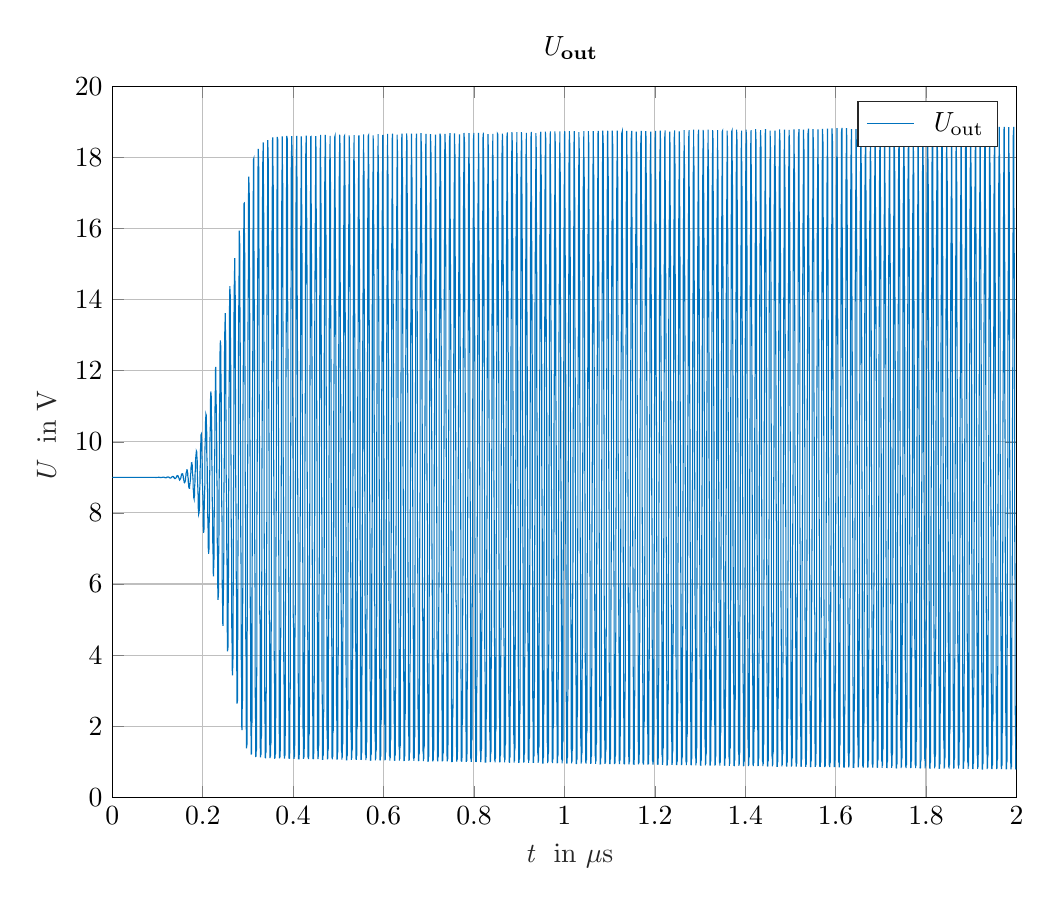 % This file was created by matlab2tikz.
%
\definecolor{mycolor1}{rgb}{0.0,0.447,0.741}%
%
\begin{tikzpicture}

\begin{axis}[%
width=4.521in,
height=3.555in,
at={(0.758in,0.481in)},
scale only axis,
xmin=0,
xmax=2,
xlabel style={font=\color{white!15!black}},
xlabel={$\text{\it{} t \rm{} in }\mu\text{s}$},
ymin=0,
ymax=20,
ylabel style={font=\color{white!15!black}},
ylabel={$\text{\it{} U \rm{} in V}$},
axis background/.style={fill=white},
title style={font=\bfseries},
title={$\text{\it{} U}_{\text{out}}$},
xmajorgrids,
ymajorgrids,
legend style={legend cell align=left, align=left, draw=white!15!black}
]
\addplot [color=mycolor1, forget plot]
  table[row sep=crcr]{%
0	9.0\\
4.0e-08	9.0\\
8.0e-08	9.0\\
1.6e-07	9.0\\
3.2e-07	9.0\\
6.4e-07	9.0\\
1.28e-06	9.0\\
2.56e-06	9.0\\
5.12e-06	9.0\\
1.024e-05	9.0\\
2.048e-05	9.0\\
0.0	9.0\\
0.0	9.0\\
0.001	9.0\\
0.001	9.0\\
0.001	9.0\\
0.001	9.0\\
0.001	9.0\\
0.002	9.0\\
0.003	9.0\\
0.004	9.0\\
0.005	9.0\\
0.006	9.0\\
0.008	9.0\\
0.009	9\\
0.01	9.0\\
0.011	9.0\\
0.012	9.0\\
0.013	9.0\\
0.014	9.0\\
0.015	9.0\\
0.016	9.0\\
0.017	9.0\\
0.018	9.0\\
0.019	9.0\\
0.02	9.0\\
0.021	9.0\\
0.022	9.0\\
0.023	9.0\\
0.024	9.0\\
0.025	9.0\\
0.026	9.0\\
0.027	9.0\\
0.028	9.0\\
0.029	9.0\\
0.03	9.0\\
0.031	9.0\\
0.032	9.0\\
0.033	9.0\\
0.034	9.0\\
0.035	9.0\\
0.036	9.0\\
0.037	9.0\\
0.038	9.0\\
0.039	9.0\\
0.04	9.0\\
0.041	9.0\\
0.042	9.0\\
0.043	9.0\\
0.044	9.0\\
0.045	9.0\\
0.046	9.0\\
0.047	9.0\\
0.048	9.0\\
0.049	9.0\\
0.05	9.0\\
0.051	9.0\\
0.052	9.0\\
0.053	9.0\\
0.054	9.0\\
0.055	9.0\\
0.056	9.0\\
0.057	9\\
0.058	9.0\\
0.059	9.0\\
0.06	9.0\\
0.061	9.0\\
0.062	9.0\\
0.063	9.0\\
0.064	9.0\\
0.065	9.0\\
0.066	9.0\\
0.067	9.0\\
0.068	9.0\\
0.069	9.0\\
0.07	9.0\\
0.071	9.0\\
0.072	9.0\\
0.073	9.0\\
0.074	9.0\\
0.075	9.0\\
0.076	8.999\\
0.077	9.0\\
0.078	9.0\\
0.079	9.0\\
0.08	9.0\\
0.081	9.001\\
0.081	9.001\\
0.082	9.001\\
0.083	9.0\\
0.084	9.0\\
0.085	9.0\\
0.085	8.999\\
0.086	8.999\\
0.087	8.999\\
0.087	8.999\\
0.088	9.0\\
0.089	9.0\\
0.09	9.001\\
0.09	9.001\\
0.091	9.001\\
0.092	9.002\\
0.092	9.002\\
0.093	9.001\\
0.094	9.0\\
0.095	9.0\\
0.095	8.999\\
0.096	8.998\\
0.096	8.998\\
0.097	8.998\\
0.098	8.998\\
0.099	8.999\\
0.099	9.0\\
0.1	9.001\\
0.101	9.002\\
0.101	9.002\\
0.102	9.003\\
0.103	9.003\\
0.103	9.002\\
0.104	9.001\\
0.105	8.999\\
0.106	8.998\\
0.106	8.997\\
0.107	8.996\\
0.107	8.995\\
0.108	8.996\\
0.109	8.998\\
0.11	9.0\\
0.11	9.001\\
0.111	9.003\\
0.112	9.005\\
0.112	9.006\\
0.113	9.006\\
0.114	9.005\\
0.115	9.002\\
0.115	8.999\\
0.116	8.997\\
0.116	8.994\\
0.117	8.992\\
0.118	8.991\\
0.119	8.991\\
0.119	8.994\\
0.12	8.998\\
0.121	9.002\\
0.121	9.006\\
0.122	9.009\\
0.123	9.012\\
0.123	9.013\\
0.124	9.011\\
0.125	9.005\\
0.126	9.0\\
0.126	8.995\\
0.127	8.99\\
0.127	8.986\\
0.128	8.982\\
0.129	8.982\\
0.13	8.986\\
0.131	8.996\\
0.131	9.003\\
0.132	9.011\\
0.132	9.017\\
0.133	9.023\\
0.134	9.026\\
0.135	9.023\\
0.136	9.012\\
0.136	9.001\\
0.137	8.991\\
0.137	8.981\\
0.138	8.972\\
0.138	8.965\\
0.139	8.964\\
0.14	8.971\\
0.141	8.99\\
0.142	9.005\\
0.142	9.019\\
0.143	9.033\\
0.143	9.045\\
0.144	9.052\\
0.145	9.048\\
0.146	9.034\\
0.146	9.011\\
0.147	8.991\\
0.148	8.968\\
0.148	8.949\\
0.149	8.932\\
0.149	8.926\\
0.15	8.936\\
0.151	8.967\\
0.152	8.997\\
0.152	9.024\\
0.153	9.051\\
0.153	9.079\\
0.154	9.099\\
0.155	9.105\\
0.156	9.096\\
0.156	9.08\\
0.156	9.06\\
0.157	9.042\\
0.157	9.028\\
0.157	9.011\\
0.157	8.988\\
0.158	8.962\\
0.158	8.931\\
0.159	8.888\\
0.159	8.859\\
0.16	8.85\\
0.161	8.873\\
0.162	8.931\\
0.162	8.99\\
0.163	9.042\\
0.163	9.096\\
0.164	9.15\\
0.165	9.194\\
0.165	9.213\\
0.166	9.209\\
0.166	9.195\\
0.166	9.171\\
0.167	9.121\\
0.167	9.05\\
0.168	8.966\\
0.168	8.876\\
0.169	8.794\\
0.169	8.74\\
0.17	8.697\\
0.171	8.694\\
0.171	8.742\\
0.172	8.837\\
0.173	8.945\\
0.173	9.046\\
0.174	9.153\\
0.174	9.253\\
0.175	9.348\\
0.175	9.408\\
0.176	9.413\\
0.176	9.39\\
0.177	9.339\\
0.177	9.221\\
0.178	9.061\\
0.179	8.887\\
0.179	8.695\\
0.18	8.54\\
0.18	8.446\\
0.181	8.397\\
0.181	8.407\\
0.182	8.504\\
0.182	8.687\\
0.183	8.883\\
0.183	9.062\\
0.184	9.25\\
0.184	9.425\\
0.185	9.608\\
0.186	9.727\\
0.186	9.744\\
0.187	9.712\\
0.187	9.635\\
0.188	9.452\\
0.188	9.189\\
0.189	8.79\\
0.19	8.44\\
0.19	8.173\\
0.191	8.016\\
0.191	7.958\\
0.192	8.001\\
0.193	8.189\\
0.193	8.52\\
0.194	8.833\\
0.194	9.12\\
0.195	9.41\\
0.195	9.719\\
0.196	10.014\\
0.196	10.189\\
0.197	10.217\\
0.197	10.167\\
0.198	10.043\\
0.198	9.753\\
0.199	9.362\\
0.199	9.015\\
0.2	8.647\\
0.201	8.129\\
0.201	7.689\\
0.202	7.483\\
0.202	7.437\\
0.203	7.556\\
0.203	7.9\\
0.204	8.454\\
0.205	8.899\\
0.205	9.343\\
0.205	9.774\\
0.206	10.185\\
0.206	10.495\\
0.207	10.723\\
0.207	10.787\\
0.208	10.746\\
0.208	10.607\\
0.209	10.245\\
0.209	9.732\\
0.21	9.31\\
0.21	8.897\\
0.211	8.498\\
0.211	8.021\\
0.212	7.514\\
0.212	7.083\\
0.213	6.899\\
0.213	6.849\\
0.214	6.987\\
0.214	7.436\\
0.215	8.141\\
0.215	8.738\\
0.216	9.356\\
0.216	9.968\\
0.217	10.499\\
0.217	11.093\\
0.218	11.392\\
0.218	11.416\\
0.219	11.268\\
0.219	10.98\\
0.22	10.301\\
0.22	9.589\\
0.221	9.034\\
0.221	8.466\\
0.222	7.963\\
0.222	7.361\\
0.223	6.811\\
0.223	6.367\\
0.224	6.219\\
0.224	6.301\\
0.225	6.719\\
0.225	7.485\\
0.226	8.32\\
0.226	9.12\\
0.227	9.953\\
0.227	10.713\\
0.228	11.495\\
0.228	12.017\\
0.229	12.105\\
0.229	11.993\\
0.229	11.694\\
0.23	10.979\\
0.231	10.006\\
0.231	9.277\\
0.232	8.614\\
0.232	7.981\\
0.232	7.367\\
0.233	6.714\\
0.233	6.055\\
0.234	5.653\\
0.234	5.555\\
0.235	5.77\\
0.235	6.446\\
0.236	7.392\\
0.236	8.437\\
0.237	9.464\\
0.237	10.486\\
0.238	11.483\\
0.238	12.362\\
0.239	12.796\\
0.239	12.852\\
0.24	12.685\\
0.24	12.289\\
0.241	11.349\\
0.241	10.114\\
0.242	9.195\\
0.242	8.389\\
0.243	7.632\\
0.243	6.945\\
0.243	6.198\\
0.244	5.421\\
0.244	4.943\\
0.245	4.826\\
0.245	5.084\\
0.246	5.896\\
0.247	7.246\\
0.247	8.528\\
0.248	9.753\\
0.248	10.955\\
0.248	12.165\\
0.249	13.17\\
0.25	13.594\\
0.25	13.623\\
0.25	13.352\\
0.251	12.8\\
0.251	11.537\\
0.252	10.169\\
0.252	9.083\\
0.253	8.117\\
0.253	7.228\\
0.254	6.464\\
0.254	5.62\\
0.254	4.904\\
0.255	4.325\\
0.255	4.106\\
0.256	4.228\\
0.256	4.922\\
0.257	6.184\\
0.257	7.813\\
0.258	9.292\\
0.258	10.829\\
0.259	12.153\\
0.259	13.457\\
0.26	14.293\\
0.26	14.381\\
0.261	14.11\\
0.261	13.5\\
0.262	12.115\\
0.262	10.318\\
0.263	9.021\\
0.263	7.906\\
0.264	6.889\\
0.264	6.024\\
0.264	5.073\\
0.265	4.311\\
0.265	3.701\\
0.266	3.43\\
0.266	3.459\\
0.267	3.908\\
0.267	4.883\\
0.268	6.482\\
0.268	8.248\\
0.269	9.895\\
0.269	11.533\\
0.269	13.104\\
0.27	14.498\\
0.271	15.12\\
0.271	15.165\\
0.271	14.793\\
0.272	14.068\\
0.272	12.358\\
0.273	10.514\\
0.273	9.09\\
0.274	7.652\\
0.274	6.477\\
0.275	5.57\\
0.275	4.713\\
0.275	3.883\\
0.276	3.186\\
0.276	2.784\\
0.276	2.637\\
0.277	2.724\\
0.277	3.104\\
0.277	3.85\\
0.278	5.134\\
0.278	6.779\\
0.279	8.654\\
0.279	10.476\\
0.279	12.222\\
0.28	14.024\\
0.281	15.455\\
0.281	15.94\\
0.281	15.926\\
0.282	15.529\\
0.282	14.547\\
0.283	12.751\\
0.283	10.84\\
0.284	9.247\\
0.284	7.748\\
0.285	6.394\\
0.285	5.13\\
0.285	4.245\\
0.286	3.352\\
0.286	2.599\\
0.286	2.21\\
0.286	2.016\\
0.287	1.925\\
0.287	1.892\\
0.287	1.888\\
0.287	1.919\\
0.287	2.067\\
0.287	2.324\\
0.288	2.73\\
0.288	3.459\\
0.288	4.507\\
0.289	6.356\\
0.289	8.477\\
0.289	10.485\\
0.29	12.439\\
0.29	14.444\\
0.291	16.078\\
0.291	16.698\\
0.292	16.712\\
0.292	16.257\\
0.293	15.256\\
0.293	13.201\\
0.294	10.999\\
0.294	9.217\\
0.295	7.568\\
0.295	6.083\\
0.295	4.787\\
0.296	3.906\\
0.296	2.959\\
0.296	2.135\\
0.297	1.673\\
0.297	1.489\\
0.297	1.402\\
0.297	1.384\\
0.297	1.378\\
0.297	1.398\\
0.298	1.493\\
0.298	1.547\\
0.298	1.602\\
0.298	1.702\\
0.298	1.779\\
0.298	1.878\\
0.298	2.081\\
0.298	2.313\\
0.298	2.874\\
0.298	3.91\\
0.299	5.569\\
0.299	8.103\\
0.3	10.368\\
0.3	12.607\\
0.301	14.759\\
0.301	16.626\\
0.302	17.416\\
0.302	17.459\\
0.303	16.948\\
0.303	15.92\\
0.304	13.603\\
0.304	11.124\\
0.305	9.164\\
0.305	7.377\\
0.305	5.775\\
0.306	4.422\\
0.306	3.459\\
0.306	2.467\\
0.307	1.724\\
0.307	1.472\\
0.307	1.354\\
0.307	1.301\\
0.307	1.275\\
0.307	1.25\\
0.307	1.231\\
0.307	1.216\\
0.307	1.206\\
0.307	1.203\\
0.307	1.206\\
0.307	1.213\\
0.308	1.225\\
0.308	1.247\\
0.308	1.297\\
0.308	1.364\\
0.308	1.457\\
0.308	1.527\\
0.308	1.589\\
0.308	1.681\\
0.308	1.736\\
0.308	1.812\\
0.308	1.916\\
0.309	2.102\\
0.309	2.293\\
0.309	2.733\\
0.309	3.763\\
0.309	5.339\\
0.31	8.109\\
0.31	10.517\\
0.311	12.872\\
0.311	15.149\\
0.312	17.113\\
0.312	17.928\\
0.313	17.967\\
0.313	17.428\\
0.313	16.319\\
0.314	13.881\\
0.315	11.278\\
0.315	9.228\\
0.315	7.337\\
0.316	5.636\\
0.316	4.264\\
0.316	3.229\\
0.317	2.156\\
0.317	1.678\\
0.317	1.463\\
0.317	1.351\\
0.317	1.279\\
0.317	1.246\\
0.317	1.215\\
0.317	1.189\\
0.317	1.168\\
0.317	1.154\\
0.317	1.149\\
0.318	1.147\\
0.318	1.146\\
0.318	1.145\\
0.318	1.146\\
0.318	1.148\\
0.318	1.151\\
0.318	1.155\\
0.318	1.16\\
0.318	1.167\\
0.318	1.174\\
0.318	1.191\\
0.318	1.229\\
0.318	1.275\\
0.319	1.334\\
0.319	1.432\\
0.319	1.539\\
0.319	1.609\\
0.319	1.706\\
0.319	1.759\\
0.319	1.833\\
0.319	1.966\\
0.319	2.108\\
0.319	2.427\\
0.319	2.922\\
0.32	3.95\\
0.32	5.161\\
0.32	7.879\\
0.321	10.571\\
0.321	12.959\\
0.322	15.348\\
0.322	17.342\\
0.323	18.19\\
0.323	18.241\\
0.324	17.688\\
0.324	16.58\\
0.325	14.052\\
0.325	11.342\\
0.326	9.239\\
0.326	7.315\\
0.326	5.547\\
0.326	5.303\\
0.327	4.84\\
0.327	3.915\\
0.327	2.903\\
0.327	2.007\\
0.327	1.599\\
0.327	1.427\\
0.328	1.32\\
0.328	1.275\\
0.328	1.23\\
0.328	1.193\\
0.328	1.153\\
0.328	1.127\\
0.328	1.123\\
0.328	1.122\\
0.328	1.123\\
0.328	1.126\\
0.328	1.132\\
0.328	1.138\\
0.328	1.147\\
0.328	1.157\\
0.328	1.18\\
0.329	1.209\\
0.329	1.245\\
0.329	1.29\\
0.329	1.354\\
0.329	1.459\\
0.329	1.538\\
0.329	1.606\\
0.33	1.718\\
0.33	1.77\\
0.33	1.849\\
0.33	1.986\\
0.33	2.292\\
0.33	2.622\\
0.33	3.4\\
0.33	5.0\\
0.331	6.753\\
0.331	9.043\\
0.332	11.461\\
0.332	13.681\\
0.332	16.136\\
0.333	17.906\\
0.334	18.42\\
0.334	18.348\\
0.334	17.849\\
0.335	16.387\\
0.335	14.057\\
0.336	11.614\\
0.336	9.513\\
0.336	7.536\\
0.337	5.738\\
0.337	4.291\\
0.337	3.167\\
0.338	2.017\\
0.338	1.567\\
0.338	1.398\\
0.338	1.292\\
0.338	1.256\\
0.338	1.213\\
0.338	1.165\\
0.338	1.124\\
0.338	1.113\\
0.338	1.111\\
0.338	1.11\\
0.338	1.111\\
0.339	1.113\\
0.339	1.116\\
0.339	1.121\\
0.339	1.128\\
0.339	1.135\\
0.339	1.146\\
0.339	1.156\\
0.339	1.171\\
0.339	1.198\\
0.339	1.232\\
0.34	1.272\\
0.34	1.327\\
0.34	1.409\\
0.34	1.511\\
0.34	1.576\\
0.34	1.634\\
0.34	1.695\\
0.34	1.758\\
0.34	1.829\\
0.34	1.932\\
0.34	2.035\\
0.34	2.259\\
0.34	2.572\\
0.341	3.296\\
0.341	4.399\\
0.341	5.583\\
0.342	8.184\\
0.342	10.809\\
0.342	13.201\\
0.343	15.662\\
0.344	17.663\\
0.344	18.454\\
0.344	18.485\\
0.345	17.927\\
0.345	16.73\\
0.346	14.189\\
0.346	11.474\\
0.347	9.336\\
0.347	7.37\\
0.347	5.557\\
0.347	5.31\\
0.348	4.838\\
0.348	3.894\\
0.348	2.774\\
0.348	1.941\\
0.348	1.541\\
0.349	1.39\\
0.349	1.295\\
0.349	1.26\\
0.349	1.218\\
0.349	1.173\\
0.349	1.139\\
0.349	1.107\\
0.349	1.103\\
0.349	1.102\\
0.349	1.103\\
0.349	1.105\\
0.349	1.11\\
0.349	1.117\\
0.349	1.126\\
0.349	1.138\\
0.35	1.163\\
0.35	1.195\\
0.35	1.235\\
0.35	1.279\\
0.35	1.338\\
0.35	1.425\\
0.351	1.524\\
0.351	1.59\\
0.351	1.659\\
0.351	1.713\\
0.351	1.785\\
0.351	1.874\\
0.351	2.027\\
0.351	2.189\\
0.351	2.554\\
0.351	3.12\\
0.351	4.071\\
0.352	5.16\\
0.352	7.574\\
0.352	10.056\\
0.353	12.543\\
0.353	14.951\\
0.354	17.185\\
0.354	18.397\\
0.355	18.564\\
0.355	18.165\\
0.356	17.2\\
0.356	14.911\\
0.357	11.881\\
0.357	9.648\\
0.358	7.676\\
0.358	5.87\\
0.358	4.325\\
0.359	3.177\\
0.359	2.002\\
0.359	1.558\\
0.359	1.39\\
0.359	1.283\\
0.359	1.247\\
0.359	1.204\\
0.359	1.147\\
0.359	1.111\\
0.359	1.101\\
0.36	1.098\\
0.36	1.097\\
0.36	1.098\\
0.36	1.101\\
0.36	1.106\\
0.36	1.113\\
0.36	1.124\\
0.36	1.137\\
0.36	1.165\\
0.36	1.193\\
0.361	1.23\\
0.361	1.272\\
0.361	1.329\\
0.361	1.414\\
0.361	1.514\\
0.361	1.579\\
0.361	1.641\\
0.361	1.698\\
0.361	1.773\\
0.361	1.846\\
0.361	1.968\\
0.361	2.091\\
0.362	2.365\\
0.362	2.781\\
0.362	3.63\\
0.362	4.987\\
0.362	6.65\\
0.363	8.961\\
0.363	11.399\\
0.364	13.679\\
0.364	16.174\\
0.365	18.021\\
0.365	18.576\\
0.366	18.504\\
0.366	17.985\\
0.366	16.436\\
0.367	14.055\\
0.367	11.621\\
0.368	9.502\\
0.368	7.496\\
0.369	5.64\\
0.369	5.395\\
0.369	4.929\\
0.369	3.994\\
0.369	2.913\\
0.369	1.984\\
0.37	1.563\\
0.37	1.394\\
0.37	1.291\\
0.37	1.252\\
0.37	1.209\\
0.37	1.151\\
0.37	1.11\\
0.37	1.098\\
0.37	1.094\\
0.37	1.093\\
0.37	1.094\\
0.37	1.098\\
0.37	1.104\\
0.37	1.112\\
0.37	1.123\\
0.371	1.136\\
0.371	1.165\\
0.371	1.193\\
0.371	1.23\\
0.371	1.273\\
0.372	1.331\\
0.372	1.417\\
0.372	1.517\\
0.372	1.582\\
0.372	1.647\\
0.372	1.703\\
0.372	1.775\\
0.372	1.857\\
0.372	1.992\\
0.372	2.133\\
0.372	2.448\\
0.372	2.943\\
0.372	3.862\\
0.373	4.994\\
0.373	7.139\\
0.374	9.563\\
0.374	12.058\\
0.374	14.415\\
0.375	16.763\\
0.376	18.348\\
0.376	18.595\\
0.376	18.219\\
0.377	17.264\\
0.377	15.014\\
0.378	11.981\\
0.378	9.738\\
0.379	7.752\\
0.379	5.93\\
0.379	4.314\\
0.38	3.161\\
0.38	1.973\\
0.38	1.533\\
0.38	1.374\\
0.38	1.271\\
0.38	1.238\\
0.38	1.196\\
0.381	1.147\\
0.381	1.11\\
0.381	1.096\\
0.381	1.092\\
0.381	1.09\\
0.381	1.09\\
0.381	1.093\\
0.381	1.098\\
0.381	1.105\\
0.381	1.114\\
0.381	1.126\\
0.381	1.152\\
0.382	1.184\\
0.382	1.225\\
0.382	1.269\\
0.382	1.326\\
0.382	1.411\\
0.382	1.511\\
0.382	1.576\\
0.382	1.638\\
0.382	1.695\\
0.383	1.769\\
0.383	1.843\\
0.383	1.967\\
0.383	2.094\\
0.383	2.374\\
0.383	2.807\\
0.383	3.656\\
0.383	4.998\\
0.384	6.665\\
0.384	8.981\\
0.384	11.422\\
0.385	13.708\\
0.385	16.209\\
0.386	18.057\\
0.386	18.607\\
0.387	18.531\\
0.387	18.013\\
0.388	16.443\\
0.388	14.06\\
0.389	11.632\\
0.389	9.509\\
0.389	7.497\\
0.39	5.635\\
0.39	5.39\\
0.39	4.922\\
0.39	3.985\\
0.39	2.892\\
0.391	1.968\\
0.391	1.548\\
0.391	1.384\\
0.391	1.283\\
0.391	1.245\\
0.391	1.203\\
0.391	1.148\\
0.391	1.107\\
0.391	1.092\\
0.391	1.089\\
0.391	1.087\\
0.391	1.087\\
0.391	1.09\\
0.391	1.095\\
0.392	1.102\\
0.392	1.112\\
0.392	1.124\\
0.392	1.151\\
0.392	1.181\\
0.392	1.22\\
0.393	1.263\\
0.393	1.319\\
0.393	1.402\\
0.393	1.502\\
0.393	1.567\\
0.393	1.626\\
0.393	1.686\\
0.393	1.75\\
0.393	1.821\\
0.393	1.927\\
0.393	2.033\\
0.393	2.265\\
0.393	2.6\\
0.394	3.377\\
0.394	4.427\\
0.394	5.564\\
0.394	8.055\\
0.395	10.767\\
0.395	13.153\\
0.396	15.675\\
0.396	17.705\\
0.397	18.552\\
0.397	18.602\\
0.398	18.034\\
0.398	16.878\\
0.399	14.269\\
0.399	11.469\\
0.4	9.302\\
0.4	7.329\\
0.4	5.512\\
0.4	5.262\\
0.401	4.781\\
0.401	3.821\\
0.401	2.62\\
0.401	1.918\\
0.401	1.545\\
0.401	1.396\\
0.402	1.297\\
0.402	1.255\\
0.402	1.211\\
0.402	1.158\\
0.402	1.113\\
0.402	1.09\\
0.402	1.085\\
0.402	1.084\\
0.402	1.085\\
0.402	1.088\\
0.402	1.094\\
0.402	1.101\\
0.402	1.111\\
0.402	1.124\\
0.403	1.152\\
0.403	1.18\\
0.403	1.218\\
0.403	1.261\\
0.403	1.316\\
0.403	1.399\\
0.404	1.5\\
0.404	1.564\\
0.404	1.623\\
0.404	1.683\\
0.404	1.747\\
0.404	1.818\\
0.404	1.924\\
0.404	2.029\\
0.404	2.261\\
0.404	2.594\\
0.404	3.367\\
0.404	4.412\\
0.405	5.545\\
0.405	8.026\\
0.406	10.752\\
0.406	13.136\\
0.406	15.662\\
0.407	17.695\\
0.408	18.551\\
0.408	18.604\\
0.408	18.035\\
0.409	16.887\\
0.409	14.271\\
0.41	11.461\\
0.41	9.293\\
0.411	7.321\\
0.411	5.506\\
0.411	5.255\\
0.411	4.773\\
0.411	3.812\\
0.412	2.609\\
0.412	1.912\\
0.412	1.542\\
0.412	1.393\\
0.412	1.295\\
0.412	1.253\\
0.412	1.208\\
0.412	1.155\\
0.412	1.108\\
0.412	1.087\\
0.412	1.082\\
0.413	1.082\\
0.413	1.083\\
0.413	1.086\\
0.413	1.092\\
0.413	1.099\\
0.413	1.11\\
0.413	1.123\\
0.413	1.152\\
0.413	1.18\\
0.414	1.217\\
0.414	1.26\\
0.414	1.316\\
0.414	1.4\\
0.414	1.501\\
0.414	1.566\\
0.414	1.626\\
0.414	1.684\\
0.414	1.751\\
0.414	1.825\\
0.414	1.938\\
0.414	2.053\\
0.414	2.306\\
0.415	2.686\\
0.415	3.524\\
0.415	4.885\\
0.415	6.302\\
0.416	8.611\\
0.416	11.162\\
0.417	13.478\\
0.417	16.006\\
0.418	17.931\\
0.418	18.591\\
0.418	18.579\\
0.419	18.032\\
0.419	16.702\\
0.42	14.22\\
0.42	11.589\\
0.421	9.44\\
0.421	7.445\\
0.422	5.599\\
0.422	5.352\\
0.422	4.881\\
0.422	3.937\\
0.422	2.82\\
0.422	1.937\\
0.423	1.526\\
0.423	1.371\\
0.423	1.273\\
0.423	1.238\\
0.423	1.196\\
0.423	1.147\\
0.423	1.112\\
0.423	1.086\\
0.423	1.081\\
0.423	1.079\\
0.423	1.08\\
0.423	1.082\\
0.423	1.086\\
0.423	1.092\\
0.423	1.101\\
0.423	1.113\\
0.424	1.137\\
0.424	1.172\\
0.424	1.214\\
0.424	1.259\\
0.424	1.316\\
0.425	1.4\\
0.425	1.5\\
0.425	1.565\\
0.425	1.627\\
0.425	1.684\\
0.425	1.758\\
0.425	1.832\\
0.425	1.955\\
0.425	2.079\\
0.425	2.355\\
0.425	2.779\\
0.425	3.626\\
0.426	5.001\\
0.426	6.646\\
0.426	8.964\\
0.427	11.402\\
0.427	13.693\\
0.428	16.196\\
0.428	18.052\\
0.429	18.612\\
0.429	18.54\\
0.429	18.02\\
0.43	16.468\\
0.431	14.077\\
0.431	11.631\\
0.431	9.505\\
0.432	7.492\\
0.432	5.629\\
0.432	5.383\\
0.432	4.915\\
0.433	3.977\\
0.433	2.89\\
0.433	1.963\\
0.433	1.542\\
0.433	1.376\\
0.433	1.274\\
0.433	1.236\\
0.433	1.193\\
0.433	1.138\\
0.434	1.096\\
0.434	1.082\\
0.434	1.078\\
0.434	1.077\\
0.434	1.078\\
0.434	1.081\\
0.434	1.087\\
0.434	1.094\\
0.434	1.104\\
0.434	1.117\\
0.434	1.145\\
0.435	1.173\\
0.435	1.211\\
0.435	1.254\\
0.435	1.31\\
0.435	1.393\\
0.435	1.493\\
0.435	1.558\\
0.435	1.617\\
0.435	1.677\\
0.435	1.741\\
0.436	1.814\\
0.436	1.921\\
0.436	2.03\\
0.436	2.267\\
0.436	2.614\\
0.436	3.421\\
0.436	4.55\\
0.436	5.766\\
0.437	8.419\\
0.437	10.969\\
0.438	13.376\\
0.438	15.852\\
0.439	17.847\\
0.439	18.582\\
0.44	18.59\\
0.44	18.034\\
0.44	16.755\\
0.441	14.233\\
0.442	11.554\\
0.442	9.398\\
0.442	7.408\\
0.443	5.57\\
0.443	5.322\\
0.443	4.847\\
0.443	3.898\\
0.443	2.759\\
0.444	1.936\\
0.444	1.531\\
0.444	1.374\\
0.444	1.275\\
0.444	1.237\\
0.444	1.195\\
0.444	1.137\\
0.444	1.097\\
0.444	1.081\\
0.444	1.077\\
0.444	1.075\\
0.444	1.075\\
0.444	1.077\\
0.444	1.082\\
0.445	1.088\\
0.445	1.098\\
0.445	1.109\\
0.445	1.135\\
0.445	1.168\\
0.445	1.209\\
0.446	1.252\\
0.446	1.309\\
0.446	1.393\\
0.446	1.493\\
0.446	1.558\\
0.446	1.618\\
0.446	1.676\\
0.446	1.743\\
0.446	1.816\\
0.446	1.928\\
0.446	2.041\\
0.446	2.291\\
0.446	2.664\\
0.447	3.502\\
0.447	4.794\\
0.447	6.152\\
0.448	8.461\\
0.448	11.079\\
0.448	13.403\\
0.449	15.946\\
0.45	17.893\\
0.45	18.594\\
0.45	18.599\\
0.451	18.046\\
0.451	16.765\\
0.452	14.25\\
0.452	11.567\\
0.453	9.41\\
0.453	7.417\\
0.453	5.575\\
0.453	5.327\\
0.454	4.854\\
0.454	3.905\\
0.454	2.772\\
0.454	1.934\\
0.454	1.527\\
0.454	1.369\\
0.455	1.27\\
0.455	1.233\\
0.455	1.191\\
0.455	1.135\\
0.455	1.097\\
0.455	1.079\\
0.455	1.074\\
0.455	1.072\\
0.455	1.072\\
0.455	1.074\\
0.455	1.079\\
0.455	1.085\\
0.455	1.094\\
0.455	1.105\\
0.455	1.13\\
0.456	1.165\\
0.456	1.208\\
0.456	1.253\\
0.456	1.311\\
0.456	1.396\\
0.457	1.496\\
0.457	1.561\\
0.457	1.625\\
0.457	1.681\\
0.457	1.753\\
0.457	1.831\\
0.457	1.962\\
0.457	2.097\\
0.457	2.399\\
0.457	2.871\\
0.457	3.749\\
0.457	4.945\\
0.458	6.825\\
0.458	9.193\\
0.459	11.671\\
0.459	13.969\\
0.46	16.438\\
0.46	18.195\\
0.461	18.632\\
0.461	18.455\\
0.461	17.794\\
0.462	15.958\\
0.462	13.335\\
0.463	11.029\\
0.463	8.938\\
0.464	6.917\\
0.464	5.153\\
0.464	4.879\\
0.464	4.346\\
0.464	3.297\\
0.465	2.152\\
0.465	1.654\\
0.465	1.419\\
0.465	1.305\\
0.465	1.234\\
0.465	1.199\\
0.465	1.163\\
0.465	1.121\\
0.465	1.085\\
0.465	1.074\\
0.465	1.071\\
0.465	1.069\\
0.466	1.071\\
0.466	1.074\\
0.466	1.081\\
0.466	1.089\\
0.466	1.103\\
0.466	1.12\\
0.466	1.158\\
0.467	1.198\\
0.467	1.242\\
0.467	1.296\\
0.467	1.375\\
0.467	1.475\\
0.467	1.54\\
0.467	1.596\\
0.467	1.666\\
0.467	1.724\\
0.467	1.794\\
0.467	1.894\\
0.467	1.991\\
0.467	2.204\\
0.468	2.505\\
0.468	3.199\\
0.468	4.112\\
0.468	5.181\\
0.469	7.542\\
0.469	9.996\\
0.469	12.468\\
0.47	14.896\\
0.47	17.163\\
0.471	18.442\\
0.471	18.632\\
0.472	18.247\\
0.472	17.296\\
0.473	15.026\\
0.473	11.998\\
0.474	9.775\\
0.474	7.76\\
0.474	5.912\\
0.475	4.276\\
0.475	3.118\\
0.475	1.93\\
0.476	1.486\\
0.476	1.338\\
0.476	1.237\\
0.476	1.206\\
0.476	1.167\\
0.476	1.118\\
0.476	1.083\\
0.476	1.072\\
0.476	1.069\\
0.476	1.067\\
0.476	1.067\\
0.476	1.069\\
0.476	1.072\\
0.476	1.077\\
0.476	1.083\\
0.476	1.091\\
0.476	1.101\\
0.477	1.111\\
0.477	1.125\\
0.477	1.146\\
0.477	1.172\\
0.477	1.202\\
0.477	1.243\\
0.477	1.299\\
0.478	1.395\\
0.478	1.502\\
0.478	1.572\\
0.478	1.651\\
0.478	1.704\\
0.478	1.776\\
0.478	1.904\\
0.478	2.148\\
0.478	2.421\\
0.478	3.055\\
0.478	3.907\\
0.479	5.432\\
0.479	8.224\\
0.48	10.901\\
0.48	13.294\\
0.481	15.796\\
0.481	17.801\\
0.482	18.581\\
0.482	18.608\\
0.482	18.046\\
0.483	16.824\\
0.483	14.262\\
0.484	11.525\\
0.484	9.351\\
0.485	7.373\\
0.485	5.548\\
0.485	5.298\\
0.485	4.821\\
0.486	3.867\\
0.486	2.709\\
0.486	1.923\\
0.486	1.526\\
0.486	1.37\\
0.486	1.27\\
0.486	1.23\\
0.486	1.187\\
0.486	1.127\\
0.487	1.084\\
0.487	1.07\\
0.487	1.066\\
0.487	1.065\\
0.487	1.066\\
0.487	1.069\\
0.487	1.074\\
0.487	1.081\\
0.487	1.091\\
0.487	1.104\\
0.487	1.132\\
0.488	1.16\\
0.488	1.198\\
0.488	1.241\\
0.488	1.297\\
0.488	1.379\\
0.488	1.48\\
0.488	1.545\\
0.488	1.604\\
0.488	1.664\\
0.488	1.727\\
0.488	1.799\\
0.489	1.905\\
0.489	2.011\\
0.489	2.244\\
0.489	2.581\\
0.489	3.361\\
0.489	4.431\\
0.489	5.588\\
0.49	8.121\\
0.49	10.806\\
0.491	13.202\\
0.491	15.718\\
0.492	17.747\\
0.492	18.573\\
0.493	18.615\\
0.493	18.048\\
0.493	16.868\\
0.494	14.272\\
0.495	11.49\\
0.495	9.321\\
0.495	7.339\\
0.496	5.513\\
0.496	5.263\\
0.496	4.783\\
0.496	3.825\\
0.496	2.649\\
0.497	1.911\\
0.497	1.527\\
0.497	1.373\\
0.497	1.273\\
0.497	1.231\\
0.497	1.186\\
0.497	1.134\\
0.497	1.092\\
0.497	1.068\\
0.497	1.064\\
0.497	1.062\\
0.497	1.063\\
0.497	1.066\\
0.497	1.071\\
0.497	1.078\\
0.498	1.088\\
0.498	1.101\\
0.498	1.128\\
0.498	1.157\\
0.498	1.195\\
0.498	1.237\\
0.499	1.293\\
0.499	1.375\\
0.499	1.475\\
0.499	1.54\\
0.499	1.598\\
0.499	1.66\\
0.499	1.721\\
0.499	1.792\\
0.499	1.895\\
0.499	1.997\\
0.499	2.22\\
0.499	2.537\\
0.499	3.268\\
0.5	4.239\\
0.5	5.3\\
0.5	7.631\\
0.501	10.082\\
0.501	12.54\\
0.502	14.985\\
0.502	17.233\\
0.503	18.466\\
0.503	18.642\\
0.504	18.248\\
0.504	17.286\\
0.504	14.996\\
0.505	11.954\\
0.506	9.726\\
0.506	7.709\\
0.506	5.861\\
0.507	4.272\\
0.507	3.109\\
0.507	1.928\\
0.507	1.481\\
0.507	1.331\\
0.508	1.231\\
0.508	1.199\\
0.508	1.16\\
0.508	1.111\\
0.508	1.076\\
0.508	1.065\\
0.508	1.061\\
0.508	1.059\\
0.508	1.06\\
0.508	1.062\\
0.508	1.065\\
0.508	1.069\\
0.508	1.075\\
0.508	1.083\\
0.508	1.092\\
0.508	1.102\\
0.508	1.115\\
0.509	1.133\\
0.509	1.157\\
0.509	1.187\\
0.509	1.229\\
0.509	1.281\\
0.509	1.361\\
0.509	1.461\\
0.51	1.526\\
0.51	1.583\\
0.51	1.669\\
0.51	1.729\\
0.51	1.801\\
0.51	1.906\\
0.51	2.009\\
0.51	2.233\\
0.51	2.58\\
0.51	3.384\\
0.51	4.484\\
0.511	5.678\\
0.511	8.288\\
0.511	10.904\\
0.512	13.3\\
0.512	15.803\\
0.513	17.813\\
0.513	18.59\\
0.514	18.615\\
0.514	18.052\\
0.515	16.823\\
0.515	14.263\\
0.516	11.529\\
0.516	9.353\\
0.517	7.372\\
0.517	5.543\\
0.517	5.294\\
0.517	4.817\\
0.517	3.863\\
0.518	2.716\\
0.518	1.918\\
0.518	1.519\\
0.518	1.361\\
0.518	1.261\\
0.518	1.222\\
0.518	1.179\\
0.518	1.117\\
0.518	1.076\\
0.518	1.062\\
0.518	1.059\\
0.518	1.057\\
0.519	1.058\\
0.519	1.061\\
0.519	1.067\\
0.519	1.074\\
0.519	1.084\\
0.519	1.097\\
0.519	1.124\\
0.519	1.153\\
0.52	1.191\\
0.52	1.233\\
0.52	1.289\\
0.52	1.372\\
0.52	1.472\\
0.52	1.537\\
0.52	1.596\\
0.52	1.656\\
0.52	1.72\\
0.52	1.791\\
0.52	1.897\\
0.52	2.003\\
0.52	2.235\\
0.521	2.569\\
0.521	3.345\\
0.521	4.407\\
0.521	5.556\\
0.522	8.074\\
0.522	10.782\\
0.522	13.178\\
0.523	15.701\\
0.524	17.735\\
0.524	18.576\\
0.524	18.623\\
0.525	18.054\\
0.525	16.887\\
0.526	14.279\\
0.526	11.48\\
0.527	9.308\\
0.527	7.326\\
0.528	5.5\\
0.528	5.249\\
0.528	4.769\\
0.528	3.809\\
0.528	2.63\\
0.528	1.9\\
0.529	1.519\\
0.529	1.366\\
0.529	1.266\\
0.529	1.224\\
0.529	1.18\\
0.529	1.128\\
0.529	1.085\\
0.529	1.061\\
0.529	1.056\\
0.529	1.055\\
0.529	1.056\\
0.529	1.059\\
0.529	1.064\\
0.529	1.071\\
0.529	1.082\\
0.529	1.094\\
0.53	1.122\\
0.53	1.15\\
0.53	1.188\\
0.53	1.231\\
0.53	1.286\\
0.531	1.369\\
0.531	1.47\\
0.531	1.535\\
0.531	1.593\\
0.531	1.654\\
0.531	1.717\\
0.531	1.788\\
0.531	1.894\\
0.531	1.999\\
0.531	2.23\\
0.531	2.562\\
0.531	3.333\\
0.532	4.386\\
0.532	5.526\\
0.532	8.025\\
0.533	10.756\\
0.533	13.15\\
0.534	15.678\\
0.534	17.718\\
0.535	18.573\\
0.535	18.626\\
0.535	18.056\\
0.536	16.903\\
0.536	14.282\\
0.537	11.468\\
0.537	9.294\\
0.538	7.313\\
0.538	5.49\\
0.538	5.239\\
0.538	4.757\\
0.539	3.796\\
0.539	2.612\\
0.539	1.893\\
0.539	1.516\\
0.539	1.364\\
0.539	1.264\\
0.539	1.223\\
0.539	1.178\\
0.539	1.126\\
0.539	1.083\\
0.54	1.058\\
0.54	1.054\\
0.54	1.053\\
0.54	1.054\\
0.54	1.057\\
0.54	1.062\\
0.54	1.069\\
0.54	1.08\\
0.54	1.092\\
0.54	1.12\\
0.54	1.149\\
0.541	1.186\\
0.541	1.229\\
0.541	1.285\\
0.541	1.368\\
0.541	1.469\\
0.541	1.533\\
0.541	1.593\\
0.541	1.652\\
0.541	1.717\\
0.541	1.789\\
0.541	1.897\\
0.542	2.005\\
0.542	2.243\\
0.542	2.59\\
0.542	3.397\\
0.542	4.545\\
0.542	5.778\\
0.543	8.468\\
0.543	11.001\\
0.544	13.418\\
0.544	15.89\\
0.545	17.883\\
0.545	18.603\\
0.546	18.605\\
0.546	18.05\\
0.546	16.747\\
0.547	14.234\\
0.548	11.568\\
0.548	9.409\\
0.548	7.411\\
0.549	5.564\\
0.549	5.316\\
0.549	4.842\\
0.549	3.893\\
0.549	2.776\\
0.55	1.908\\
0.55	1.499\\
0.55	1.343\\
0.55	1.245\\
0.55	1.209\\
0.55	1.168\\
0.55	1.117\\
0.55	1.082\\
0.55	1.058\\
0.55	1.053\\
0.55	1.051\\
0.55	1.051\\
0.55	1.053\\
0.55	1.057\\
0.55	1.063\\
0.551	1.071\\
0.551	1.082\\
0.551	1.106\\
0.551	1.137\\
0.551	1.179\\
0.551	1.222\\
0.552	1.277\\
0.552	1.357\\
0.552	1.458\\
0.552	1.522\\
0.552	1.578\\
0.552	1.646\\
0.552	1.704\\
0.552	1.774\\
0.552	1.874\\
0.552	1.971\\
0.552	2.182\\
0.552	2.477\\
0.552	3.157\\
0.553	4.166\\
0.553	5.208\\
0.553	7.508\\
0.554	9.955\\
0.554	12.424\\
0.555	14.857\\
0.555	17.139\\
0.556	18.45\\
0.556	18.651\\
0.556	18.273\\
0.557	17.329\\
0.557	15.07\\
0.558	12.046\\
0.558	9.814\\
0.559	7.787\\
0.559	5.927\\
0.56	4.244\\
0.56	3.085\\
0.56	1.894\\
0.56	1.454\\
0.56	1.312\\
0.56	1.213\\
0.561	1.181\\
0.561	1.143\\
0.561	1.098\\
0.561	1.063\\
0.561	1.053\\
0.561	1.049\\
0.561	1.047\\
0.561	1.048\\
0.561	1.05\\
0.561	1.053\\
0.561	1.057\\
0.561	1.063\\
0.561	1.071\\
0.561	1.08\\
0.561	1.09\\
0.561	1.102\\
0.562	1.119\\
0.562	1.142\\
0.562	1.172\\
0.562	1.214\\
0.562	1.267\\
0.562	1.345\\
0.562	1.445\\
0.562	1.51\\
0.563	1.567\\
0.563	1.655\\
0.563	1.71\\
0.563	1.783\\
0.563	1.89\\
0.563	1.994\\
0.563	2.225\\
0.563	2.595\\
0.563	3.407\\
0.563	4.58\\
0.564	5.839\\
0.564	8.253\\
0.564	10.939\\
0.565	13.289\\
0.565	15.837\\
0.566	17.826\\
0.566	18.598\\
0.567	18.626\\
0.567	18.063\\
0.568	16.848\\
0.568	14.28\\
0.569	11.527\\
0.569	9.345\\
0.57	7.363\\
0.57	5.534\\
0.57	5.285\\
0.57	4.807\\
0.57	3.852\\
0.571	2.711\\
0.571	1.906\\
0.571	1.505\\
0.571	1.348\\
0.571	1.248\\
0.571	1.209\\
0.571	1.166\\
0.571	1.109\\
0.571	1.067\\
0.571	1.051\\
0.571	1.047\\
0.571	1.046\\
0.571	1.046\\
0.572	1.049\\
0.572	1.054\\
0.572	1.061\\
0.572	1.071\\
0.572	1.083\\
0.572	1.11\\
0.572	1.14\\
0.572	1.179\\
0.573	1.222\\
0.573	1.279\\
0.573	1.362\\
0.573	1.463\\
0.573	1.528\\
0.573	1.588\\
0.573	1.646\\
0.573	1.712\\
0.573	1.785\\
0.573	1.897\\
0.573	2.009\\
0.573	2.256\\
0.573	2.623\\
0.574	3.461\\
0.574	4.751\\
0.574	6.11\\
0.575	8.425\\
0.575	11.067\\
0.575	13.396\\
0.576	15.948\\
0.577	17.901\\
0.577	18.611\\
0.577	18.618\\
0.578	18.063\\
0.578	16.789\\
0.579	14.263\\
0.579	11.566\\
0.58	9.402\\
0.58	7.403\\
0.58	5.556\\
0.581	5.307\\
0.581	4.833\\
0.581	3.883\\
0.581	2.766\\
0.581	1.902\\
0.582	1.492\\
0.582	1.337\\
0.582	1.238\\
0.582	1.202\\
0.582	1.161\\
0.582	1.11\\
0.582	1.074\\
0.582	1.051\\
0.582	1.046\\
0.582	1.044\\
0.582	1.043\\
0.582	1.045\\
0.582	1.05\\
0.582	1.055\\
0.582	1.064\\
0.582	1.075\\
0.583	1.099\\
0.583	1.129\\
0.583	1.171\\
0.583	1.214\\
0.583	1.269\\
0.584	1.349\\
0.584	1.449\\
0.584	1.513\\
0.584	1.57\\
0.584	1.639\\
0.584	1.697\\
0.584	1.767\\
0.584	1.867\\
0.584	1.963\\
0.584	2.173\\
0.584	2.466\\
0.584	3.143\\
0.584	4.146\\
0.585	5.189\\
0.585	7.493\\
0.585	9.942\\
0.586	12.415\\
0.586	14.848\\
0.587	17.134\\
0.588	18.454\\
0.588	18.657\\
0.588	18.28\\
0.589	17.337\\
0.589	15.079\\
0.59	12.055\\
0.59	9.822\\
0.591	7.792\\
0.591	5.93\\
0.591	4.234\\
0.592	3.075\\
0.592	1.883\\
0.592	1.445\\
0.592	1.304\\
0.592	1.204\\
0.592	1.173\\
0.592	1.136\\
0.592	1.091\\
0.592	1.056\\
0.593	1.045\\
0.593	1.042\\
0.593	1.04\\
0.593	1.041\\
0.593	1.043\\
0.593	1.046\\
0.593	1.05\\
0.593	1.056\\
0.593	1.064\\
0.593	1.073\\
0.593	1.083\\
0.593	1.095\\
0.593	1.113\\
0.593	1.136\\
0.594	1.166\\
0.594	1.208\\
0.594	1.26\\
0.594	1.339\\
0.594	1.439\\
0.594	1.505\\
0.594	1.562\\
0.594	1.648\\
0.594	1.706\\
0.594	1.778\\
0.594	1.883\\
0.594	1.987\\
0.595	2.213\\
0.595	2.572\\
0.595	3.391\\
0.595	4.535\\
0.595	5.775\\
0.596	8.48\\
0.596	11.016\\
0.597	13.424\\
0.597	15.905\\
0.598	17.897\\
0.598	18.616\\
0.599	18.618\\
0.599	18.062\\
0.599	16.761\\
0.6	14.243\\
0.6	11.572\\
0.601	9.398\\
0.601	7.406\\
0.602	5.564\\
0.602	5.315\\
0.602	4.841\\
0.602	3.891\\
0.602	2.783\\
0.603	1.894\\
0.603	1.485\\
0.603	1.329\\
0.603	1.231\\
0.603	1.196\\
0.603	1.155\\
0.603	1.106\\
0.603	1.072\\
0.603	1.045\\
0.603	1.04\\
0.603	1.039\\
0.603	1.039\\
0.603	1.041\\
0.603	1.046\\
0.603	1.052\\
0.603	1.061\\
0.604	1.072\\
0.604	1.098\\
0.604	1.134\\
0.604	1.178\\
0.604	1.224\\
0.605	1.284\\
0.605	1.372\\
0.605	1.466\\
0.605	1.53\\
0.605	1.599\\
0.605	1.653\\
0.605	1.725\\
0.605	1.811\\
0.605	1.955\\
0.605	2.106\\
0.605	2.448\\
0.605	2.987\\
0.606	3.997\\
0.606	5.066\\
0.606	7.445\\
0.607	9.938\\
0.607	12.45\\
0.608	14.871\\
0.608	17.16\\
0.609	18.465\\
0.609	18.66\\
0.609	18.276\\
0.61	17.322\\
0.61	15.048\\
0.611	12.01\\
0.611	9.756\\
0.612	7.752\\
0.612	5.915\\
0.613	4.251\\
0.613	3.099\\
0.613	1.908\\
0.613	1.471\\
0.613	1.317\\
0.613	1.214\\
0.613	1.182\\
0.614	1.141\\
0.614	1.093\\
0.614	1.058\\
0.614	1.044\\
0.614	1.039\\
0.614	1.036\\
0.614	1.037\\
0.614	1.039\\
0.614	1.044\\
0.614	1.05\\
0.614	1.059\\
0.614	1.07\\
0.614	1.093\\
0.615	1.124\\
0.615	1.165\\
0.615	1.208\\
0.615	1.263\\
0.615	1.344\\
0.615	1.444\\
0.615	1.509\\
0.615	1.565\\
0.616	1.631\\
0.616	1.69\\
0.616	1.76\\
0.616	1.86\\
0.616	1.957\\
0.616	2.17\\
0.616	2.465\\
0.616	3.148\\
0.616	4.164\\
0.616	5.203\\
0.617	7.498\\
0.617	9.947\\
0.618	12.419\\
0.618	14.856\\
0.619	17.143\\
0.619	18.463\\
0.62	18.666\\
0.62	18.289\\
0.62	17.345\\
0.621	15.085\\
0.622	12.059\\
0.622	9.822\\
0.622	7.789\\
0.623	5.924\\
0.623	4.225\\
0.623	3.066\\
0.624	1.874\\
0.624	1.436\\
0.624	1.296\\
0.624	1.196\\
0.624	1.166\\
0.624	1.128\\
0.624	1.084\\
0.624	1.049\\
0.624	1.038\\
0.624	1.035\\
0.624	1.033\\
0.624	1.034\\
0.624	1.035\\
0.624	1.039\\
0.625	1.043\\
0.625	1.049\\
0.625	1.056\\
0.625	1.065\\
0.625	1.075\\
0.625	1.087\\
0.625	1.104\\
0.625	1.127\\
0.625	1.156\\
0.626	1.199\\
0.626	1.251\\
0.626	1.329\\
0.626	1.428\\
0.626	1.494\\
0.626	1.551\\
0.626	1.639\\
0.626	1.693\\
0.626	1.766\\
0.626	1.875\\
0.626	1.983\\
0.626	2.221\\
0.626	2.61\\
0.627	3.413\\
0.627	4.658\\
0.627	5.974\\
0.628	8.29\\
0.628	10.992\\
0.628	13.319\\
0.629	15.89\\
0.63	17.862\\
0.63	18.614\\
0.63	18.638\\
0.631	18.077\\
0.631	16.85\\
0.632	14.288\\
0.632	11.541\\
0.633	9.355\\
0.633	7.368\\
0.633	5.533\\
0.633	5.284\\
0.634	4.807\\
0.634	3.853\\
0.634	2.726\\
0.634	1.892\\
0.634	1.486\\
0.635	1.329\\
0.635	1.23\\
0.635	1.192\\
0.635	1.151\\
0.635	1.095\\
0.635	1.057\\
0.635	1.039\\
0.635	1.034\\
0.635	1.032\\
0.635	1.032\\
0.635	1.034\\
0.635	1.038\\
0.635	1.045\\
0.635	1.053\\
0.635	1.065\\
0.636	1.089\\
0.636	1.124\\
0.636	1.168\\
0.636	1.214\\
0.636	1.273\\
0.636	1.361\\
0.637	1.46\\
0.637	1.525\\
0.637	1.595\\
0.637	1.649\\
0.637	1.72\\
0.637	1.81\\
0.637	1.967\\
0.637	2.132\\
0.637	2.507\\
0.637	3.093\\
0.637	4.043\\
0.638	5.122\\
0.638	7.511\\
0.638	10.007\\
0.639	12.515\\
0.639	14.946\\
0.64	17.22\\
0.64	18.485\\
0.641	18.668\\
0.641	18.274\\
0.642	17.311\\
0.642	15.018\\
0.643	11.968\\
0.643	9.71\\
0.644	7.709\\
0.644	5.876\\
0.644	4.251\\
0.645	3.102\\
0.645	1.915\\
0.645	1.475\\
0.645	1.315\\
0.645	1.211\\
0.645	1.178\\
0.645	1.135\\
0.645	1.086\\
0.645	1.047\\
0.645	1.034\\
0.646	1.031\\
0.646	1.029\\
0.646	1.03\\
0.646	1.033\\
0.646	1.038\\
0.646	1.045\\
0.646	1.055\\
0.646	1.067\\
0.646	1.093\\
0.646	1.125\\
0.647	1.165\\
0.647	1.209\\
0.647	1.267\\
0.647	1.353\\
0.647	1.453\\
0.647	1.518\\
0.647	1.583\\
0.647	1.638\\
0.647	1.711\\
0.647	1.791\\
0.647	1.923\\
0.647	2.06\\
0.648	2.367\\
0.648	2.845\\
0.648	3.74\\
0.648	4.902\\
0.648	6.877\\
0.649	9.276\\
0.649	11.779\\
0.65	14.102\\
0.65	16.558\\
0.651	18.282\\
0.651	18.673\\
0.652	18.447\\
0.652	17.706\\
0.653	15.755\\
0.653	13.0\\
0.654	10.715\\
0.654	8.633\\
0.654	6.657\\
0.655	4.841\\
0.655	4.545\\
0.655	3.967\\
0.655	2.834\\
0.655	2.128\\
0.656	1.675\\
0.656	1.445\\
0.656	1.335\\
0.656	1.255\\
0.656	1.217\\
0.656	1.17\\
0.656	1.117\\
0.656	1.075\\
0.656	1.037\\
0.656	1.029\\
0.656	1.027\\
0.656	1.026\\
0.656	1.029\\
0.656	1.034\\
0.656	1.04\\
0.656	1.049\\
0.657	1.06\\
0.657	1.085\\
0.657	1.122\\
0.657	1.165\\
0.657	1.211\\
0.658	1.27\\
0.658	1.358\\
0.658	1.455\\
0.658	1.52\\
0.658	1.59\\
0.658	1.645\\
0.658	1.716\\
0.658	1.806\\
0.658	1.964\\
0.658	2.129\\
0.658	2.506\\
0.658	3.095\\
0.659	4.051\\
0.659	5.129\\
0.659	7.514\\
0.66	10.01\\
0.66	12.519\\
0.661	14.952\\
0.661	17.225\\
0.662	18.49\\
0.662	18.672\\
0.662	18.278\\
0.663	17.314\\
0.663	15.019\\
0.664	11.967\\
0.664	9.709\\
0.665	7.707\\
0.665	5.873\\
0.666	4.246\\
0.666	3.097\\
0.666	1.91\\
0.666	1.47\\
0.666	1.31\\
0.666	1.206\\
0.666	1.173\\
0.666	1.13\\
0.667	1.082\\
0.667	1.043\\
0.667	1.03\\
0.667	1.026\\
0.667	1.025\\
0.667	1.026\\
0.667	1.029\\
0.667	1.034\\
0.667	1.04\\
0.667	1.05\\
0.667	1.062\\
0.667	1.088\\
0.668	1.12\\
0.668	1.161\\
0.668	1.205\\
0.668	1.263\\
0.668	1.35\\
0.668	1.449\\
0.668	1.514\\
0.668	1.58\\
0.668	1.635\\
0.669	1.707\\
0.669	1.789\\
0.669	1.925\\
0.669	2.067\\
0.669	2.384\\
0.669	2.882\\
0.669	3.806\\
0.669	4.93\\
0.67	7.088\\
0.67	9.532\\
0.671	12.051\\
0.671	14.42\\
0.672	16.797\\
0.672	18.408\\
0.673	18.672\\
0.673	18.309\\
0.673	17.369\\
0.674	15.134\\
0.675	12.103\\
0.675	9.843\\
0.675	7.826\\
0.676	5.978\\
0.676	4.089\\
0.676	2.874\\
0.677	1.837\\
0.677	1.43\\
0.677	1.295\\
0.677	1.197\\
0.677	1.164\\
0.677	1.125\\
0.677	1.076\\
0.677	1.044\\
0.677	1.03\\
0.677	1.025\\
0.677	1.022\\
0.677	1.022\\
0.677	1.024\\
0.677	1.029\\
0.678	1.035\\
0.678	1.044\\
0.678	1.054\\
0.678	1.077\\
0.678	1.105\\
0.678	1.145\\
0.678	1.186\\
0.679	1.237\\
0.679	1.312\\
0.679	1.411\\
0.679	1.476\\
0.679	1.534\\
0.679	1.625\\
0.679	1.672\\
0.679	1.748\\
0.679	1.873\\
0.679	2.002\\
0.679	2.289\\
0.679	2.769\\
0.68	3.588\\
0.68	4.986\\
0.68	6.703\\
0.681	9.029\\
0.681	11.481\\
0.681	13.766\\
0.682	16.287\\
0.683	18.133\\
0.683	18.686\\
0.683	18.625\\
0.684	18.104\\
0.684	16.65\\
0.685	14.231\\
0.685	11.68\\
0.686	9.518\\
0.686	7.496\\
0.686	5.622\\
0.686	5.376\\
0.687	4.908\\
0.687	3.968\\
0.687	2.928\\
0.687	1.973\\
0.687	1.534\\
0.687	1.346\\
0.688	1.229\\
0.688	1.18\\
0.688	1.138\\
0.688	1.102\\
0.688	1.054\\
0.688	1.027\\
0.688	1.021\\
0.688	1.019\\
0.688	1.02\\
0.688	1.022\\
0.688	1.027\\
0.688	1.034\\
0.688	1.046\\
0.688	1.059\\
0.689	1.088\\
0.689	1.118\\
0.689	1.155\\
0.689	1.197\\
0.689	1.253\\
0.689	1.338\\
0.69	1.438\\
0.69	1.503\\
0.69	1.564\\
0.69	1.622\\
0.69	1.697\\
0.69	1.77\\
0.69	1.889\\
0.69	2.01\\
0.69	2.278\\
0.69	2.685\\
0.69	3.528\\
0.69	4.973\\
0.691	6.583\\
0.691	8.913\\
0.692	11.358\\
0.692	13.67\\
0.693	16.189\\
0.693	18.076\\
0.694	18.662\\
0.694	18.604\\
0.694	18.074\\
0.695	16.566\\
0.695	14.142\\
0.696	11.639\\
0.696	9.491\\
0.697	7.465\\
0.697	5.591\\
0.697	5.343\\
0.697	4.873\\
0.697	3.93\\
0.698	2.868\\
0.698	1.931\\
0.698	1.504\\
0.698	1.328\\
0.698	1.22\\
0.698	1.177\\
0.698	1.132\\
0.698	1.088\\
0.698	1.048\\
0.698	1.024\\
0.698	1.019\\
0.698	1.017\\
0.699	1.018\\
0.699	1.021\\
0.699	1.027\\
0.699	1.033\\
0.699	1.044\\
0.699	1.056\\
0.699	1.084\\
0.699	1.113\\
0.7	1.15\\
0.7	1.193\\
0.7	1.248\\
0.7	1.331\\
0.7	1.432\\
0.7	1.497\\
0.7	1.556\\
0.7	1.616\\
0.7	1.679\\
0.7	1.751\\
0.7	1.857\\
0.7	1.963\\
0.7	2.196\\
0.701	2.533\\
0.701	3.315\\
0.701	4.405\\
0.701	5.58\\
0.702	8.155\\
0.702	10.834\\
0.703	13.246\\
0.703	15.766\\
0.704	17.8\\
0.704	18.616\\
0.704	18.654\\
0.705	18.086\\
0.705	16.886\\
0.706	14.29\\
0.706	11.51\\
0.707	9.331\\
0.707	7.334\\
0.708	5.494\\
0.708	5.243\\
0.708	4.763\\
0.708	3.804\\
0.708	2.661\\
0.708	1.873\\
0.709	1.477\\
0.709	1.32\\
0.709	1.22\\
0.709	1.18\\
0.709	1.137\\
0.709	1.078\\
0.709	1.035\\
0.709	1.02\\
0.709	1.017\\
0.709	1.015\\
0.709	1.016\\
0.709	1.02\\
0.709	1.025\\
0.709	1.032\\
0.709	1.042\\
0.71	1.055\\
0.71	1.083\\
0.71	1.111\\
0.71	1.149\\
0.71	1.191\\
0.71	1.248\\
0.711	1.332\\
0.711	1.432\\
0.711	1.497\\
0.711	1.558\\
0.711	1.616\\
0.711	1.682\\
0.711	1.756\\
0.711	1.868\\
0.711	1.981\\
0.711	2.23\\
0.711	2.601\\
0.711	3.439\\
0.712	4.791\\
0.712	6.203\\
0.712	8.527\\
0.713	11.134\\
0.713	13.466\\
0.714	16.016\\
0.714	17.96\\
0.715	18.641\\
0.715	18.636\\
0.715	18.084\\
0.716	16.771\\
0.716	14.261\\
0.717	11.591\\
0.717	9.424\\
0.718	7.412\\
0.718	5.553\\
0.718	5.304\\
0.718	4.83\\
0.719	3.882\\
0.719	2.794\\
0.719	1.884\\
0.719	1.47\\
0.719	1.309\\
0.719	1.208\\
0.719	1.171\\
0.719	1.13\\
0.719	1.074\\
0.72	1.036\\
0.72	1.02\\
0.72	1.016\\
0.72	1.014\\
0.72	1.014\\
0.72	1.016\\
0.72	1.021\\
0.72	1.027\\
0.72	1.037\\
0.72	1.048\\
0.72	1.074\\
0.72	1.107\\
0.721	1.147\\
0.721	1.191\\
0.721	1.249\\
0.721	1.334\\
0.721	1.434\\
0.721	1.499\\
0.721	1.562\\
0.721	1.618\\
0.721	1.692\\
0.721	1.768\\
0.722	1.894\\
0.722	2.023\\
0.722	2.31\\
0.722	2.754\\
0.722	3.615\\
0.722	4.867\\
0.723	6.629\\
0.723	8.979\\
0.723	11.46\\
0.724	13.757\\
0.724	16.276\\
0.725	18.127\\
0.725	18.671\\
0.726	18.589\\
0.726	18.072\\
0.727	16.468\\
0.727	14.078\\
0.728	11.648\\
0.728	9.51\\
0.728	7.477\\
0.729	5.594\\
0.729	5.347\\
0.729	4.877\\
0.729	3.936\\
0.729	2.886\\
0.73	1.942\\
0.73	1.51\\
0.73	1.328\\
0.73	1.217\\
0.73	1.171\\
0.73	1.124\\
0.73	1.086\\
0.73	1.045\\
0.73	1.017\\
0.73	1.012\\
0.73	1.011\\
0.73	1.011\\
0.73	1.014\\
0.73	1.02\\
0.73	1.027\\
0.731	1.04\\
0.731	1.053\\
0.731	1.082\\
0.731	1.113\\
0.731	1.15\\
0.731	1.193\\
0.732	1.253\\
0.732	1.341\\
0.732	1.44\\
0.732	1.506\\
0.732	1.578\\
0.732	1.631\\
0.732	1.702\\
0.732	1.798\\
0.732	1.968\\
0.732	2.148\\
0.732	2.56\\
0.732	3.202\\
0.733	4.31\\
0.733	5.473\\
0.733	8.031\\
0.734	10.756\\
0.734	13.189\\
0.735	15.708\\
0.735	17.762\\
0.736	18.615\\
0.736	18.663\\
0.737	18.091\\
0.737	16.918\\
0.738	14.297\\
0.738	11.487\\
0.739	9.274\\
0.739	7.303\\
0.739	5.487\\
0.739	5.235\\
0.739	4.754\\
0.74	3.793\\
0.74	2.647\\
0.74	1.866\\
0.74	1.471\\
0.74	1.314\\
0.74	1.214\\
0.74	1.174\\
0.741	1.13\\
0.741	1.074\\
0.741	1.029\\
0.741	1.014\\
0.741	1.01\\
0.741	1.009\\
0.741	1.01\\
0.741	1.014\\
0.741	1.021\\
0.741	1.028\\
0.741	1.039\\
0.741	1.052\\
0.742	1.08\\
0.742	1.109\\
0.742	1.146\\
0.742	1.189\\
0.742	1.248\\
0.742	1.335\\
0.742	1.434\\
0.743	1.5\\
0.743	1.567\\
0.743	1.622\\
0.743	1.694\\
0.743	1.779\\
0.743	1.924\\
0.743	2.076\\
0.743	2.418\\
0.743	2.957\\
0.743	3.978\\
0.743	5.043\\
0.744	7.414\\
0.744	9.912\\
0.745	12.433\\
0.745	14.857\\
0.746	17.159\\
0.746	18.485\\
0.747	18.685\\
0.747	18.303\\
0.747	17.351\\
0.748	15.077\\
0.749	12.036\\
0.749	9.774\\
0.749	7.76\\
0.75	5.915\\
0.75	4.21\\
0.75	3.058\\
0.751	1.865\\
0.751	1.432\\
0.751	1.282\\
0.751	1.181\\
0.751	1.148\\
0.751	1.109\\
0.751	1.06\\
0.751	1.028\\
0.751	1.014\\
0.751	1.01\\
0.751	1.007\\
0.751	1.007\\
0.752	1.009\\
0.752	1.014\\
0.752	1.02\\
0.752	1.028\\
0.752	1.039\\
0.752	1.062\\
0.752	1.089\\
0.752	1.128\\
0.753	1.17\\
0.753	1.221\\
0.753	1.296\\
0.753	1.396\\
0.753	1.461\\
0.753	1.519\\
0.753	1.609\\
0.753	1.658\\
0.753	1.733\\
0.753	1.853\\
0.753	1.976\\
0.753	2.25\\
0.754	2.702\\
0.754	3.515\\
0.754	5.016\\
0.754	6.675\\
0.755	9.0\\
0.755	11.443\\
0.756	13.737\\
0.756	16.259\\
0.757	18.12\\
0.757	18.674\\
0.757	18.598\\
0.758	18.077\\
0.758	16.497\\
0.759	14.097\\
0.759	11.648\\
0.76	9.496\\
0.76	7.471\\
0.76	5.595\\
0.761	5.347\\
0.761	4.878\\
0.761	3.935\\
0.761	2.892\\
0.761	1.945\\
0.761	1.51\\
0.762	1.326\\
0.762	1.212\\
0.762	1.164\\
0.762	1.116\\
0.762	1.081\\
0.762	1.039\\
0.762	1.011\\
0.762	1.006\\
0.762	1.004\\
0.762	1.004\\
0.762	1.007\\
0.762	1.012\\
0.762	1.019\\
0.762	1.031\\
0.762	1.044\\
0.763	1.073\\
0.763	1.102\\
0.763	1.138\\
0.763	1.18\\
0.763	1.236\\
0.764	1.32\\
0.764	1.421\\
0.764	1.486\\
0.764	1.546\\
0.764	1.605\\
0.764	1.671\\
0.764	1.744\\
0.764	1.856\\
0.764	1.969\\
0.764	2.218\\
0.764	2.59\\
0.764	3.425\\
0.765	4.776\\
0.765	6.185\\
0.765	8.511\\
0.766	11.128\\
0.766	13.463\\
0.767	16.017\\
0.767	17.965\\
0.768	18.651\\
0.768	18.649\\
0.768	18.095\\
0.769	16.786\\
0.769	14.27\\
0.77	11.591\\
0.77	9.419\\
0.771	7.406\\
0.771	5.545\\
0.771	5.295\\
0.771	4.821\\
0.771	3.871\\
0.772	2.787\\
0.772	1.876\\
0.772	1.461\\
0.772	1.299\\
0.772	1.198\\
0.772	1.16\\
0.772	1.119\\
0.772	1.063\\
0.772	1.023\\
0.773	1.008\\
0.773	1.004\\
0.773	1.002\\
0.773	1.003\\
0.773	1.005\\
0.773	1.011\\
0.773	1.017\\
0.773	1.027\\
0.773	1.039\\
0.773	1.065\\
0.773	1.097\\
0.774	1.137\\
0.774	1.181\\
0.774	1.239\\
0.774	1.325\\
0.774	1.424\\
0.774	1.489\\
0.774	1.554\\
0.774	1.61\\
0.774	1.682\\
0.774	1.761\\
0.774	1.894\\
0.774	2.031\\
0.775	2.337\\
0.775	2.814\\
0.775	3.716\\
0.775	4.867\\
0.776	6.895\\
0.776	9.31\\
0.776	11.827\\
0.777	14.158\\
0.777	16.608\\
0.778	18.316\\
0.778	18.687\\
0.779	18.439\\
0.779	17.665\\
0.78	15.665\\
0.78	12.859\\
0.781	10.586\\
0.781	8.508\\
0.781	6.548\\
0.782	4.704\\
0.782	4.418\\
0.782	3.858\\
0.782	2.764\\
0.782	2.081\\
0.783	1.641\\
0.783	1.417\\
0.783	1.309\\
0.783	1.229\\
0.783	1.191\\
0.783	1.144\\
0.783	1.091\\
0.783	1.049\\
0.783	1.011\\
0.783	1.003\\
0.783	1.0\\
0.783	1.0\\
0.783	1.002\\
0.783	1.007\\
0.783	1.013\\
0.783	1.022\\
0.784	1.033\\
0.784	1.058\\
0.784	1.094\\
0.784	1.138\\
0.784	1.184\\
0.785	1.244\\
0.785	1.332\\
0.785	1.426\\
0.785	1.491\\
0.785	1.56\\
0.785	1.614\\
0.785	1.686\\
0.785	1.773\\
0.785	1.919\\
0.785	2.074\\
0.785	2.422\\
0.785	2.968\\
0.786	3.888\\
0.786	4.977\\
0.786	7.402\\
0.787	9.908\\
0.787	12.439\\
0.788	14.859\\
0.788	17.162\\
0.789	18.487\\
0.789	18.686\\
0.789	18.302\\
0.79	17.347\\
0.79	15.07\\
0.791	12.026\\
0.791	9.764\\
0.792	7.748\\
0.792	5.903\\
0.793	4.2\\
0.793	3.05\\
0.793	1.859\\
0.793	1.426\\
0.793	1.275\\
0.793	1.174\\
0.793	1.141\\
0.793	1.101\\
0.794	1.053\\
0.794	1.02\\
0.794	1.006\\
0.794	1.001\\
0.794	0.998\\
0.794	0.999\\
0.794	1.001\\
0.794	1.005\\
0.794	1.011\\
0.794	1.02\\
0.794	1.053\\
0.794	1.078\\
0.795	1.118\\
0.795	1.159\\
0.795	1.21\\
0.795	1.283\\
0.795	1.382\\
0.795	1.447\\
0.795	1.506\\
0.795	1.599\\
0.796	1.643\\
0.796	1.722\\
0.796	1.867\\
0.796	2.023\\
0.796	2.377\\
0.796	2.945\\
0.796	3.89\\
0.796	5.009\\
0.797	7.503\\
0.797	10.011\\
0.798	12.531\\
0.798	14.964\\
0.799	17.244\\
0.799	18.511\\
0.8	18.693\\
0.8	18.298\\
0.8	17.33\\
0.801	15.029\\
0.802	11.969\\
0.802	9.715\\
0.802	7.697\\
0.803	5.851\\
0.803	4.206\\
0.803	3.059\\
0.804	1.873\\
0.804	1.431\\
0.804	1.276\\
0.804	1.173\\
0.804	1.141\\
0.804	1.1\\
0.804	1.052\\
0.804	1.013\\
0.804	1.001\\
0.804	0.997\\
0.804	0.995\\
0.804	0.996\\
0.804	0.999\\
0.804	1.003\\
0.805	1.009\\
0.805	1.016\\
0.805	1.026\\
0.805	1.042\\
0.805	1.058\\
0.805	1.082\\
0.805	1.111\\
0.805	1.152\\
0.806	1.201\\
0.806	1.272\\
0.806	1.37\\
0.806	1.436\\
0.806	1.495\\
0.806	1.598\\
0.806	1.646\\
0.806	1.724\\
0.806	1.837\\
0.806	2.059\\
0.806	2.302\\
0.806	2.861\\
0.807	3.675\\
0.807	4.83\\
0.807	6.862\\
0.808	9.254\\
0.808	11.755\\
0.809	14.076\\
0.809	16.546\\
0.81	18.287\\
0.81	18.694\\
0.81	18.483\\
0.811	17.764\\
0.811	15.842\\
0.812	13.118\\
0.812	10.816\\
0.813	8.698\\
0.813	6.685\\
0.814	4.873\\
0.814	4.582\\
0.814	4.012\\
0.814	2.894\\
0.814	2.16\\
0.814	1.685\\
0.814	1.434\\
0.814	1.318\\
0.815	1.23\\
0.815	1.184\\
0.815	1.136\\
0.815	1.088\\
0.815	1.036\\
0.815	1.003\\
0.815	0.996\\
0.815	0.994\\
0.815	0.993\\
0.815	0.995\\
0.815	0.999\\
0.815	1.005\\
0.815	1.014\\
0.815	1.024\\
0.815	1.048\\
0.816	1.079\\
0.816	1.122\\
0.816	1.167\\
0.816	1.223\\
0.816	1.305\\
0.817	1.405\\
0.817	1.47\\
0.817	1.528\\
0.817	1.589\\
0.817	1.651\\
0.817	1.722\\
0.817	1.826\\
0.817	1.929\\
0.817	2.154\\
0.817	2.474\\
0.817	3.214\\
0.817	4.227\\
0.818	5.327\\
0.818	7.747\\
0.818	10.23\\
0.819	12.7\\
0.819	15.169\\
0.82	17.394\\
0.82	18.547\\
0.821	18.697\\
0.821	18.279\\
0.822	17.287\\
0.822	14.941\\
0.823	11.853\\
0.823	9.613\\
0.824	7.588\\
0.824	5.741\\
0.824	4.201\\
0.825	3.05\\
0.825	1.877\\
0.825	1.426\\
0.825	1.269\\
0.825	1.167\\
0.825	1.136\\
0.825	1.095\\
0.825	1.046\\
0.825	1.008\\
0.825	0.996\\
0.825	0.992\\
0.826	0.991\\
0.826	0.991\\
0.826	0.994\\
0.826	0.997\\
0.826	1.002\\
0.826	1.008\\
0.826	1.015\\
0.826	1.024\\
0.826	1.034\\
0.826	1.046\\
0.826	1.062\\
0.826	1.084\\
0.826	1.114\\
0.827	1.157\\
0.827	1.209\\
0.827	1.288\\
0.827	1.388\\
0.827	1.454\\
0.827	1.511\\
0.827	1.598\\
0.827	1.655\\
0.827	1.728\\
0.827	1.833\\
0.827	1.936\\
0.827	2.162\\
0.828	2.518\\
0.828	3.335\\
0.828	4.495\\
0.828	5.75\\
0.829	8.49\\
0.829	11.031\\
0.83	13.455\\
0.83	15.942\\
0.831	17.942\\
0.831	18.658\\
0.831	18.657\\
0.832	18.1\\
0.832	16.784\\
0.833	14.261\\
0.833	11.586\\
0.834	9.402\\
0.834	7.391\\
0.835	5.536\\
0.835	5.286\\
0.835	4.81\\
0.835	3.858\\
0.835	2.777\\
0.835	1.866\\
0.836	1.45\\
0.836	1.287\\
0.836	1.185\\
0.836	1.147\\
0.836	1.105\\
0.836	1.049\\
0.836	1.008\\
0.836	0.994\\
0.836	0.991\\
0.836	0.989\\
0.836	0.99\\
0.836	0.993\\
0.836	0.998\\
0.836	1.005\\
0.836	1.015\\
0.837	1.028\\
0.837	1.055\\
0.837	1.083\\
0.837	1.121\\
0.837	1.164\\
0.837	1.221\\
0.838	1.304\\
0.838	1.405\\
0.838	1.47\\
0.838	1.53\\
0.838	1.589\\
0.838	1.655\\
0.838	1.728\\
0.838	1.839\\
0.838	1.951\\
0.838	2.198\\
0.838	2.564\\
0.838	3.401\\
0.839	4.74\\
0.839	6.142\\
0.839	8.471\\
0.84	11.11\\
0.84	13.45\\
0.841	16.01\\
0.841	17.964\\
0.842	18.659\\
0.842	18.66\\
0.842	18.105\\
0.843	16.805\\
0.843	14.28\\
0.844	11.588\\
0.844	9.413\\
0.845	7.393\\
0.845	5.53\\
0.845	5.28\\
0.845	4.804\\
0.846	3.853\\
0.846	2.773\\
0.846	1.863\\
0.846	1.448\\
0.846	1.284\\
0.846	1.183\\
0.846	1.145\\
0.846	1.103\\
0.846	1.047\\
0.847	1.007\\
0.847	0.992\\
0.847	0.989\\
0.847	0.987\\
0.847	0.988\\
0.847	0.991\\
0.847	0.996\\
0.847	1.003\\
0.847	1.013\\
0.847	1.025\\
0.847	1.052\\
0.847	1.081\\
0.848	1.12\\
0.848	1.162\\
0.848	1.219\\
0.848	1.303\\
0.848	1.404\\
0.848	1.469\\
0.848	1.529\\
0.848	1.588\\
0.848	1.655\\
0.848	1.729\\
0.848	1.843\\
0.849	1.958\\
0.849	2.214\\
0.849	2.597\\
0.849	3.434\\
0.849	4.833\\
0.849	6.332\\
0.85	8.666\\
0.85	11.225\\
0.851	13.556\\
0.851	16.1\\
0.852	18.026\\
0.852	18.67\\
0.853	18.646\\
0.853	18.1\\
0.853	16.717\\
0.854	14.235\\
0.855	11.619\\
0.855	9.452\\
0.855	7.426\\
0.856	5.553\\
0.856	5.303\\
0.856	4.83\\
0.856	3.883\\
0.856	2.826\\
0.857	1.895\\
0.857	1.47\\
0.857	1.295\\
0.857	1.187\\
0.857	1.144\\
0.857	1.099\\
0.857	1.056\\
0.857	1.016\\
0.857	0.991\\
0.857	0.986\\
0.857	0.985\\
0.857	0.985\\
0.857	0.988\\
0.857	0.994\\
0.857	1.001\\
0.858	1.011\\
0.858	1.024\\
0.858	1.052\\
0.858	1.08\\
0.858	1.117\\
0.858	1.16\\
0.859	1.216\\
0.859	1.3\\
0.859	1.401\\
0.859	1.466\\
0.859	1.526\\
0.859	1.585\\
0.859	1.651\\
0.859	1.725\\
0.859	1.837\\
0.859	1.951\\
0.859	2.202\\
0.859	2.577\\
0.859	3.414\\
0.86	4.808\\
0.86	6.269\\
0.86	8.602\\
0.861	11.187\\
0.861	13.521\\
0.862	16.071\\
0.862	18.008\\
0.863	18.668\\
0.863	18.653\\
0.864	18.104\\
0.864	16.754\\
0.865	14.257\\
0.865	11.61\\
0.866	9.439\\
0.866	7.414\\
0.866	5.544\\
0.866	5.295\\
0.866	4.821\\
0.867	3.872\\
0.867	2.81\\
0.867	1.885\\
0.867	1.462\\
0.867	1.289\\
0.867	1.183\\
0.867	1.142\\
0.868	1.097\\
0.868	1.051\\
0.868	1.009\\
0.868	0.989\\
0.868	0.985\\
0.868	0.983\\
0.868	0.983\\
0.868	0.986\\
0.868	0.991\\
0.868	0.997\\
0.868	1.008\\
0.868	1.02\\
0.868	1.046\\
0.869	1.075\\
0.869	1.113\\
0.869	1.155\\
0.869	1.211\\
0.869	1.294\\
0.869	1.394\\
0.869	1.459\\
0.87	1.517\\
0.87	1.578\\
0.87	1.641\\
0.87	1.712\\
0.87	1.816\\
0.87	1.919\\
0.87	2.145\\
0.87	2.467\\
0.87	3.214\\
0.87	4.246\\
0.87	5.365\\
0.871	7.824\\
0.871	10.319\\
0.872	12.787\\
0.872	15.265\\
0.873	17.469\\
0.873	18.572\\
0.874	18.706\\
0.874	18.275\\
0.874	17.268\\
0.875	14.894\\
0.876	11.788\\
0.876	9.547\\
0.876	7.527\\
0.877	5.686\\
0.877	4.189\\
0.877	3.041\\
0.878	1.862\\
0.878	1.412\\
0.878	1.256\\
0.878	1.155\\
0.878	1.123\\
0.878	1.083\\
0.878	1.034\\
0.878	0.997\\
0.878	0.985\\
0.878	0.982\\
0.878	0.98\\
0.878	0.98\\
0.878	0.982\\
0.879	0.986\\
0.879	0.991\\
0.879	0.997\\
0.879	1.004\\
0.879	1.014\\
0.879	1.024\\
0.879	1.036\\
0.879	1.054\\
0.879	1.078\\
0.879	1.108\\
0.88	1.15\\
0.88	1.204\\
0.88	1.285\\
0.88	1.386\\
0.88	1.452\\
0.88	1.507\\
0.88	1.574\\
0.88	1.633\\
0.88	1.703\\
0.88	1.803\\
0.88	1.902\\
0.88	2.118\\
0.88	2.429\\
0.881	3.145\\
0.881	4.097\\
0.881	5.161\\
0.881	7.509\\
0.882	9.984\\
0.882	12.479\\
0.883	14.929\\
0.883	17.22\\
0.884	18.52\\
0.884	18.715\\
0.885	18.33\\
0.885	17.373\\
0.886	15.088\\
0.886	12.036\\
0.887	9.791\\
0.887	7.749\\
0.887	5.881\\
0.888	4.167\\
0.888	3.013\\
0.888	1.822\\
0.889	1.385\\
0.889	1.243\\
0.889	1.143\\
0.889	1.112\\
0.889	1.074\\
0.889	1.026\\
0.889	0.993\\
0.889	0.982\\
0.889	0.979\\
0.889	0.977\\
0.889	0.978\\
0.889	0.98\\
0.889	0.983\\
0.889	0.987\\
0.889	0.994\\
0.889	1.001\\
0.889	1.011\\
0.889	1.021\\
0.89	1.035\\
0.89	1.055\\
0.89	1.081\\
0.89	1.111\\
0.89	1.152\\
0.89	1.208\\
0.89	1.304\\
0.891	1.411\\
0.891	1.481\\
0.891	1.559\\
0.891	1.613\\
0.891	1.684\\
0.891	1.81\\
0.891	2.048\\
0.891	2.313\\
0.891	2.93\\
0.891	3.773\\
0.892	5.303\\
0.892	8.015\\
0.893	10.523\\
0.893	12.987\\
0.893	15.468\\
0.894	17.622\\
0.895	18.617\\
0.895	18.715\\
0.895	18.245\\
0.896	17.193\\
0.896	14.743\\
0.897	11.584\\
0.897	9.332\\
0.898	7.339\\
0.898	5.499\\
0.898	5.248\\
0.898	4.769\\
0.898	3.81\\
0.899	2.701\\
0.899	1.832\\
0.899	1.424\\
0.899	1.268\\
0.899	1.17\\
0.899	1.134\\
0.899	1.093\\
0.899	1.042\\
0.899	1.006\\
0.899	0.983\\
0.9	0.979\\
0.9	0.976\\
0.9	0.976\\
0.9	0.978\\
0.9	0.982\\
0.9	0.988\\
0.9	0.997\\
0.9	1.007\\
0.9	1.031\\
0.9	1.061\\
0.901	1.104\\
0.901	1.148\\
0.901	1.203\\
0.901	1.285\\
0.901	1.385\\
0.901	1.45\\
0.901	1.506\\
0.901	1.57\\
0.901	1.63\\
0.901	1.7\\
0.901	1.802\\
0.901	1.901\\
0.901	2.118\\
0.902	2.421\\
0.902	3.121\\
0.902	4.057\\
0.902	5.122\\
0.903	7.475\\
0.903	9.946\\
0.903	12.442\\
0.904	14.886\\
0.904	17.187\\
0.905	18.512\\
0.905	18.714\\
0.906	18.334\\
0.906	17.382\\
0.907	15.106\\
0.907	12.061\\
0.908	9.81\\
0.908	7.76\\
0.909	5.888\\
0.909	3.985\\
0.909	2.756\\
0.91	1.759\\
0.91	1.356\\
0.91	1.229\\
0.91	1.134\\
0.91	1.102\\
0.91	1.065\\
0.91	1.017\\
0.91	0.986\\
0.91	0.978\\
0.91	0.975\\
0.91	0.973\\
0.91	0.974\\
0.91	0.976\\
0.91	0.979\\
0.91	0.983\\
0.91	0.989\\
0.91	0.996\\
0.911	1.005\\
0.911	1.015\\
0.911	1.027\\
0.911	1.043\\
0.911	1.065\\
0.911	1.095\\
0.911	1.138\\
0.911	1.19\\
0.912	1.268\\
0.912	1.368\\
0.912	1.434\\
0.912	1.491\\
0.912	1.579\\
0.912	1.634\\
0.912	1.706\\
0.912	1.814\\
0.912	1.919\\
0.912	2.153\\
0.912	2.529\\
0.912	3.335\\
0.913	4.562\\
0.913	5.867\\
0.913	8.244\\
0.914	10.969\\
0.914	13.323\\
0.915	15.899\\
0.915	17.893\\
0.916	18.662\\
0.916	18.689\\
0.916	18.124\\
0.917	16.899\\
0.917	14.317\\
0.918	11.545\\
0.918	9.345\\
0.919	7.341\\
0.919	5.493\\
0.919	5.241\\
0.919	4.763\\
0.92	3.804\\
0.92	2.706\\
0.92	1.827\\
0.92	1.419\\
0.92	1.263\\
0.92	1.165\\
0.92	1.129\\
0.92	1.088\\
0.921	1.038\\
0.921	1.003\\
0.921	0.979\\
0.921	0.974\\
0.921	0.972\\
0.921	0.972\\
0.921	0.974\\
0.921	0.978\\
0.921	0.984\\
0.921	0.992\\
0.921	1.003\\
0.921	1.027\\
0.922	1.057\\
0.922	1.1\\
0.922	1.144\\
0.922	1.2\\
0.922	1.282\\
0.922	1.382\\
0.922	1.447\\
0.922	1.505\\
0.922	1.567\\
0.922	1.628\\
0.923	1.699\\
0.923	1.801\\
0.923	1.903\\
0.923	2.125\\
0.923	2.438\\
0.923	3.162\\
0.923	4.146\\
0.923	5.217\\
0.924	7.577\\
0.924	10.053\\
0.925	12.54\\
0.925	14.998\\
0.926	17.273\\
0.926	18.534\\
0.927	18.717\\
0.927	18.323\\
0.927	17.356\\
0.928	15.054\\
0.929	11.991\\
0.929	9.741\\
0.929	7.695\\
0.93	5.827\\
0.93	4.164\\
0.93	3.015\\
0.931	1.831\\
0.931	1.386\\
0.931	1.239\\
0.931	1.139\\
0.931	1.108\\
0.931	1.069\\
0.931	1.02\\
0.931	0.985\\
0.931	0.974\\
0.931	0.971\\
0.931	0.969\\
0.931	0.97\\
0.931	0.972\\
0.931	0.975\\
0.931	0.979\\
0.932	0.985\\
0.932	0.992\\
0.932	1.0\\
0.932	1.01\\
0.932	1.021\\
0.932	1.035\\
0.932	1.054\\
0.932	1.084\\
0.932	1.13\\
0.933	1.183\\
0.933	1.261\\
0.933	1.36\\
0.933	1.426\\
0.933	1.484\\
0.933	1.573\\
0.933	1.625\\
0.933	1.699\\
0.933	1.81\\
0.933	1.922\\
0.933	2.168\\
0.933	2.579\\
0.934	3.377\\
0.934	4.776\\
0.934	6.22\\
0.935	8.543\\
0.935	11.161\\
0.935	13.487\\
0.936	16.056\\
0.937	18.003\\
0.937	18.684\\
0.937	18.679\\
0.938	18.125\\
0.938	16.806\\
0.939	14.287\\
0.939	11.603\\
0.94	9.41\\
0.94	7.394\\
0.94	5.532\\
0.94	5.282\\
0.941	4.806\\
0.941	3.854\\
0.941	2.793\\
0.941	1.869\\
0.941	1.447\\
0.941	1.274\\
0.942	1.168\\
0.942	1.127\\
0.942	1.082\\
0.942	1.035\\
0.942	0.994\\
0.942	0.974\\
0.942	0.969\\
0.942	0.967\\
0.942	0.968\\
0.942	0.97\\
0.942	0.976\\
0.942	0.982\\
0.942	0.992\\
0.942	1.004\\
0.943	1.031\\
0.943	1.06\\
0.943	1.098\\
0.943	1.14\\
0.943	1.196\\
0.943	1.278\\
0.943	1.379\\
0.944	1.444\\
0.944	1.502\\
0.944	1.563\\
0.944	1.626\\
0.944	1.697\\
0.944	1.801\\
0.944	1.905\\
0.944	2.132\\
0.944	2.456\\
0.944	3.207\\
0.944	4.25\\
0.945	5.378\\
0.945	7.858\\
0.945	10.362\\
0.946	12.833\\
0.946	15.317\\
0.947	17.513\\
0.947	18.596\\
0.948	18.722\\
0.948	18.284\\
0.949	17.269\\
0.949	14.879\\
0.95	11.76\\
0.95	9.516\\
0.951	7.494\\
0.951	5.653\\
0.951	4.173\\
0.952	3.026\\
0.952	1.851\\
0.952	1.4\\
0.952	1.242\\
0.952	1.141\\
0.952	1.109\\
0.952	1.069\\
0.952	1.02\\
0.952	0.982\\
0.952	0.969\\
0.952	0.966\\
0.952	0.965\\
0.953	0.965\\
0.953	0.967\\
0.953	0.971\\
0.953	0.976\\
0.953	0.982\\
0.953	0.99\\
0.953	0.999\\
0.953	1.009\\
0.953	1.022\\
0.953	1.04\\
0.953	1.065\\
0.953	1.095\\
0.954	1.136\\
0.954	1.192\\
0.954	1.287\\
0.954	1.394\\
0.954	1.465\\
0.954	1.539\\
0.954	1.593\\
0.954	1.664\\
0.954	1.772\\
0.954	1.972\\
0.954	2.19\\
0.955	2.692\\
0.955	3.451\\
0.955	5.206\\
0.955	7.014\\
0.956	9.349\\
0.956	11.781\\
0.957	14.152\\
0.957	16.597\\
0.958	18.338\\
0.958	18.724\\
0.959	18.485\\
0.959	17.721\\
0.959	15.732\\
0.96	12.933\\
0.961	10.645\\
0.961	8.529\\
0.961	6.533\\
0.962	4.686\\
0.962	4.395\\
0.962	3.825\\
0.962	2.713\\
0.962	2.028\\
0.962	1.589\\
0.963	1.37\\
0.963	1.263\\
0.963	1.186\\
0.963	1.149\\
0.963	1.104\\
0.963	1.053\\
0.963	1.012\\
0.963	0.974\\
0.963	0.965\\
0.963	0.963\\
0.963	0.963\\
0.963	0.965\\
0.963	0.97\\
0.963	0.976\\
0.963	0.985\\
0.963	0.997\\
0.964	1.022\\
0.964	1.056\\
0.964	1.096\\
0.964	1.14\\
0.964	1.198\\
0.965	1.284\\
0.965	1.383\\
0.965	1.448\\
0.965	1.512\\
0.965	1.568\\
0.965	1.641\\
0.965	1.718\\
0.965	1.846\\
0.965	1.977\\
0.965	2.269\\
0.965	2.72\\
0.965	3.594\\
0.966	4.799\\
0.966	6.647\\
0.966	9.028\\
0.967	11.536\\
0.967	13.834\\
0.968	16.363\\
0.968	18.197\\
0.969	18.73\\
0.969	18.658\\
0.969	18.144\\
0.97	16.636\\
0.97	14.231\\
0.971	11.706\\
0.971	9.545\\
0.972	7.497\\
0.972	5.635\\
0.972	4.153\\
0.973	3.001\\
0.973	1.826\\
0.973	1.381\\
0.973	1.231\\
0.973	1.131\\
0.973	1.1\\
0.973	1.061\\
0.973	1.012\\
0.974	0.977\\
0.974	0.965\\
0.974	0.962\\
0.974	0.96\\
0.974	0.961\\
0.974	0.963\\
0.974	0.966\\
0.974	0.971\\
0.974	0.977\\
0.974	0.984\\
0.974	0.993\\
0.974	1.003\\
0.974	1.016\\
0.974	1.033\\
0.974	1.056\\
0.975	1.086\\
0.975	1.128\\
0.975	1.181\\
0.975	1.261\\
0.975	1.362\\
0.975	1.427\\
0.975	1.484\\
0.975	1.558\\
0.975	1.615\\
0.975	1.686\\
0.975	1.786\\
0.975	1.884\\
0.976	2.099\\
0.976	2.416\\
0.976	3.149\\
0.976	4.123\\
0.976	5.194\\
0.977	7.556\\
0.977	10.04\\
0.978	12.537\\
0.978	14.998\\
0.979	17.28\\
0.979	18.549\\
0.979	18.734\\
0.98	18.341\\
0.98	17.374\\
0.981	15.071\\
0.981	12.003\\
0.982	9.751\\
0.982	7.708\\
0.983	5.842\\
0.983	4.154\\
0.983	3.005\\
0.984	1.817\\
0.984	1.376\\
0.984	1.229\\
0.984	1.129\\
0.984	1.097\\
0.984	1.058\\
0.984	1.01\\
0.984	0.974\\
0.984	0.963\\
0.984	0.96\\
0.984	0.958\\
0.984	0.959\\
0.984	0.961\\
0.984	0.964\\
0.984	0.969\\
0.984	0.975\\
0.985	0.983\\
0.985	0.993\\
0.985	1.003\\
0.985	1.016\\
0.985	1.036\\
0.985	1.063\\
0.985	1.092\\
0.985	1.134\\
0.986	1.191\\
0.986	1.288\\
0.986	1.394\\
0.986	1.464\\
0.986	1.546\\
0.986	1.599\\
0.986	1.671\\
0.986	1.816\\
0.986	2.03\\
0.986	2.324\\
0.986	2.987\\
0.987	3.889\\
0.987	4.995\\
0.987	7.453\\
0.988	9.95\\
0.988	12.47\\
0.989	14.911\\
0.989	17.216\\
0.99	18.534\\
0.99	18.732\\
0.99	18.346\\
0.991	17.387\\
};
\addplot [color=mycolor1, forget plot]
  table[row sep=crcr]{%
0.991	17.387\\
0.991	15.099\\
0.992	12.042\\
0.992	9.79\\
0.993	7.744\\
0.993	5.877\\
0.994	3.967\\
0.994	2.739\\
0.994	1.741\\
0.994	1.341\\
0.994	1.213\\
0.994	1.118\\
0.994	1.086\\
0.995	1.049\\
0.995	1.003\\
0.995	0.97\\
0.995	0.961\\
0.995	0.958\\
0.995	0.956\\
0.995	0.957\\
0.995	0.959\\
0.995	0.962\\
0.995	0.967\\
0.995	0.973\\
0.995	0.981\\
0.995	0.992\\
0.995	1.002\\
0.995	1.018\\
0.996	1.042\\
0.996	1.072\\
0.996	1.107\\
0.996	1.153\\
0.996	1.219\\
0.996	1.315\\
0.996	1.387\\
0.996	1.45\\
0.996	1.529\\
0.997	1.583\\
0.997	1.655\\
0.997	1.749\\
0.997	1.919\\
0.997	2.09\\
0.997	2.479\\
0.997	3.118\\
0.997	4.196\\
0.997	5.33\\
0.998	7.831\\
0.998	10.361\\
0.999	12.857\\
0.999	15.337\\
1.0	17.537\\
1.0	18.613\\
1.001	18.736\\
1.001	18.292\\
1.001	17.27\\
1.002	14.867\\
1.003	11.738\\
1.003	9.468\\
1.003	7.463\\
1.004	5.638\\
1.004	4.173\\
1.004	3.029\\
1.005	1.856\\
1.005	1.41\\
1.005	1.243\\
1.005	1.138\\
1.005	1.103\\
1.005	1.061\\
1.005	1.011\\
1.005	0.971\\
1.005	0.959\\
1.005	0.956\\
1.005	0.954\\
1.005	0.956\\
1.005	0.959\\
1.006	0.964\\
1.006	0.97\\
1.006	0.98\\
1.006	0.991\\
1.006	1.015\\
1.006	1.05\\
1.006	1.092\\
1.007	1.136\\
1.007	1.196\\
1.007	1.283\\
1.007	1.383\\
1.007	1.448\\
1.007	1.519\\
1.007	1.573\\
1.007	1.644\\
1.007	1.737\\
1.007	1.901\\
1.007	2.075\\
1.007	2.471\\
1.008	3.085\\
1.008	4.124\\
1.008	5.225\\
1.008	7.658\\
1.009	10.184\\
1.009	12.7\\
1.01	15.168\\
1.01	17.415\\
1.011	18.588\\
1.011	18.741\\
1.012	18.322\\
1.012	17.325\\
1.013	14.969\\
1.013	11.866\\
1.014	9.587\\
1.014	7.576\\
1.014	5.741\\
1.015	4.177\\
1.015	3.026\\
1.015	1.852\\
1.015	1.41\\
1.016	1.244\\
1.016	1.137\\
1.016	1.102\\
1.016	1.059\\
1.016	1.008\\
1.016	0.969\\
1.016	0.957\\
1.016	0.954\\
1.016	0.952\\
1.016	0.953\\
1.016	0.957\\
1.016	0.962\\
1.016	0.97\\
1.016	0.98\\
1.016	0.993\\
1.017	1.02\\
1.017	1.049\\
1.017	1.087\\
1.017	1.129\\
1.017	1.187\\
1.017	1.272\\
1.018	1.373\\
1.018	1.438\\
1.018	1.501\\
1.018	1.558\\
1.018	1.631\\
1.018	1.707\\
1.018	1.835\\
1.018	1.966\\
1.018	2.258\\
1.018	2.709\\
1.018	3.584\\
1.018	4.788\\
1.019	6.635\\
1.019	9.018\\
1.02	11.531\\
1.02	13.832\\
1.021	16.365\\
1.021	18.204\\
1.022	18.742\\
1.022	18.672\\
1.022	18.155\\
1.023	16.657\\
1.023	14.244\\
1.024	11.707\\
1.024	9.541\\
1.025	7.491\\
1.025	5.627\\
1.025	4.142\\
1.026	2.99\\
1.026	1.815\\
1.026	1.37\\
1.026	1.22\\
1.026	1.121\\
1.026	1.089\\
1.026	1.051\\
1.026	1.002\\
1.026	0.966\\
1.026	0.955\\
1.026	0.952\\
1.027	0.95\\
1.027	0.95\\
1.027	0.952\\
1.027	0.955\\
1.027	0.96\\
1.027	0.966\\
1.027	0.974\\
1.027	0.983\\
1.027	0.992\\
1.027	1.005\\
1.027	1.022\\
1.027	1.045\\
1.028	1.074\\
1.028	1.117\\
1.028	1.17\\
1.028	1.249\\
1.028	1.35\\
1.028	1.415\\
1.028	1.472\\
1.028	1.558\\
1.028	1.617\\
1.028	1.69\\
1.028	1.795\\
1.028	1.897\\
1.028	2.122\\
1.029	2.467\\
1.029	3.268\\
1.029	4.399\\
1.029	5.622\\
1.03	8.298\\
1.03	10.932\\
1.031	13.362\\
1.031	15.882\\
1.032	17.912\\
1.032	18.688\\
1.032	18.709\\
1.033	18.143\\
1.033	16.887\\
1.034	14.311\\
1.034	11.559\\
1.035	9.358\\
1.035	7.341\\
1.036	5.483\\
1.036	5.23\\
1.036	4.751\\
1.036	3.791\\
1.036	2.704\\
1.036	1.809\\
1.037	1.399\\
1.037	1.241\\
1.037	1.142\\
1.037	1.106\\
1.037	1.065\\
1.037	1.013\\
1.037	0.976\\
1.037	0.956\\
1.037	0.951\\
1.037	0.949\\
1.037	0.949\\
1.037	0.95\\
1.037	0.955\\
1.037	0.961\\
1.037	0.969\\
1.037	0.98\\
1.038	1.004\\
1.038	1.033\\
1.038	1.077\\
1.038	1.121\\
1.038	1.177\\
1.039	1.26\\
1.039	1.36\\
1.039	1.425\\
1.039	1.482\\
1.039	1.544\\
1.039	1.606\\
1.039	1.677\\
1.039	1.781\\
1.039	1.883\\
1.039	2.109\\
1.039	2.429\\
1.039	3.169\\
1.04	4.19\\
1.04	5.297\\
1.04	7.734\\
1.041	10.229\\
1.041	12.714\\
1.041	15.192\\
1.042	17.429\\
1.043	18.589\\
1.043	18.74\\
1.043	18.32\\
1.044	17.324\\
1.044	14.968\\
1.045	11.867\\
1.045	9.614\\
1.046	7.576\\
1.046	5.718\\
1.046	4.151\\
1.047	3.0\\
1.047	1.828\\
1.047	1.378\\
1.047	1.223\\
1.047	1.122\\
1.047	1.09\\
1.047	1.049\\
1.047	1.001\\
1.048	0.963\\
1.048	0.951\\
1.048	0.948\\
1.048	0.946\\
1.048	0.947\\
1.048	0.949\\
1.048	0.952\\
1.048	0.957\\
1.048	0.963\\
1.048	0.97\\
1.048	0.979\\
1.048	0.988\\
1.048	0.999\\
1.048	1.014\\
1.048	1.035\\
1.049	1.065\\
1.049	1.112\\
1.049	1.169\\
1.049	1.25\\
1.049	1.35\\
1.049	1.416\\
1.049	1.471\\
1.049	1.54\\
1.049	1.599\\
1.049	1.669\\
1.049	1.769\\
1.05	1.867\\
1.05	2.083\\
1.05	2.393\\
1.05	3.108\\
1.05	4.066\\
1.05	5.131\\
1.051	7.482\\
1.051	9.965\\
1.052	12.471\\
1.052	14.924\\
1.053	17.227\\
1.053	18.542\\
1.053	18.741\\
1.054	18.356\\
1.054	17.399\\
1.055	15.112\\
1.055	12.054\\
1.056	9.802\\
1.056	7.751\\
1.057	5.878\\
1.057	3.965\\
1.057	2.744\\
1.058	1.739\\
1.058	1.334\\
1.058	1.205\\
1.058	1.109\\
1.058	1.078\\
1.058	1.039\\
1.058	0.993\\
1.058	0.958\\
1.058	0.949\\
1.058	0.945\\
1.058	0.944\\
1.058	0.944\\
1.058	0.946\\
1.058	0.949\\
1.058	0.954\\
1.058	0.96\\
1.059	0.968\\
1.059	0.978\\
1.059	0.988\\
1.059	1.002\\
1.059	1.022\\
1.059	1.048\\
1.059	1.078\\
1.059	1.12\\
1.06	1.177\\
1.06	1.274\\
1.06	1.38\\
1.06	1.45\\
1.06	1.534\\
1.06	1.587\\
1.06	1.659\\
1.06	1.814\\
1.06	2.011\\
1.06	2.328\\
1.06	2.976\\
1.061	3.92\\
1.061	5.012\\
1.061	7.438\\
1.062	9.934\\
1.062	12.455\\
1.063	14.898\\
1.063	17.21\\
1.064	18.54\\
1.064	18.743\\
1.064	18.36\\
1.065	17.403\\
1.065	15.119\\
1.066	12.062\\
1.066	9.807\\
1.067	7.757\\
1.067	5.884\\
1.068	3.97\\
1.068	2.752\\
1.068	1.741\\
1.068	1.335\\
1.068	1.205\\
1.069	1.109\\
1.069	1.078\\
1.069	1.039\\
1.069	0.992\\
1.069	0.957\\
1.069	0.947\\
1.069	0.943\\
1.069	0.942\\
1.069	0.942\\
1.069	0.944\\
1.069	0.948\\
1.069	0.952\\
1.069	0.959\\
1.069	0.966\\
1.069	0.977\\
1.069	0.987\\
1.069	1.001\\
1.07	1.023\\
1.07	1.052\\
1.07	1.084\\
1.07	1.128\\
1.07	1.19\\
1.07	1.292\\
1.07	1.377\\
1.07	1.444\\
1.071	1.534\\
1.071	1.587\\
1.071	1.661\\
1.071	1.783\\
1.071	2.014\\
1.071	2.271\\
1.071	2.865\\
1.071	3.705\\
1.071	5.213\\
1.072	7.809\\
1.072	10.31\\
1.073	12.795\\
1.073	15.275\\
1.074	17.494\\
1.074	18.612\\
1.075	18.748\\
1.075	18.317\\
1.075	17.307\\
1.076	14.926\\
1.077	11.808\\
1.077	9.545\\
1.077	7.522\\
1.078	5.679\\
1.078	4.155\\
1.078	3.01\\
1.079	1.822\\
1.079	1.375\\
1.079	1.217\\
1.079	1.116\\
1.079	1.084\\
1.079	1.043\\
1.079	0.995\\
1.079	0.957\\
1.079	0.945\\
1.079	0.941\\
1.079	0.94\\
1.079	0.94\\
1.08	0.943\\
1.08	0.946\\
1.08	0.952\\
1.08	0.959\\
1.08	0.967\\
1.08	0.98\\
1.08	0.992\\
1.08	1.01\\
1.08	1.038\\
1.08	1.077\\
1.081	1.12\\
1.081	1.18\\
1.081	1.268\\
1.081	1.368\\
1.081	1.433\\
1.081	1.503\\
1.081	1.557\\
1.081	1.628\\
1.081	1.719\\
1.081	1.879\\
1.081	2.048\\
1.081	2.432\\
1.082	3.025\\
1.082	4.013\\
1.082	5.086\\
1.082	7.46\\
1.083	9.978\\
1.083	12.512\\
1.084	14.963\\
1.084	17.266\\
1.085	18.565\\
1.085	18.756\\
1.086	18.363\\
1.086	17.396\\
1.087	15.091\\
1.087	12.018\\
1.088	9.736\\
1.088	7.706\\
1.088	5.85\\
1.089	4.138\\
1.089	2.99\\
1.089	1.798\\
1.09	1.366\\
1.09	1.215\\
1.09	1.114\\
1.09	1.081\\
1.09	1.04\\
1.09	0.993\\
1.09	0.959\\
1.09	0.945\\
1.09	0.941\\
1.09	0.938\\
1.09	0.938\\
1.09	0.941\\
1.09	0.945\\
1.09	0.951\\
1.09	0.96\\
1.09	0.971\\
1.091	0.994\\
1.091	1.023\\
1.091	1.065\\
1.091	1.108\\
1.091	1.163\\
1.091	1.244\\
1.092	1.345\\
1.092	1.409\\
1.092	1.465\\
1.092	1.531\\
1.092	1.59\\
1.092	1.66\\
1.092	1.76\\
1.092	1.858\\
1.092	2.071\\
1.092	2.366\\
1.092	3.046\\
1.092	3.955\\
1.093	5.024\\
1.093	7.39\\
1.093	9.871\\
1.094	12.385\\
1.094	14.826\\
1.095	17.156\\
1.095	18.533\\
1.096	18.75\\
1.096	18.377\\
1.097	17.431\\
1.097	15.164\\
1.098	12.118\\
1.098	9.856\\
1.099	7.791\\
1.099	5.904\\
1.099	3.992\\
1.1	2.786\\
1.1	1.754\\
1.1	1.337\\
1.1	1.204\\
1.1	1.107\\
1.1	1.076\\
1.1	1.036\\
1.1	0.989\\
1.1	0.952\\
1.101	0.94\\
1.101	0.937\\
1.101	0.936\\
1.101	0.936\\
1.101	0.938\\
1.101	0.941\\
1.101	0.946\\
1.101	0.952\\
1.101	0.958\\
1.101	0.967\\
1.101	0.976\\
1.101	0.986\\
1.101	0.999\\
1.101	1.017\\
1.101	1.045\\
1.102	1.087\\
1.102	1.135\\
1.102	1.205\\
1.102	1.3\\
1.102	1.369\\
1.102	1.429\\
1.102	1.515\\
1.102	1.567\\
1.102	1.64\\
1.102	1.735\\
1.102	1.89\\
1.102	2.059\\
1.103	2.444\\
1.103	3.052\\
1.103	4.089\\
1.103	5.186\\
1.104	7.609\\
1.104	10.134\\
1.104	12.656\\
1.105	15.121\\
1.106	17.385\\
1.106	18.591\\
1.106	18.753\\
1.107	18.34\\
1.107	17.35\\
1.108	15.005\\
1.108	11.907\\
1.109	9.628\\
1.109	7.603\\
1.11	5.757\\
1.11	4.15\\
1.11	3.01\\
1.111	1.831\\
1.111	1.388\\
1.111	1.224\\
1.111	1.118\\
1.111	1.083\\
1.111	1.04\\
1.111	0.99\\
1.111	0.951\\
1.111	0.939\\
1.111	0.935\\
1.111	0.934\\
1.111	0.935\\
1.111	0.938\\
1.111	0.944\\
1.111	0.951\\
1.111	0.96\\
1.112	0.971\\
1.112	0.995\\
1.112	1.028\\
1.112	1.071\\
1.112	1.118\\
1.113	1.18\\
1.113	1.268\\
1.113	1.359\\
1.113	1.423\\
1.113	1.49\\
1.113	1.546\\
1.113	1.617\\
1.113	1.701\\
1.113	1.839\\
1.113	1.983\\
1.113	2.308\\
1.113	2.816\\
1.113	3.785\\
1.114	4.875\\
1.114	7.313\\
1.115	9.839\\
1.115	12.404\\
1.115	14.824\\
1.116	17.162\\
1.117	18.539\\
1.117	18.753\\
1.117	18.376\\
1.118	17.425\\
1.118	15.149\\
1.119	12.095\\
1.119	9.816\\
1.12	7.777\\
1.12	5.913\\
1.121	3.995\\
1.121	2.79\\
1.121	1.751\\
1.121	1.343\\
1.121	1.207\\
1.121	1.109\\
1.121	1.076\\
1.121	1.036\\
1.122	0.988\\
1.122	0.953\\
1.122	0.939\\
1.122	0.935\\
1.122	0.932\\
1.122	0.933\\
1.122	0.935\\
1.122	0.939\\
1.122	0.945\\
1.122	0.954\\
1.122	0.964\\
1.122	0.986\\
1.122	1.01\\
1.123	1.048\\
1.123	1.088\\
1.123	1.138\\
1.123	1.209\\
1.123	1.307\\
1.123	1.373\\
1.123	1.432\\
1.123	1.533\\
1.123	1.58\\
1.123	1.658\\
1.124	1.777\\
1.124	2.011\\
1.124	2.273\\
1.124	2.88\\
1.124	3.738\\
1.124	5.216\\
1.125	8.004\\
1.125	10.79\\
1.126	13.236\\
1.126	15.772\\
1.127	17.832\\
1.127	18.682\\
1.128	18.729\\
1.128	18.154\\
1.128	16.969\\
1.129	14.335\\
1.13	11.509\\
1.13	9.29\\
1.13	7.287\\
1.131	5.441\\
1.131	5.187\\
1.131	4.704\\
1.131	3.738\\
1.131	2.63\\
1.132	1.786\\
1.132	1.381\\
1.132	1.225\\
1.132	1.126\\
1.132	1.089\\
1.132	1.048\\
1.132	0.995\\
1.132	0.958\\
1.132	0.938\\
1.132	0.933\\
1.132	0.931\\
1.132	0.931\\
1.132	0.933\\
1.132	0.937\\
1.133	0.943\\
1.133	0.951\\
1.133	0.962\\
1.133	0.986\\
1.133	1.017\\
1.133	1.062\\
1.133	1.108\\
1.134	1.166\\
1.134	1.252\\
1.134	1.352\\
1.134	1.417\\
1.134	1.482\\
1.134	1.537\\
1.134	1.61\\
1.134	1.69\\
1.134	1.823\\
1.134	1.961\\
1.134	2.27\\
1.134	2.748\\
1.135	3.67\\
1.135	4.796\\
1.135	6.943\\
1.136	9.401\\
1.136	11.951\\
1.137	14.31\\
1.137	16.748\\
1.138	18.421\\
1.138	18.744\\
1.138	18.443\\
1.139	17.586\\
1.139	15.464\\
1.14	12.531\\
1.14	10.27\\
1.141	8.197\\
1.141	6.27\\
1.142	4.364\\
1.142	4.124\\
1.142	3.65\\
1.142	2.725\\
1.142	2.038\\
1.142	1.601\\
1.142	1.369\\
1.142	1.256\\
1.142	1.169\\
1.143	1.121\\
1.143	1.072\\
1.143	1.027\\
1.143	0.973\\
1.143	0.939\\
1.143	0.932\\
1.143	0.929\\
1.143	0.928\\
1.143	0.93\\
1.143	0.934\\
1.143	0.94\\
1.143	0.948\\
1.143	0.982\\
1.144	1.01\\
1.144	1.053\\
1.144	1.098\\
1.144	1.153\\
1.144	1.234\\
1.144	1.334\\
1.145	1.399\\
1.145	1.455\\
1.145	1.521\\
1.145	1.58\\
1.145	1.649\\
1.145	1.75\\
1.145	1.848\\
1.145	2.062\\
1.145	2.359\\
1.145	3.046\\
1.145	3.975\\
1.145	5.044\\
1.146	7.409\\
1.146	9.893\\
1.147	12.407\\
1.147	14.851\\
1.148	17.175\\
1.148	18.537\\
1.149	18.749\\
1.149	18.373\\
1.149	17.424\\
1.15	15.151\\
1.151	12.101\\
1.151	9.839\\
1.151	7.775\\
1.152	5.889\\
1.152	3.974\\
1.153	2.769\\
1.153	1.741\\
1.153	1.326\\
1.153	1.194\\
1.153	1.097\\
1.153	1.066\\
1.153	1.026\\
1.153	0.979\\
1.153	0.942\\
1.153	0.931\\
1.153	0.928\\
1.153	0.926\\
1.153	0.927\\
1.154	0.929\\
1.154	0.932\\
1.154	0.936\\
1.154	0.942\\
1.154	0.949\\
1.154	0.957\\
1.154	0.966\\
1.154	0.976\\
1.154	0.989\\
1.154	1.007\\
1.154	1.036\\
1.155	1.078\\
1.155	1.127\\
1.155	1.198\\
1.155	1.294\\
1.155	1.362\\
1.155	1.422\\
1.155	1.529\\
1.155	1.581\\
1.155	1.657\\
1.155	1.759\\
1.155	1.896\\
1.155	2.077\\
1.155	2.485\\
1.156	3.12\\
1.156	4.267\\
1.156	5.476\\
1.157	8.136\\
1.157	10.826\\
1.157	13.286\\
1.158	15.805\\
1.159	17.866\\
1.159	18.69\\
1.159	18.725\\
1.16	18.153\\
1.16	16.934\\
1.161	14.324\\
1.161	11.53\\
1.162	9.306\\
1.162	7.3\\
1.162	5.454\\
1.163	5.201\\
1.163	4.72\\
1.163	3.757\\
1.163	2.676\\
1.163	1.784\\
1.164	1.376\\
1.164	1.217\\
1.164	1.118\\
1.164	1.082\\
1.164	1.041\\
1.164	0.988\\
1.164	0.951\\
1.164	0.932\\
1.164	0.928\\
1.164	0.925\\
1.164	0.925\\
1.164	0.927\\
1.164	0.931\\
1.164	0.937\\
1.164	0.946\\
1.164	0.956\\
1.165	0.98\\
1.165	1.01\\
1.165	1.055\\
1.165	1.101\\
1.165	1.16\\
1.166	1.245\\
1.166	1.345\\
1.166	1.41\\
1.166	1.474\\
1.166	1.53\\
1.166	1.603\\
1.166	1.682\\
1.166	1.813\\
1.166	1.949\\
1.166	2.254\\
1.166	2.726\\
1.166	3.638\\
1.167	4.775\\
1.167	6.867\\
1.167	9.312\\
1.168	11.86\\
1.168	14.203\\
1.169	16.669\\
1.169	18.381\\
1.17	18.748\\
1.17	18.493\\
1.17	17.705\\
1.171	15.68\\
1.172	12.843\\
1.172	10.56\\
1.172	8.465\\
1.173	6.494\\
1.173	4.621\\
1.173	4.331\\
1.173	3.767\\
1.174	2.666\\
1.174	1.985\\
1.174	1.548\\
1.174	1.33\\
1.174	1.223\\
1.174	1.146\\
1.174	1.109\\
1.174	1.064\\
1.174	1.013\\
1.174	0.972\\
1.175	0.933\\
1.175	0.925\\
1.175	0.923\\
1.175	0.923\\
1.175	0.925\\
1.175	0.93\\
1.175	0.936\\
1.175	0.945\\
1.175	0.956\\
1.175	0.981\\
1.175	1.019\\
1.176	1.063\\
1.176	1.11\\
1.176	1.174\\
1.176	1.264\\
1.176	1.346\\
1.176	1.408\\
1.176	1.476\\
1.176	1.532\\
1.176	1.603\\
1.176	1.684\\
1.176	1.815\\
1.176	1.951\\
1.177	2.257\\
1.177	2.733\\
1.177	3.655\\
1.177	4.78\\
1.178	6.945\\
1.178	9.406\\
1.178	11.96\\
1.179	14.318\\
1.179	16.755\\
1.18	18.423\\
1.18	18.742\\
1.181	18.437\\
1.181	17.575\\
1.182	15.445\\
1.182	12.504\\
1.183	10.244\\
1.183	8.17\\
1.183	6.244\\
1.184	4.335\\
1.184	4.098\\
1.184	3.631\\
1.184	2.72\\
1.184	2.024\\
1.185	1.587\\
1.185	1.355\\
1.185	1.244\\
1.185	1.159\\
1.185	1.113\\
1.185	1.065\\
1.185	1.016\\
1.185	0.967\\
1.185	0.932\\
1.185	0.924\\
1.185	0.921\\
1.185	0.921\\
1.185	0.923\\
1.185	0.927\\
1.185	0.933\\
1.185	0.941\\
1.186	0.952\\
1.186	0.975\\
1.186	1.004\\
1.186	1.048\\
1.186	1.093\\
1.186	1.149\\
1.187	1.232\\
1.187	1.332\\
1.187	1.397\\
1.187	1.455\\
1.187	1.516\\
1.187	1.579\\
1.187	1.65\\
1.187	1.755\\
1.187	1.86\\
1.187	2.09\\
1.187	2.419\\
1.187	3.183\\
1.188	4.291\\
1.188	5.482\\
1.188	8.099\\
1.189	10.818\\
1.189	13.259\\
1.19	15.794\\
1.19	17.851\\
1.191	18.683\\
1.191	18.724\\
1.191	18.151\\
1.192	16.949\\
1.192	14.329\\
1.193	11.519\\
1.193	9.318\\
1.194	7.294\\
1.194	5.432\\
1.194	5.178\\
1.194	4.696\\
1.195	3.732\\
1.195	2.643\\
1.195	1.769\\
1.195	1.364\\
1.195	1.209\\
1.195	1.112\\
1.195	1.076\\
1.195	1.035\\
1.196	0.987\\
1.196	0.952\\
1.196	0.926\\
1.196	0.921\\
1.196	0.919\\
1.196	0.92\\
1.196	0.922\\
1.196	0.926\\
1.196	0.933\\
1.196	0.941\\
1.196	0.952\\
1.196	0.977\\
1.197	1.011\\
1.197	1.055\\
1.197	1.102\\
1.197	1.164\\
1.197	1.253\\
1.197	1.342\\
1.197	1.406\\
1.197	1.473\\
1.197	1.529\\
1.197	1.6\\
1.197	1.683\\
1.198	1.819\\
1.198	1.962\\
1.198	2.281\\
1.198	2.779\\
1.198	3.749\\
1.198	4.841\\
1.199	7.285\\
1.199	9.814\\
1.2	12.384\\
1.2	14.799\\
1.201	17.143\\
1.201	18.532\\
1.202	18.749\\
1.202	18.374\\
1.202	17.425\\
1.203	15.153\\
1.203	12.102\\
1.204	9.824\\
1.204	7.782\\
1.205	5.914\\
1.205	3.992\\
1.205	2.804\\
1.206	1.754\\
1.206	1.34\\
1.206	1.198\\
1.206	1.099\\
1.206	1.066\\
1.206	1.024\\
1.206	0.975\\
1.206	0.937\\
1.206	0.923\\
1.206	0.919\\
1.206	0.917\\
1.206	0.918\\
1.206	0.921\\
1.206	0.925\\
1.207	0.932\\
1.207	0.94\\
1.207	0.95\\
1.207	0.971\\
1.207	0.995\\
1.207	1.032\\
1.207	1.072\\
1.208	1.121\\
1.208	1.192\\
1.208	1.291\\
1.208	1.356\\
1.208	1.416\\
1.208	1.517\\
1.208	1.563\\
1.208	1.642\\
1.208	1.761\\
1.208	1.995\\
1.208	2.257\\
1.208	2.864\\
1.209	3.733\\
1.209	5.205\\
1.209	7.773\\
1.21	10.279\\
1.21	12.773\\
1.211	15.254\\
1.211	17.483\\
1.212	18.616\\
1.212	18.757\\
1.213	18.33\\
1.213	17.323\\
1.213	14.947\\
1.214	11.83\\
1.215	9.559\\
1.215	7.53\\
1.215	5.684\\
1.216	4.128\\
1.216	2.983\\
1.216	1.815\\
1.216	1.366\\
1.216	1.202\\
1.217	1.097\\
1.217	1.063\\
1.217	1.02\\
1.217	0.97\\
1.217	0.931\\
1.217	0.919\\
1.217	0.916\\
1.217	0.915\\
1.217	0.916\\
1.217	0.919\\
1.217	0.923\\
1.217	0.928\\
1.217	0.936\\
1.217	0.945\\
1.217	0.961\\
1.217	0.977\\
1.218	1.001\\
1.218	1.03\\
1.218	1.07\\
1.218	1.12\\
1.218	1.193\\
1.218	1.291\\
1.218	1.357\\
1.219	1.416\\
1.219	1.515\\
1.219	1.558\\
1.219	1.639\\
1.219	1.77\\
1.219	2.031\\
1.219	2.325\\
1.219	3.011\\
1.219	4.016\\
1.219	5.07\\
1.22	7.403\\
1.22	9.893\\
1.221	12.413\\
1.221	14.861\\
1.222	17.187\\
1.222	18.548\\
1.223	18.76\\
1.223	18.382\\
1.223	17.432\\
1.224	15.157\\
1.225	12.103\\
1.225	9.843\\
1.225	7.783\\
1.226	5.9\\
1.226	3.979\\
1.227	2.778\\
1.227	1.738\\
1.227	1.321\\
1.227	1.185\\
1.227	1.087\\
1.227	1.056\\
1.227	1.015\\
1.227	0.967\\
1.227	0.93\\
1.227	0.918\\
1.227	0.915\\
1.227	0.913\\
1.227	0.913\\
1.228	0.916\\
1.228	0.919\\
1.228	0.924\\
1.228	0.93\\
1.228	0.937\\
1.228	0.946\\
1.228	0.956\\
1.228	0.968\\
1.228	0.985\\
1.228	1.01\\
1.228	1.039\\
1.229	1.081\\
1.229	1.136\\
1.229	1.231\\
1.229	1.339\\
1.229	1.409\\
1.229	1.481\\
1.229	1.535\\
1.229	1.607\\
1.229	1.708\\
1.229	1.891\\
1.229	2.088\\
1.229	2.54\\
1.23	3.249\\
1.23	4.612\\
1.23	6.053\\
1.231	8.372\\
1.231	11.085\\
1.231	13.432\\
1.232	16.024\\
1.233	17.996\\
1.233	18.716\\
1.233	18.726\\
1.234	18.165\\
1.234	16.883\\
1.235	14.326\\
1.235	11.588\\
1.236	9.367\\
1.236	7.351\\
1.236	5.489\\
1.237	5.237\\
1.237	4.758\\
1.237	3.801\\
1.237	2.764\\
1.237	1.835\\
1.238	1.407\\
1.238	1.228\\
1.238	1.116\\
1.238	1.071\\
1.238	1.024\\
1.238	0.986\\
1.238	0.946\\
1.238	0.917\\
1.238	0.912\\
1.238	0.911\\
1.238	0.911\\
1.238	0.914\\
1.238	0.92\\
1.238	0.927\\
1.238	0.94\\
1.238	0.952\\
1.239	0.98\\
1.239	1.009\\
1.239	1.045\\
1.239	1.088\\
1.239	1.146\\
1.239	1.233\\
1.24	1.333\\
1.24	1.399\\
1.24	1.466\\
1.24	1.521\\
1.24	1.593\\
1.24	1.677\\
1.24	1.819\\
1.24	1.967\\
1.24	2.301\\
1.24	2.822\\
1.24	3.843\\
1.241	4.91\\
1.241	7.292\\
1.241	9.812\\
1.242	12.374\\
1.242	14.797\\
1.243	17.143\\
1.243	18.54\\
1.244	18.761\\
1.244	18.388\\
1.245	17.442\\
1.245	15.174\\
1.246	12.124\\
1.246	9.843\\
1.247	7.796\\
1.247	5.924\\
1.247	3.997\\
1.248	2.852\\
1.248	1.778\\
1.248	1.354\\
1.248	1.201\\
1.248	1.097\\
1.248	1.061\\
1.248	1.017\\
1.248	0.963\\
1.248	0.925\\
1.249	0.913\\
1.249	0.91\\
1.249	0.909\\
1.249	0.91\\
1.249	0.913\\
1.249	0.917\\
1.249	0.924\\
1.249	0.932\\
1.249	0.943\\
1.249	0.965\\
1.249	0.991\\
1.25	1.03\\
1.25	1.071\\
1.25	1.123\\
1.25	1.199\\
1.25	1.3\\
1.25	1.364\\
1.25	1.423\\
1.25	1.511\\
1.25	1.563\\
1.25	1.637\\
1.25	1.747\\
1.25	1.858\\
1.25	2.101\\
1.251	2.489\\
1.251	3.298\\
1.251	4.649\\
1.251	6.056\\
1.252	8.397\\
1.252	11.092\\
1.253	13.445\\
1.253	16.034\\
1.254	18.01\\
1.254	18.728\\
1.254	18.736\\
1.255	18.175\\
1.255	16.888\\
1.256	14.33\\
1.256	11.594\\
1.257	9.389\\
1.257	7.355\\
1.258	5.478\\
1.258	5.226\\
1.258	4.747\\
1.258	3.789\\
1.258	2.744\\
1.259	1.819\\
1.259	1.395\\
1.259	1.219\\
1.259	1.11\\
1.259	1.066\\
1.259	1.02\\
1.259	0.98\\
1.259	0.94\\
1.259	0.912\\
1.259	0.907\\
1.259	0.906\\
1.259	0.908\\
1.259	0.911\\
1.259	0.917\\
1.259	0.925\\
1.26	0.937\\
1.26	0.951\\
1.26	0.981\\
1.26	1.011\\
1.26	1.048\\
1.26	1.093\\
1.261	1.155\\
1.261	1.246\\
1.261	1.331\\
1.261	1.394\\
1.261	1.463\\
1.261	1.518\\
1.261	1.589\\
1.261	1.672\\
1.261	1.808\\
1.261	1.952\\
1.261	2.274\\
1.261	2.778\\
1.261	3.751\\
1.262	4.839\\
1.262	7.275\\
1.263	9.804\\
1.263	12.376\\
1.263	14.795\\
1.264	17.145\\
1.265	18.546\\
1.265	18.767\\
1.265	18.392\\
1.266	17.444\\
1.266	15.173\\
1.267	12.119\\
1.267	9.838\\
1.268	7.79\\
1.268	5.916\\
1.269	3.99\\
1.269	2.807\\
1.269	1.75\\
1.269	1.333\\
1.269	1.189\\
1.269	1.088\\
1.269	1.055\\
1.269	1.012\\
1.27	0.963\\
1.27	0.924\\
1.27	0.91\\
1.27	0.907\\
1.27	0.905\\
1.27	0.906\\
1.27	0.909\\
1.27	0.913\\
1.27	0.92\\
1.27	0.928\\
1.27	0.938\\
1.27	0.957\\
1.27	0.979\\
1.271	1.014\\
1.271	1.05\\
1.271	1.097\\
1.271	1.162\\
1.271	1.255\\
1.271	1.331\\
1.271	1.394\\
1.271	1.468\\
1.271	1.523\\
1.271	1.594\\
1.271	1.682\\
1.272	1.824\\
1.272	1.975\\
1.272	2.315\\
1.272	2.857\\
1.272	3.772\\
1.272	4.862\\
1.273	7.29\\
1.273	9.812\\
1.274	12.378\\
1.274	14.799\\
1.275	17.147\\
1.275	18.546\\
1.276	18.767\\
1.276	18.393\\
1.276	17.445\\
1.277	15.175\\
1.277	12.123\\
1.278	9.846\\
1.278	7.793\\
1.279	5.915\\
1.279	3.988\\
1.279	2.843\\
1.28	1.771\\
1.28	1.345\\
1.28	1.194\\
1.28	1.09\\
1.28	1.055\\
1.28	1.011\\
1.28	0.955\\
1.28	0.918\\
1.28	0.907\\
1.28	0.904\\
1.28	0.903\\
1.28	0.904\\
1.28	0.906\\
1.28	0.91\\
1.281	0.916\\
1.281	0.924\\
1.281	0.933\\
1.281	0.949\\
1.281	0.965\\
1.281	0.99\\
1.281	1.019\\
1.281	1.059\\
1.282	1.109\\
1.282	1.182\\
1.282	1.281\\
1.282	1.347\\
1.282	1.406\\
1.282	1.503\\
1.282	1.545\\
1.282	1.626\\
1.282	1.765\\
1.282	2.024\\
1.282	2.335\\
1.282	3.043\\
1.283	4.09\\
1.283	5.173\\
1.283	7.564\\
1.284	10.07\\
1.284	12.585\\
1.285	15.058\\
1.285	17.345\\
1.286	18.6\\
1.286	18.78\\
1.286	18.38\\
1.287	17.402\\
1.287	15.078\\
1.288	11.989\\
1.288	9.72\\
1.289	7.667\\
1.289	5.794\\
1.29	4.089\\
1.29	2.945\\
1.29	1.76\\
1.29	1.32\\
1.29	1.173\\
1.291	1.072\\
1.291	1.041\\
1.291	1.001\\
1.291	0.954\\
1.291	0.917\\
1.291	0.906\\
1.291	0.903\\
1.291	0.901\\
1.291	0.901\\
1.291	0.904\\
1.291	0.907\\
1.291	0.912\\
1.291	0.918\\
1.291	0.926\\
1.291	0.936\\
1.291	0.947\\
1.291	0.961\\
1.292	0.982\\
1.292	1.011\\
1.292	1.043\\
1.292	1.088\\
1.292	1.151\\
1.292	1.254\\
1.292	1.336\\
1.293	1.403\\
1.293	1.497\\
1.293	1.55\\
1.293	1.625\\
1.293	1.749\\
1.293	1.988\\
1.293	2.255\\
1.293	2.874\\
1.293	3.759\\
1.293	5.236\\
1.294	7.697\\
1.294	10.184\\
1.295	12.671\\
1.295	15.159\\
1.296	17.417\\
1.296	18.616\\
1.297	18.779\\
1.297	18.368\\
1.297	17.38\\
1.298	15.034\\
1.299	11.933\\
1.299	9.662\\
1.299	7.616\\
1.3	5.751\\
1.3	4.102\\
1.301	2.963\\
1.301	1.783\\
1.301	1.336\\
1.301	1.18\\
1.301	1.077\\
1.301	1.045\\
1.301	1.003\\
1.301	0.954\\
1.301	0.916\\
1.301	0.904\\
1.301	0.9\\
1.301	0.899\\
1.301	0.9\\
1.302	0.902\\
1.302	0.906\\
1.302	0.911\\
1.302	0.918\\
1.302	0.926\\
1.302	0.937\\
1.302	0.947\\
1.302	0.962\\
1.302	0.99\\
1.302	1.021\\
1.303	1.057\\
1.303	1.107\\
1.303	1.181\\
1.303	1.281\\
1.303	1.346\\
1.303	1.406\\
1.303	1.499\\
1.303	1.543\\
1.303	1.622\\
1.303	1.768\\
1.303	1.924\\
1.303	2.28\\
1.304	2.843\\
1.304	3.816\\
1.304	4.918\\
1.304	7.374\\
1.305	9.897\\
1.305	12.448\\
1.306	14.89\\
1.306	17.22\\
1.307	18.57\\
1.307	18.776\\
1.308	18.392\\
1.308	17.433\\
1.309	15.142\\
1.309	12.075\\
1.31	9.798\\
1.31	7.745\\
1.31	5.871\\
1.311	3.942\\
1.311	2.737\\
1.311	1.709\\
1.312	1.301\\
1.312	1.168\\
1.312	1.071\\
1.312	1.038\\
1.312	0.999\\
1.312	0.952\\
1.312	0.915\\
1.312	0.903\\
1.312	0.899\\
1.312	0.898\\
1.312	0.898\\
1.312	0.9\\
1.312	0.904\\
1.312	0.91\\
1.312	0.917\\
1.312	0.925\\
1.312	0.939\\
1.313	0.952\\
1.313	0.971\\
1.313	1.001\\
1.313	1.045\\
1.313	1.094\\
1.313	1.163\\
1.314	1.258\\
1.314	1.328\\
1.314	1.389\\
1.314	1.471\\
1.314	1.525\\
1.314	1.597\\
1.314	1.691\\
1.314	1.849\\
1.314	2.017\\
1.314	2.399\\
1.314	3.005\\
1.314	4.055\\
1.315	5.163\\
1.315	7.613\\
1.315	10.151\\
1.316	12.684\\
1.316	15.156\\
1.317	17.423\\
1.318	18.621\\
1.318	18.78\\
1.318	18.362\\
1.319	17.366\\
1.319	15.007\\
1.32	11.896\\
1.32	9.609\\
1.321	7.577\\
1.321	5.726\\
1.321	4.106\\
1.322	2.972\\
1.322	1.794\\
1.322	1.352\\
1.322	1.187\\
1.322	1.08\\
1.322	1.045\\
1.322	1.001\\
1.322	0.948\\
1.322	0.911\\
1.323	0.9\\
1.323	0.897\\
1.323	0.896\\
1.323	0.897\\
1.323	0.9\\
1.323	0.905\\
1.323	0.912\\
1.323	0.921\\
1.323	0.932\\
1.323	0.957\\
1.323	0.994\\
1.324	1.037\\
1.324	1.084\\
1.324	1.148\\
1.324	1.24\\
1.324	1.319\\
1.324	1.381\\
1.324	1.45\\
1.324	1.506\\
1.324	1.577\\
1.324	1.658\\
1.324	1.79\\
1.324	1.928\\
1.325	2.238\\
1.325	2.719\\
1.325	3.654\\
1.325	4.767\\
1.326	7.0\\
1.326	9.484\\
1.326	12.052\\
1.327	14.43\\
1.327	16.85\\
1.328	18.488\\
1.328	18.77\\
1.329	18.423\\
1.329	17.5\\
1.33	15.278\\
1.33	12.251\\
1.331	9.969\\
1.331	7.908\\
1.331	6.014\\
1.332	4.088\\
1.332	2.955\\
1.333	1.736\\
1.333	1.306\\
1.333	1.163\\
1.333	1.063\\
1.333	1.03\\
1.333	0.991\\
1.333	0.945\\
1.333	0.911\\
1.333	0.9\\
1.333	0.896\\
1.333	0.894\\
1.333	0.894\\
1.333	0.897\\
1.333	0.9\\
1.333	0.906\\
1.333	0.914\\
1.334	0.923\\
1.334	0.94\\
1.334	0.956\\
1.334	0.983\\
1.334	1.013\\
1.334	1.052\\
1.334	1.102\\
1.335	1.177\\
1.335	1.276\\
1.335	1.342\\
1.335	1.401\\
1.335	1.493\\
1.335	1.537\\
1.335	1.616\\
1.335	1.752\\
1.335	1.896\\
1.335	2.222\\
1.335	2.764\\
1.335	3.657\\
1.336	4.817\\
1.336	7.124\\
1.337	9.605\\
1.337	12.158\\
1.337	14.558\\
1.338	16.939\\
1.339	18.533\\
1.339	18.766\\
1.339	18.361\\
1.34	17.362\\
1.34	15.028\\
1.341	11.904\\
1.341	9.625\\
1.342	7.583\\
1.342	5.723\\
1.343	4.093\\
1.343	2.96\\
1.343	1.783\\
1.343	1.337\\
1.343	1.177\\
1.343	1.073\\
1.343	1.039\\
1.343	0.996\\
1.344	0.947\\
1.344	0.908\\
1.344	0.896\\
1.344	0.893\\
1.344	0.892\\
1.344	0.893\\
1.344	0.895\\
1.344	0.899\\
1.344	0.905\\
1.344	0.912\\
1.344	0.921\\
1.344	0.934\\
1.344	0.948\\
1.344	0.967\\
1.345	0.997\\
1.345	1.041\\
1.345	1.091\\
1.345	1.161\\
1.345	1.257\\
1.345	1.325\\
1.345	1.385\\
1.345	1.476\\
1.345	1.528\\
1.345	1.602\\
1.345	1.701\\
1.346	1.857\\
1.346	2.037\\
1.346	2.445\\
1.346	3.088\\
1.346	4.254\\
1.346	5.482\\
1.347	8.186\\
1.347	10.863\\
1.348	13.333\\
1.348	15.852\\
1.349	17.913\\
1.349	18.72\\
1.35	18.749\\
1.35	18.178\\
1.35	16.936\\
1.351	14.333\\
1.352	11.549\\
1.352	9.319\\
1.352	7.303\\
1.353	5.446\\
1.353	5.192\\
1.353	4.71\\
1.353	3.747\\
1.353	2.694\\
1.354	1.783\\
1.354	1.365\\
1.354	1.195\\
1.354	1.09\\
1.354	1.049\\
1.354	1.005\\
1.354	0.957\\
1.354	0.916\\
1.354	0.896\\
1.354	0.892\\
1.354	0.89\\
1.354	0.891\\
1.354	0.893\\
1.354	0.898\\
1.355	0.905\\
1.355	0.915\\
1.355	0.927\\
1.355	0.953\\
1.355	0.982\\
1.355	1.021\\
1.355	1.064\\
1.356	1.121\\
1.356	1.205\\
1.356	1.306\\
1.356	1.371\\
1.356	1.433\\
1.356	1.49\\
1.356	1.564\\
1.356	1.638\\
1.356	1.76\\
1.356	1.883\\
1.356	2.158\\
1.356	2.574\\
1.357	3.431\\
1.357	4.701\\
1.357	6.433\\
1.358	8.798\\
1.358	11.362\\
1.358	13.695\\
1.359	16.254\\
1.36	18.158\\
1.36	18.757\\
1.36	18.704\\
1.361	18.166\\
1.361	16.666\\
1.362	14.209\\
1.362	11.659\\
1.363	9.482\\
1.363	7.422\\
1.363	5.555\\
1.364	4.071\\
1.364	2.928\\
1.364	1.759\\
1.364	1.313\\
1.364	1.16\\
1.365	1.061\\
1.365	1.029\\
1.365	0.99\\
1.365	0.941\\
1.365	0.904\\
1.365	0.893\\
1.365	0.889\\
1.365	0.888\\
1.365	0.888\\
1.365	0.89\\
1.365	0.894\\
1.365	0.898\\
1.365	0.904\\
1.365	0.911\\
1.365	0.92\\
1.365	0.93\\
1.365	0.941\\
1.366	0.957\\
1.366	0.979\\
1.366	1.009\\
1.366	1.051\\
1.366	1.105\\
1.366	1.184\\
1.366	1.284\\
1.366	1.35\\
1.367	1.407\\
1.367	1.493\\
1.367	1.552\\
1.367	1.624\\
1.367	1.729\\
1.367	1.832\\
1.367	2.057\\
1.367	2.402\\
1.367	3.204\\
1.367	4.388\\
1.368	5.657\\
1.368	8.158\\
1.368	10.91\\
1.369	13.312\\
1.369	15.889\\
1.37	17.92\\
1.37	18.724\\
1.371	18.759\\
1.371	18.187\\
1.372	16.97\\
1.372	14.354\\
1.373	11.544\\
1.373	9.325\\
1.373	7.297\\
1.374	5.43\\
1.374	5.175\\
1.374	4.693\\
1.374	3.728\\
1.375	2.665\\
1.375	1.763\\
1.375	1.35\\
1.375	1.185\\
1.375	1.083\\
1.375	1.044\\
1.375	1.002\\
1.375	0.943\\
1.375	0.903\\
1.375	0.891\\
1.375	0.888\\
1.375	0.886\\
1.375	0.887\\
1.376	0.891\\
1.376	0.897\\
1.376	0.904\\
1.376	0.914\\
1.376	0.927\\
1.376	0.954\\
1.376	0.983\\
1.376	1.02\\
1.377	1.063\\
1.377	1.122\\
1.377	1.209\\
1.377	1.309\\
1.377	1.374\\
1.377	1.442\\
1.377	1.496\\
1.377	1.568\\
1.377	1.654\\
1.377	1.799\\
1.377	1.951\\
1.377	2.293\\
1.378	2.823\\
1.378	3.738\\
1.378	4.83\\
1.378	7.265\\
1.379	9.798\\
1.379	12.377\\
1.38	14.799\\
1.38	17.154\\
1.381	18.559\\
1.381	18.78\\
1.382	18.406\\
1.382	17.457\\
1.383	15.183\\
1.383	12.126\\
1.384	9.838\\
1.384	7.787\\
1.384	5.91\\
1.385	3.975\\
1.385	2.826\\
1.385	1.753\\
1.385	1.33\\
1.386	1.177\\
1.386	1.073\\
1.386	1.036\\
1.386	0.992\\
1.386	0.94\\
1.386	0.901\\
1.386	0.889\\
1.386	0.886\\
1.386	0.884\\
1.386	0.885\\
1.386	0.888\\
1.386	0.893\\
1.386	0.9\\
1.386	0.908\\
1.386	0.919\\
1.387	0.94\\
1.387	0.966\\
1.387	1.005\\
1.387	1.046\\
1.387	1.098\\
1.387	1.174\\
1.388	1.275\\
1.388	1.34\\
1.388	1.398\\
1.388	1.486\\
1.388	1.539\\
1.388	1.612\\
1.388	1.721\\
1.388	1.83\\
1.388	2.068\\
1.388	2.444\\
1.388	3.254\\
1.388	4.571\\
1.389	5.952\\
1.389	8.296\\
1.39	11.041\\
1.39	13.402\\
1.391	16.003\\
1.391	17.994\\
1.392	18.739\\
1.392	18.757\\
1.392	18.192\\
1.393	16.931\\
1.393	14.35\\
1.394	11.58\\
1.394	9.367\\
1.395	7.33\\
1.395	5.452\\
1.395	5.198\\
1.395	4.717\\
1.395	3.756\\
1.396	2.716\\
1.396	1.794\\
1.396	1.371\\
1.396	1.195\\
1.396	1.086\\
1.396	1.042\\
1.396	0.996\\
1.396	0.956\\
1.396	0.916\\
1.396	0.888\\
1.397	0.883\\
1.397	0.882\\
1.397	0.883\\
1.397	0.887\\
1.397	0.893\\
1.397	0.9\\
1.397	0.912\\
1.397	0.925\\
1.397	0.955\\
1.397	0.984\\
1.398	1.021\\
1.398	1.064\\
1.398	1.125\\
1.398	1.215\\
1.398	1.307\\
1.398	1.371\\
1.398	1.44\\
1.398	1.495\\
1.398	1.566\\
1.398	1.653\\
1.398	1.8\\
1.398	1.954\\
1.399	2.302\\
1.399	2.842\\
1.399	3.751\\
1.399	4.843\\
1.4	7.278\\
1.4	9.81\\
1.4	12.388\\
1.401	14.812\\
1.401	17.165\\
1.402	18.564\\
1.402	18.784\\
1.403	18.409\\
1.403	17.458\\
1.404	15.182\\
1.404	12.122\\
1.405	9.835\\
1.405	7.781\\
1.405	5.903\\
1.406	3.967\\
1.406	2.818\\
1.406	1.748\\
1.407	1.324\\
1.407	1.172\\
1.407	1.068\\
1.407	1.032\\
1.407	0.988\\
1.407	0.935\\
1.407	0.897\\
1.407	0.885\\
1.407	0.882\\
1.407	0.881\\
1.407	0.882\\
1.407	0.884\\
1.407	0.889\\
1.407	0.895\\
1.407	0.904\\
1.408	0.914\\
1.408	0.934\\
1.408	0.958\\
1.408	0.995\\
1.408	1.034\\
1.408	1.083\\
1.409	1.153\\
1.409	1.251\\
1.409	1.317\\
1.409	1.377\\
1.409	1.481\\
1.409	1.53\\
1.409	1.608\\
1.409	1.718\\
1.409	1.906\\
1.409	2.128\\
1.409	2.636\\
1.409	3.409\\
1.41	4.669\\
1.41	6.44\\
1.41	8.795\\
1.411	11.372\\
1.411	13.688\\
1.412	16.263\\
1.412	18.168\\
1.413	18.771\\
1.413	18.722\\
1.413	18.181\\
1.414	16.693\\
1.414	14.228\\
1.415	11.661\\
1.415	9.461\\
1.416	7.413\\
1.416	5.556\\
1.416	4.071\\
1.417	2.93\\
1.417	1.758\\
1.417	1.317\\
1.417	1.159\\
1.417	1.057\\
1.417	1.025\\
1.417	0.983\\
1.417	0.934\\
1.418	0.896\\
1.418	0.884\\
1.418	0.88\\
1.418	0.878\\
1.418	0.879\\
1.418	0.882\\
1.418	0.886\\
1.418	0.892\\
1.418	0.9\\
1.418	0.91\\
1.418	0.929\\
1.418	0.949\\
1.419	0.982\\
1.419	1.017\\
1.419	1.061\\
1.419	1.122\\
1.419	1.212\\
1.419	1.302\\
1.419	1.367\\
1.419	1.436\\
1.419	1.491\\
1.419	1.562\\
1.419	1.649\\
1.419	1.794\\
1.42	1.946\\
1.42	2.288\\
1.42	2.831\\
1.42	3.747\\
1.42	4.837\\
1.421	7.267\\
1.421	9.797\\
1.422	12.373\\
1.422	14.799\\
1.423	17.158\\
1.423	18.571\\
1.423	18.796\\
1.424	18.423\\
1.424	17.474\\
1.425	15.201\\
1.425	12.142\\
1.426	9.856\\
1.426	7.796\\
1.427	5.911\\
1.427	3.975\\
1.427	2.824\\
1.428	1.749\\
1.428	1.322\\
1.428	1.169\\
1.428	1.065\\
1.428	1.028\\
1.428	0.984\\
1.428	0.933\\
1.428	0.893\\
1.428	0.881\\
1.428	0.878\\
1.428	0.876\\
1.428	0.877\\
1.428	0.88\\
1.428	0.885\\
1.428	0.891\\
1.429	0.899\\
1.429	0.908\\
1.429	0.926\\
1.429	0.944\\
1.429	0.974\\
1.429	1.006\\
1.429	1.048\\
1.43	1.104\\
1.43	1.188\\
1.43	1.288\\
1.43	1.354\\
1.43	1.413\\
1.43	1.473\\
1.43	1.538\\
1.43	1.61\\
1.43	1.718\\
1.43	1.827\\
1.43	2.065\\
1.43	2.423\\
1.43	3.25\\
1.431	4.542\\
1.431	5.905\\
1.431	8.252\\
1.432	11.017\\
1.432	13.384\\
1.433	15.99\\
1.433	17.989\\
1.434	18.747\\
1.434	18.77\\
1.435	18.202\\
1.435	16.953\\
1.436	14.36\\
1.436	11.574\\
1.436	9.36\\
1.437	7.32\\
1.437	5.44\\
1.437	5.186\\
1.437	4.704\\
1.438	3.741\\
1.438	2.697\\
1.438	1.779\\
1.438	1.358\\
1.438	1.184\\
1.438	1.077\\
1.438	1.034\\
1.439	0.989\\
1.439	0.946\\
1.439	0.907\\
1.439	0.88\\
1.439	0.875\\
1.439	0.875\\
1.439	0.876\\
1.439	0.88\\
1.439	0.887\\
1.439	0.895\\
1.439	0.907\\
1.439	0.921\\
1.44	0.952\\
1.44	0.984\\
1.44	1.022\\
1.44	1.069\\
1.44	1.136\\
1.44	1.23\\
1.44	1.303\\
1.44	1.365\\
1.44	1.443\\
1.441	1.497\\
1.441	1.569\\
1.441	1.66\\
1.441	1.821\\
1.441	1.984\\
1.441	2.355\\
1.441	2.946\\
1.441	3.961\\
1.441	5.039\\
1.442	7.427\\
1.442	9.955\\
1.443	12.504\\
1.443	14.961\\
1.444	17.281\\
1.444	18.598\\
1.445	18.794\\
1.445	18.402\\
1.445	17.433\\
1.446	15.123\\
1.447	12.04\\
1.447	9.752\\
1.447	7.701\\
1.448	5.831\\
1.448	3.893\\
1.449	2.683\\
1.449	1.671\\
1.449	1.272\\
1.449	1.14\\
1.449	1.044\\
1.449	1.013\\
1.449	0.973\\
1.449	0.925\\
1.449	0.892\\
1.449	0.88\\
1.449	0.876\\
1.449	0.874\\
1.449	0.874\\
1.449	0.876\\
1.45	0.88\\
1.45	0.886\\
1.45	0.893\\
1.45	0.902\\
1.45	0.919\\
1.45	0.936\\
1.45	0.964\\
1.45	0.995\\
1.451	1.035\\
1.451	1.086\\
1.451	1.163\\
1.451	1.263\\
1.451	1.329\\
1.451	1.387\\
1.451	1.475\\
1.451	1.529\\
1.451	1.602\\
1.451	1.711\\
1.451	1.819\\
1.451	2.057\\
1.451	2.443\\
1.452	3.245\\
1.452	4.624\\
1.452	6.059\\
1.453	8.403\\
1.453	11.109\\
1.453	13.461\\
1.454	16.06\\
1.455	18.035\\
1.455	18.749\\
1.455	18.756\\
1.456	18.194\\
1.456	16.901\\
1.457	14.341\\
1.457	11.601\\
1.458	9.385\\
1.458	7.346\\
1.458	5.464\\
1.458	5.21\\
1.459	4.731\\
1.459	3.771\\
1.459	2.748\\
1.459	1.812\\
1.459	1.381\\
1.459	1.195\\
1.46	1.08\\
1.46	1.031\\
1.46	0.989\\
1.46	0.953\\
1.46	0.909\\
1.46	0.879\\
1.46	0.874\\
1.46	0.872\\
1.46	0.872\\
1.46	0.874\\
1.46	0.878\\
1.46	0.885\\
1.46	0.895\\
1.46	0.908\\
1.461	0.929\\
1.461	0.961\\
1.461	0.999\\
1.461	1.042\\
1.461	1.098\\
1.461	1.181\\
1.462	1.282\\
1.462	1.347\\
1.462	1.406\\
1.462	1.466\\
1.462	1.529\\
1.462	1.601\\
1.462	1.707\\
1.462	1.813\\
1.462	2.045\\
1.462	2.38\\
1.462	3.161\\
1.462	4.332\\
1.463	5.584\\
1.463	8.329\\
1.464	10.958\\
1.464	13.424\\
1.464	15.94\\
1.465	17.981\\
1.466	18.743\\
1.466	18.756\\
1.466	18.189\\
1.467	16.9\\
1.467	14.326\\
1.468	11.583\\
1.468	9.378\\
1.469	7.332\\
1.469	5.445\\
1.469	5.191\\
1.469	4.711\\
1.469	3.75\\
1.47	2.721\\
1.47	1.794\\
1.47	1.368\\
1.47	1.188\\
1.47	1.076\\
1.47	1.029\\
1.47	0.982\\
1.47	0.946\\
1.47	0.905\\
1.47	0.876\\
1.47	0.871\\
1.47	0.87\\
1.471	0.87\\
1.471	0.873\\
1.471	0.879\\
1.471	0.886\\
1.471	0.898\\
1.471	0.91\\
1.471	0.938\\
1.471	0.967\\
1.472	1.003\\
1.472	1.046\\
1.472	1.104\\
1.472	1.191\\
1.472	1.291\\
1.472	1.357\\
1.472	1.424\\
1.472	1.479\\
1.472	1.551\\
1.472	1.636\\
1.472	1.78\\
1.472	1.931\\
1.472	2.27\\
1.473	2.795\\
1.473	3.713\\
1.473	4.804\\
1.473	7.242\\
1.474	9.778\\
1.474	12.363\\
1.475	14.784\\
1.475	17.147\\
1.476	18.567\\
1.476	18.792\\
1.477	18.42\\
1.477	17.472\\
1.478	15.2\\
1.478	12.141\\
1.479	9.851\\
1.479	7.794\\
1.479	5.912\\
1.48	3.973\\
1.48	2.82\\
1.48	1.743\\
1.481	1.317\\
1.481	1.162\\
1.481	1.057\\
1.481	1.02\\
1.481	0.975\\
1.481	0.928\\
1.481	0.885\\
1.481	0.872\\
1.481	0.869\\
1.481	0.868\\
1.481	0.869\\
1.481	0.873\\
1.481	0.878\\
1.481	0.884\\
1.481	0.893\\
1.481	0.904\\
1.482	0.922\\
1.482	0.946\\
1.482	0.981\\
1.482	1.019\\
1.482	1.067\\
1.482	1.137\\
1.483	1.234\\
1.483	1.301\\
1.483	1.362\\
1.483	1.47\\
1.483	1.522\\
1.483	1.598\\
1.483	1.702\\
1.483	1.848\\
1.483	2.037\\
1.483	2.466\\
1.483	3.151\\
1.484	4.454\\
1.484	5.83\\
1.484	8.167\\
1.485	10.665\\
1.485	13.099\\
1.486	15.639\\
1.486	17.773\\
1.487	18.713\\
1.487	18.781\\
1.487	18.197\\
1.488	17.056\\
1.488	14.357\\
1.489	11.459\\
1.489	9.221\\
1.49	7.205\\
1.49	5.355\\
1.49	5.099\\
1.49	4.611\\
1.491	3.638\\
1.491	2.538\\
1.491	1.719\\
1.491	1.318\\
1.491	1.162\\
1.491	1.064\\
1.491	1.026\\
1.491	0.984\\
1.491	0.93\\
1.491	0.892\\
1.492	0.873\\
1.492	0.869\\
1.492	0.867\\
1.492	0.867\\
1.492	0.869\\
1.492	0.873\\
1.492	0.879\\
1.492	0.888\\
1.492	0.899\\
1.492	0.923\\
1.492	0.956\\
1.493	1.001\\
1.493	1.049\\
1.493	1.111\\
1.493	1.2\\
1.493	1.288\\
1.493	1.351\\
1.493	1.419\\
1.493	1.474\\
1.493	1.546\\
1.493	1.627\\
1.493	1.762\\
1.493	1.903\\
1.494	2.219\\
1.494	2.709\\
1.494	3.674\\
1.494	4.769\\
1.495	7.205\\
1.495	9.742\\
1.495	12.331\\
1.496	14.747\\
1.496	17.088\\
1.497	18.609\\
1.497	18.777\\
1.498	18.295\\
1.498	17.2\\
1.499	14.714\\
1.499	11.475\\
1.5	9.171\\
1.5	7.181\\
1.501	5.352\\
1.501	5.095\\
1.501	4.606\\
1.501	3.63\\
1.501	2.523\\
1.502	1.717\\
1.502	1.317\\
1.502	1.161\\
1.502	1.063\\
1.502	1.025\\
1.502	0.983\\
1.502	0.927\\
1.502	0.889\\
1.502	0.872\\
1.502	0.867\\
1.502	0.865\\
1.502	0.865\\
1.502	0.868\\
1.502	0.872\\
1.502	0.878\\
1.502	0.887\\
1.503	0.898\\
1.503	0.923\\
1.503	0.958\\
1.503	1.003\\
1.503	1.051\\
1.504	1.115\\
1.504	1.206\\
1.504	1.286\\
1.504	1.349\\
1.504	1.417\\
1.504	1.473\\
1.504	1.544\\
1.504	1.625\\
1.504	1.756\\
1.504	1.893\\
1.504	2.2\\
1.504	2.676\\
1.504	3.616\\
1.505	4.726\\
1.505	6.99\\
1.506	9.487\\
1.506	12.068\\
1.506	14.448\\
1.507	16.873\\
1.508	18.51\\
1.508	18.789\\
1.508	18.436\\
1.509	17.506\\
1.509	15.273\\
1.51	12.233\\
1.51	9.945\\
1.511	7.878\\
1.511	5.981\\
1.512	4.044\\
1.512	2.912\\
1.512	1.693\\
1.512	1.267\\
1.512	1.128\\
1.512	1.028\\
1.512	0.997\\
1.513	0.958\\
1.513	0.908\\
1.513	0.876\\
1.513	0.868\\
1.513	0.865\\
1.513	0.863\\
1.513	0.863\\
1.513	0.866\\
1.513	0.87\\
1.513	0.875\\
1.513	0.883\\
1.513	0.892\\
1.513	0.909\\
1.513	0.927\\
1.514	0.956\\
1.514	0.987\\
1.514	1.028\\
1.514	1.082\\
1.514	1.162\\
1.514	1.263\\
1.514	1.329\\
1.514	1.385\\
1.514	1.454\\
1.514	1.512\\
1.514	1.582\\
1.515	1.682\\
1.515	1.78\\
1.515	1.995\\
1.515	2.3\\
1.515	3.005\\
1.515	3.987\\
1.515	5.061\\
1.516	7.435\\
1.516	9.94\\
1.517	12.471\\
1.517	14.932\\
1.518	17.258\\
1.518	18.594\\
1.519	18.797\\
1.519	18.412\\
1.519	17.451\\
1.52	15.153\\
1.521	12.078\\
1.521	9.807\\
1.521	7.734\\
1.522	5.843\\
1.522	3.905\\
1.522	2.712\\
1.523	1.684\\
1.523	1.268\\
1.523	1.133\\
1.523	1.035\\
1.523	1.004\\
1.523	0.963\\
1.523	0.915\\
1.523	0.878\\
1.523	0.866\\
1.523	0.863\\
1.523	0.861\\
1.523	0.862\\
1.523	0.864\\
1.523	0.867\\
1.523	0.871\\
1.524	0.877\\
1.524	0.884\\
1.524	0.892\\
1.524	0.901\\
1.524	0.912\\
1.524	0.925\\
1.524	0.944\\
1.524	0.973\\
1.524	1.018\\
1.525	1.071\\
1.525	1.148\\
1.525	1.247\\
1.525	1.313\\
1.525	1.372\\
1.525	1.461\\
1.525	1.512\\
1.525	1.586\\
1.525	1.7\\
1.525	1.815\\
1.525	2.069\\
1.525	2.494\\
1.526	3.296\\
1.526	4.858\\
1.526	6.509\\
1.527	8.863\\
1.527	11.375\\
1.527	13.704\\
1.528	16.269\\
1.529	18.18\\
1.529	18.78\\
1.529	18.727\\
1.53	18.188\\
1.53	16.684\\
1.531	14.222\\
1.531	11.665\\
1.532	9.467\\
1.532	7.411\\
1.532	5.549\\
1.533	4.048\\
1.533	2.911\\
1.533	1.737\\
1.533	1.294\\
1.533	1.137\\
1.534	1.035\\
1.534	1.004\\
1.534	0.962\\
1.534	0.914\\
1.534	0.876\\
1.534	0.864\\
1.534	0.861\\
1.534	0.859\\
1.534	0.86\\
1.534	0.862\\
1.534	0.866\\
1.534	0.872\\
1.534	0.879\\
1.534	0.887\\
1.534	0.901\\
1.534	0.914\\
1.535	0.933\\
1.535	0.962\\
1.535	1.006\\
1.535	1.055\\
1.535	1.124\\
1.535	1.22\\
1.535	1.289\\
1.536	1.35\\
1.536	1.434\\
1.536	1.487\\
1.536	1.559\\
1.536	1.654\\
1.536	1.813\\
1.536	1.984\\
1.536	2.372\\
1.536	2.985\\
1.536	4.072\\
1.536	5.218\\
1.537	7.749\\
1.537	10.311\\
1.538	12.846\\
1.538	15.336\\
1.539	17.571\\
1.539	18.682\\
1.54	18.812\\
1.54	18.371\\
1.54	17.346\\
1.541	14.934\\
1.542	11.784\\
1.542	9.487\\
1.542	7.456\\
1.543	5.611\\
1.543	4.069\\
1.543	2.94\\
1.544	1.773\\
1.544	1.327\\
1.544	1.155\\
1.544	1.045\\
1.544	1.007\\
1.544	0.962\\
1.544	0.919\\
1.544	0.879\\
1.544	0.863\\
1.544	0.859\\
1.544	0.857\\
1.544	0.858\\
1.545	0.861\\
1.545	0.866\\
1.545	0.872\\
1.545	0.882\\
1.545	0.893\\
1.545	0.919\\
1.545	0.952\\
1.545	0.991\\
1.546	1.036\\
1.546	1.096\\
1.546	1.184\\
1.546	1.283\\
1.546	1.348\\
1.546	1.42\\
1.546	1.474\\
1.546	1.545\\
1.546	1.639\\
1.546	1.806\\
1.546	1.984\\
1.546	2.388\\
1.547	3.011\\
1.547	4.128\\
1.547	5.305\\
1.548	7.904\\
1.548	10.713\\
1.548	13.193\\
1.549	15.747\\
1.55	17.843\\
1.55	18.735\\
1.55	18.793\\
1.551	18.212\\
1.551	17.045\\
1.552	14.37\\
1.552	11.494\\
1.553	9.242\\
1.553	7.23\\
1.553	5.381\\
1.554	5.124\\
1.554	4.637\\
1.554	3.665\\
1.554	2.591\\
1.554	1.709\\
1.555	1.304\\
1.555	1.147\\
1.555	1.049\\
1.555	1.012\\
1.555	0.971\\
1.555	0.92\\
1.555	0.883\\
1.555	0.863\\
1.555	0.858\\
1.555	0.856\\
1.555	0.856\\
1.555	0.858\\
1.555	0.862\\
1.555	0.868\\
1.555	0.876\\
1.555	0.887\\
1.556	0.91\\
1.556	0.94\\
1.556	0.985\\
1.556	1.031\\
1.556	1.091\\
1.556	1.177\\
1.557	1.276\\
1.557	1.342\\
1.557	1.408\\
1.557	1.464\\
1.557	1.535\\
1.557	1.619\\
1.557	1.76\\
1.557	1.906\\
1.557	2.236\\
1.557	2.748\\
1.557	3.77\\
1.558	4.837\\
1.558	7.223\\
1.558	9.756\\
1.559	12.34\\
1.559	14.764\\
1.56	17.102\\
1.561	18.623\\
1.561	18.789\\
1.561	18.301\\
1.562	17.198\\
1.562	14.7\\
1.563	11.45\\
1.563	9.141\\
1.564	7.152\\
1.564	5.327\\
1.564	5.068\\
1.564	4.577\\
1.564	3.597\\
1.565	2.478\\
1.565	1.703\\
1.565	1.311\\
1.565	1.156\\
1.565	1.057\\
1.565	1.017\\
1.565	0.974\\
1.565	0.917\\
1.565	0.874\\
1.566	0.859\\
1.566	0.855\\
1.566	0.854\\
1.566	0.855\\
1.566	0.858\\
1.566	0.863\\
1.566	0.87\\
1.566	0.879\\
1.566	0.891\\
1.566	0.918\\
1.566	0.948\\
1.567	0.986\\
1.567	1.03\\
1.567	1.089\\
1.567	1.176\\
1.567	1.276\\
1.567	1.342\\
1.567	1.41\\
1.567	1.464\\
1.567	1.536\\
1.567	1.623\\
1.567	1.773\\
1.567	1.929\\
1.568	2.284\\
1.568	2.829\\
1.568	3.758\\
1.568	4.847\\
1.569	7.273\\
1.569	9.812\\
1.569	12.396\\
1.57	14.826\\
1.57	17.184\\
1.571	18.584\\
1.571	18.804\\
1.572	18.428\\
1.572	17.475\\
1.573	15.193\\
1.573	12.126\\
1.574	9.832\\
1.574	7.772\\
1.574	5.89\\
1.575	3.945\\
1.575	2.791\\
1.576	1.721\\
1.576	1.298\\
1.576	1.145\\
1.576	1.04\\
1.576	1.004\\
1.576	0.959\\
1.576	0.91\\
1.576	0.869\\
1.576	0.856\\
1.576	0.853\\
1.576	0.852\\
1.576	0.853\\
1.576	0.856\\
1.576	0.861\\
1.576	0.868\\
1.576	0.876\\
1.577	0.887\\
1.577	0.906\\
1.577	0.931\\
1.577	0.968\\
1.577	1.007\\
1.577	1.058\\
1.578	1.13\\
1.578	1.23\\
1.578	1.295\\
1.578	1.354\\
1.578	1.45\\
1.578	1.493\\
1.578	1.573\\
1.578	1.73\\
1.578	1.925\\
1.578	2.269\\
1.578	2.904\\
1.578	3.84\\
1.579	4.933\\
1.579	7.358\\
1.58	9.883\\
1.58	12.44\\
1.58	14.891\\
1.581	17.233\\
1.582	18.6\\
1.582	18.81\\
1.582	18.428\\
1.583	17.469\\
1.583	15.176\\
1.584	12.101\\
1.584	9.817\\
1.585	7.749\\
1.585	5.861\\
1.586	3.915\\
1.586	2.765\\
1.586	1.707\\
1.586	1.283\\
1.586	1.136\\
1.586	1.034\\
1.586	1.0\\
1.586	0.956\\
1.586	0.907\\
1.587	0.867\\
1.587	0.854\\
1.587	0.851\\
1.587	0.85\\
1.587	0.851\\
1.587	0.853\\
1.587	0.857\\
1.587	0.862\\
1.587	0.869\\
1.587	0.877\\
1.587	0.889\\
1.587	0.9\\
1.587	0.916\\
1.587	0.943\\
1.588	0.978\\
1.588	1.018\\
1.588	1.073\\
1.588	1.154\\
1.588	1.256\\
1.588	1.321\\
1.588	1.377\\
1.588	1.441\\
1.588	1.501\\
1.588	1.571\\
1.588	1.672\\
1.588	1.77\\
1.589	1.986\\
1.589	2.282\\
1.589	2.967\\
1.589	3.91\\
1.589	4.978\\
1.59	7.343\\
1.59	9.842\\
1.591	12.38\\
1.591	14.834\\
1.592	17.189\\
1.592	18.595\\
1.592	18.82\\
1.593	18.447\\
1.593	17.498\\
1.594	15.221\\
1.594	12.156\\
1.595	9.872\\
1.595	7.781\\
1.596	5.87\\
1.596	3.929\\
1.596	2.781\\
1.597	1.716\\
1.597	1.281\\
1.597	1.133\\
1.597	1.031\\
1.597	0.997\\
1.597	0.953\\
1.597	0.901\\
1.597	0.863\\
1.597	0.851\\
1.597	0.849\\
1.597	0.848\\
1.597	0.848\\
1.597	0.85\\
1.597	0.853\\
1.597	0.858\\
1.597	0.863\\
1.598	0.869\\
1.598	0.877\\
1.598	0.885\\
1.598	0.894\\
1.598	0.905\\
1.598	0.918\\
1.598	0.946\\
1.598	0.978\\
1.598	1.015\\
1.599	1.07\\
1.599	1.151\\
1.599	1.253\\
1.599	1.317\\
1.599	1.374\\
1.599	1.439\\
1.599	1.498\\
1.599	1.568\\
1.599	1.668\\
1.599	1.765\\
1.599	1.977\\
1.599	2.267\\
1.599	2.935\\
1.6	3.85\\
1.6	4.92\\
1.6	7.292\\
1.601	9.792\\
1.601	12.337\\
1.602	14.783\\
1.602	17.152\\
1.603	18.59\\
1.603	18.823\\
1.603	18.456\\
1.604	17.512\\
1.604	15.245\\
1.605	12.186\\
1.605	9.9\\
1.606	7.806\\
1.606	5.891\\
1.607	3.951\\
1.607	2.799\\
1.607	1.725\\
1.607	1.285\\
1.607	1.134\\
1.607	1.031\\
1.607	0.996\\
1.608	0.951\\
1.608	0.901\\
1.608	0.861\\
1.608	0.849\\
1.608	0.847\\
1.608	0.846\\
1.608	0.847\\
1.608	0.849\\
1.608	0.852\\
1.608	0.856\\
1.608	0.862\\
1.608	0.868\\
1.608	0.876\\
1.608	0.884\\
1.608	0.893\\
1.608	0.903\\
1.608	0.916\\
1.609	0.943\\
1.609	0.974\\
1.609	1.01\\
1.609	1.063\\
1.609	1.142\\
1.609	1.244\\
1.609	1.309\\
1.609	1.366\\
1.609	1.451\\
1.61	1.512\\
1.61	1.584\\
1.61	1.688\\
1.61	1.789\\
1.61	2.011\\
1.61	2.332\\
1.61	3.077\\
1.61	4.162\\
1.61	5.326\\
1.611	7.888\\
1.611	10.436\\
1.612	12.941\\
1.612	15.451\\
1.613	17.657\\
1.613	18.713\\
1.614	18.828\\
1.614	18.373\\
1.614	17.334\\
1.615	14.894\\
1.616	11.726\\
1.616	9.452\\
1.616	7.401\\
1.617	5.543\\
1.617	4.04\\
1.617	2.903\\
1.618	1.729\\
1.618	1.279\\
1.618	1.121\\
1.618	1.02\\
1.618	0.988\\
1.618	0.947\\
1.618	0.899\\
1.618	0.861\\
1.618	0.849\\
1.618	0.846\\
1.618	0.844\\
1.618	0.845\\
1.618	0.847\\
1.619	0.85\\
1.619	0.855\\
1.619	0.861\\
1.619	0.869\\
1.619	0.878\\
1.619	0.887\\
1.619	0.899\\
1.619	0.915\\
1.619	0.939\\
1.619	0.968\\
1.62	1.011\\
1.62	1.065\\
1.62	1.147\\
1.62	1.248\\
1.62	1.313\\
1.62	1.369\\
1.62	1.436\\
1.62	1.495\\
1.62	1.565\\
1.62	1.665\\
1.62	1.764\\
1.62	1.98\\
1.62	2.289\\
1.621	3.004\\
1.621	3.989\\
1.621	5.066\\
1.621	7.448\\
1.622	9.959\\
1.622	12.495\\
1.623	14.966\\
1.623	17.294\\
1.624	18.626\\
1.624	18.827\\
1.625	18.439\\
1.625	17.473\\
1.626	15.166\\
1.626	12.079\\
1.627	9.802\\
1.627	7.723\\
1.627	5.827\\
1.628	3.882\\
1.628	2.687\\
1.628	1.661\\
1.628	1.247\\
1.629	1.114\\
1.629	1.016\\
1.629	0.985\\
1.629	0.944\\
1.629	0.896\\
1.629	0.859\\
1.629	0.847\\
1.629	0.844\\
1.629	0.843\\
1.629	0.843\\
1.629	0.845\\
1.629	0.849\\
1.629	0.853\\
1.629	0.859\\
1.629	0.866\\
1.629	0.874\\
1.629	0.883\\
1.629	0.894\\
1.63	0.908\\
1.63	0.927\\
1.63	0.956\\
1.63	1.002\\
1.63	1.057\\
1.63	1.136\\
1.63	1.236\\
1.631	1.302\\
1.631	1.36\\
1.631	1.446\\
1.631	1.504\\
1.631	1.576\\
1.631	1.681\\
1.631	1.783\\
1.631	2.009\\
1.631	2.362\\
1.631	3.173\\
1.631	4.4\\
1.632	5.712\\
1.632	8.165\\
1.633	10.947\\
1.633	13.343\\
1.633	15.943\\
1.634	17.97\\
1.635	18.764\\
1.635	18.797\\
1.635	18.225\\
1.636	16.998\\
1.636	14.377\\
1.637	11.559\\
1.637	9.329\\
1.638	7.289\\
1.638	5.409\\
1.638	5.153\\
1.638	4.67\\
1.638	3.702\\
1.639	2.668\\
1.639	1.751\\
1.639	1.33\\
1.639	1.154\\
1.639	1.045\\
1.639	1.001\\
1.639	0.955\\
1.639	0.915\\
1.639	0.875\\
1.639	0.847\\
1.639	0.842\\
1.64	0.841\\
1.64	0.842\\
1.64	0.845\\
1.64	0.851\\
1.64	0.859\\
1.64	0.87\\
1.64	0.884\\
1.64	0.913\\
1.64	0.941\\
1.641	0.977\\
1.641	1.02\\
1.641	1.08\\
1.641	1.169\\
1.641	1.267\\
1.641	1.332\\
1.641	1.404\\
1.641	1.458\\
1.641	1.529\\
1.641	1.623\\
1.641	1.79\\
1.641	1.967\\
1.641	2.37\\
1.642	2.991\\
1.642	4.116\\
1.642	5.304\\
1.643	7.93\\
1.643	10.729\\
1.643	13.212\\
1.644	15.763\\
1.645	17.859\\
1.645	18.742\\
1.645	18.797\\
1.646	18.216\\
1.646	17.04\\
1.647	14.371\\
1.647	11.502\\
1.648	9.251\\
1.648	7.233\\
1.649	5.378\\
1.649	5.121\\
1.649	4.635\\
1.649	3.663\\
1.649	2.607\\
1.649	1.713\\
1.65	1.303\\
1.65	1.138\\
1.65	1.037\\
1.65	0.998\\
1.65	0.956\\
1.65	0.898\\
1.65	0.857\\
1.65	0.845\\
1.65	0.841\\
1.65	0.84\\
1.65	0.841\\
1.65	0.845\\
1.65	0.85\\
1.65	0.858\\
1.65	0.868\\
1.65	0.88\\
1.651	0.908\\
1.651	0.936\\
1.651	0.973\\
1.651	1.017\\
1.651	1.076\\
1.652	1.164\\
1.652	1.264\\
1.652	1.329\\
1.652	1.399\\
1.652	1.454\\
1.652	1.525\\
1.652	1.617\\
1.652	1.777\\
1.652	1.947\\
1.652	2.333\\
1.652	2.926\\
1.652	3.982\\
1.653	5.099\\
1.653	7.574\\
1.653	10.129\\
1.654	12.683\\
1.654	15.16\\
1.655	17.443\\
1.656	18.655\\
1.656	18.817\\
1.656	18.4\\
1.657	17.401\\
1.657	15.036\\
1.658	11.914\\
1.658	9.613\\
1.659	7.568\\
1.659	5.707\\
1.659	4.037\\
1.66	2.907\\
1.66	1.73\\
1.66	1.291\\
1.66	1.129\\
1.66	1.022\\
1.66	0.987\\
1.66	0.943\\
1.66	0.891\\
1.661	0.854\\
1.661	0.843\\
1.661	0.84\\
1.661	0.839\\
1.661	0.84\\
1.661	0.843\\
1.661	0.848\\
1.661	0.855\\
1.661	0.864\\
1.661	0.875\\
1.661	0.899\\
1.661	0.936\\
1.662	0.979\\
1.662	1.027\\
1.662	1.092\\
1.662	1.183\\
1.662	1.261\\
1.662	1.323\\
1.662	1.394\\
1.662	1.449\\
1.662	1.52\\
1.662	1.604\\
1.662	1.736\\
1.662	1.876\\
1.663	2.19\\
1.663	2.676\\
1.663	3.655\\
1.663	4.741\\
1.664	7.176\\
1.664	9.719\\
1.664	12.318\\
1.665	14.735\\
1.665	17.089\\
1.666	18.622\\
1.666	18.799\\
1.667	18.326\\
1.667	17.241\\
1.668	14.769\\
1.668	11.537\\
1.669	9.228\\
1.669	7.223\\
1.67	5.378\\
1.67	5.121\\
1.67	4.634\\
1.67	3.662\\
1.67	2.607\\
1.671	1.712\\
1.671	1.301\\
1.671	1.136\\
1.671	1.034\\
1.671	0.995\\
1.671	0.952\\
1.671	0.897\\
1.671	0.854\\
1.671	0.841\\
1.671	0.838\\
1.671	0.837\\
1.671	0.839\\
1.671	0.842\\
1.671	0.849\\
1.671	0.856\\
1.672	0.867\\
1.672	0.88\\
1.672	0.908\\
1.672	0.936\\
1.672	0.973\\
1.672	1.017\\
1.673	1.078\\
1.673	1.167\\
1.673	1.259\\
1.673	1.324\\
1.673	1.393\\
1.673	1.448\\
1.673	1.519\\
1.673	1.607\\
1.673	1.754\\
1.673	1.91\\
1.673	2.261\\
1.673	2.801\\
1.673	3.728\\
1.674	4.817\\
1.674	7.247\\
1.675	9.789\\
1.675	12.379\\
1.675	14.809\\
1.676	17.176\\
1.677	18.592\\
1.677	18.817\\
1.677	18.442\\
1.678	17.491\\
1.678	15.21\\
1.679	12.142\\
1.679	9.846\\
1.68	7.78\\
1.68	5.892\\
1.681	3.942\\
1.681	2.785\\
1.681	1.711\\
1.681	1.284\\
1.681	1.13\\
1.681	1.024\\
1.681	0.986\\
1.681	0.941\\
1.682	0.897\\
1.682	0.853\\
1.682	0.839\\
1.682	0.836\\
1.682	0.835\\
1.682	0.836\\
1.682	0.84\\
1.682	0.844\\
1.682	0.851\\
1.682	0.859\\
1.682	0.869\\
1.682	0.888\\
1.682	0.911\\
1.683	0.947\\
1.683	0.985\\
1.683	1.034\\
1.683	1.104\\
1.683	1.201\\
1.683	1.268\\
1.683	1.329\\
1.683	1.435\\
1.683	1.486\\
1.683	1.563\\
1.684	1.669\\
1.684	1.828\\
1.684	2.028\\
1.684	2.485\\
1.684	3.224\\
1.684	4.696\\
1.685	6.32\\
1.685	8.673\\
1.685	11.287\\
1.686	13.622\\
1.686	16.214\\
1.687	18.151\\
1.687	18.794\\
1.688	18.766\\
1.688	18.215\\
1.688	16.802\\
1.689	14.295\\
1.69	11.651\\
1.69	9.433\\
1.69	7.38\\
1.691	5.521\\
1.691	4.023\\
1.691	2.89\\
1.692	1.717\\
1.692	1.276\\
1.692	1.116\\
1.692	1.013\\
1.692	0.98\\
1.692	0.938\\
1.692	0.889\\
1.692	0.85\\
1.692	0.838\\
1.692	0.835\\
1.692	0.833\\
1.692	0.834\\
1.692	0.837\\
1.692	0.841\\
1.693	0.847\\
1.693	0.855\\
1.693	0.865\\
1.693	0.884\\
1.693	0.905\\
1.693	0.939\\
1.693	0.976\\
1.693	1.022\\
1.694	1.086\\
1.694	1.18\\
1.694	1.256\\
1.694	1.32\\
1.694	1.392\\
1.694	1.447\\
1.694	1.519\\
1.694	1.605\\
1.694	1.745\\
1.694	1.894\\
1.694	2.228\\
1.694	2.756\\
1.695	3.672\\
1.695	4.762\\
1.695	7.198\\
1.696	9.736\\
1.696	12.329\\
1.697	14.752\\
1.697	17.104\\
1.698	18.636\\
1.698	18.81\\
1.699	18.331\\
1.699	17.239\\
1.7	14.754\\
1.7	11.511\\
1.701	9.204\\
1.701	7.196\\
1.701	5.35\\
1.701	5.092\\
1.701	4.603\\
1.702	3.628\\
1.702	2.551\\
1.702	1.68\\
1.702	1.277\\
1.702	1.122\\
1.702	1.024\\
1.703	0.988\\
1.703	0.947\\
1.703	0.897\\
1.703	0.862\\
1.703	0.838\\
1.703	0.834\\
1.703	0.832\\
1.703	0.832\\
1.703	0.834\\
1.703	0.838\\
1.703	0.844\\
1.703	0.853\\
1.703	0.863\\
1.703	0.887\\
1.704	0.918\\
1.704	0.963\\
1.704	1.01\\
1.704	1.071\\
1.704	1.159\\
1.704	1.254\\
1.704	1.319\\
1.705	1.388\\
1.705	1.442\\
1.705	1.514\\
1.705	1.601\\
1.705	1.749\\
1.705	1.905\\
1.705	2.257\\
1.705	2.799\\
1.705	3.725\\
1.705	4.814\\
1.706	7.243\\
1.706	9.787\\
1.707	12.379\\
1.707	14.81\\
1.708	17.179\\
1.708	18.598\\
1.709	18.823\\
1.709	18.449\\
1.709	17.497\\
1.71	15.216\\
1.711	12.147\\
1.711	9.848\\
1.711	7.781\\
1.712	5.891\\
1.712	3.94\\
1.713	2.782\\
1.713	1.707\\
1.713	1.28\\
1.713	1.125\\
1.713	1.019\\
1.713	0.981\\
1.713	0.936\\
1.713	0.891\\
1.713	0.85\\
1.713	0.835\\
1.713	0.832\\
1.713	0.83\\
1.713	0.831\\
1.714	0.834\\
1.714	0.839\\
1.714	0.845\\
1.714	0.854\\
1.714	0.864\\
1.714	0.883\\
1.714	0.906\\
1.714	0.942\\
1.714	0.98\\
1.715	1.029\\
1.715	1.099\\
1.715	1.197\\
1.715	1.263\\
1.715	1.324\\
1.715	1.429\\
1.715	1.48\\
1.715	1.557\\
1.715	1.664\\
1.715	1.835\\
1.715	2.043\\
1.715	2.521\\
1.716	3.277\\
1.716	4.623\\
1.716	6.309\\
1.717	8.665\\
1.717	11.301\\
1.717	13.634\\
1.718	16.23\\
1.719	18.162\\
1.719	18.799\\
1.719	18.769\\
1.72	18.218\\
1.72	16.796\\
1.721	14.292\\
1.721	11.655\\
1.722	9.437\\
1.722	7.381\\
1.722	5.519\\
1.723	4.017\\
1.723	2.883\\
1.723	1.71\\
1.723	1.269\\
1.724	1.11\\
1.724	1.007\\
1.724	0.974\\
1.724	0.932\\
1.724	0.883\\
1.724	0.845\\
1.724	0.833\\
1.724	0.829\\
1.724	0.828\\
1.724	0.829\\
1.724	0.832\\
1.724	0.836\\
1.724	0.842\\
1.724	0.85\\
1.724	0.86\\
1.724	0.878\\
1.725	0.898\\
1.725	0.93\\
1.725	0.966\\
1.725	1.01\\
1.725	1.073\\
1.725	1.177\\
1.726	1.261\\
1.726	1.328\\
1.726	1.423\\
1.726	1.475\\
1.726	1.55\\
1.726	1.679\\
1.726	1.927\\
1.726	2.204\\
1.726	2.847\\
1.726	3.812\\
1.726	4.874\\
1.727	7.236\\
1.727	9.748\\
1.728	12.316\\
1.728	14.751\\
1.729	17.099\\
1.729	18.639\\
1.73	18.815\\
1.73	18.336\\
1.731	17.244\\
1.731	14.76\\
1.732	11.515\\
1.732	9.22\\
1.733	7.2\\
1.733	5.342\\
1.733	5.084\\
1.733	4.595\\
1.733	3.62\\
1.734	2.543\\
1.734	1.674\\
1.734	1.272\\
1.734	1.117\\
1.734	1.019\\
1.734	0.983\\
1.734	0.942\\
1.734	0.892\\
1.734	0.857\\
1.734	0.833\\
1.734	0.829\\
1.735	0.827\\
1.735	0.827\\
1.735	0.829\\
1.735	0.833\\
1.735	0.839\\
1.735	0.848\\
1.735	0.858\\
1.735	0.882\\
1.735	0.913\\
1.736	0.958\\
1.736	1.006\\
1.736	1.067\\
1.736	1.156\\
1.736	1.248\\
1.736	1.312\\
1.736	1.381\\
1.736	1.436\\
1.736	1.507\\
1.736	1.593\\
1.736	1.735\\
1.736	1.885\\
1.736	2.223\\
1.737	2.743\\
1.737	3.657\\
1.737	4.749\\
1.737	7.191\\
1.738	9.737\\
1.738	12.338\\
1.739	14.76\\
1.739	17.111\\
1.74	18.64\\
1.74	18.811\\
1.741	18.329\\
1.741	17.233\\
1.742	14.742\\
1.742	11.494\\
1.743	9.18\\
1.743	7.178\\
1.744	5.338\\
1.744	5.08\\
1.744	4.591\\
1.744	3.613\\
1.744	2.536\\
1.744	1.673\\
1.745	1.271\\
1.745	1.116\\
1.745	1.018\\
1.745	0.982\\
1.745	0.941\\
1.745	0.89\\
1.745	0.854\\
1.745	0.832\\
1.745	0.828\\
1.745	0.825\\
1.745	0.825\\
1.745	0.827\\
1.745	0.832\\
1.745	0.837\\
1.745	0.846\\
1.745	0.857\\
1.746	0.88\\
1.746	0.91\\
1.746	0.949\\
1.746	0.992\\
1.746	1.048\\
1.747	1.13\\
1.747	1.231\\
1.747	1.296\\
1.747	1.353\\
1.747	1.415\\
1.747	1.477\\
1.747	1.547\\
1.747	1.649\\
1.747	1.75\\
1.747	1.969\\
1.747	2.278\\
1.747	2.99\\
1.747	4.016\\
1.748	5.125\\
1.748	7.577\\
1.749	10.1\\
1.749	12.63\\
1.749	15.115\\
1.75	17.41\\
1.751	18.655\\
1.751	18.829\\
1.751	18.422\\
1.752	17.433\\
1.752	15.086\\
1.753	11.974\\
1.753	9.691\\
1.754	7.612\\
1.754	5.72\\
1.754	3.993\\
1.755	2.861\\
1.755	1.678\\
1.755	1.237\\
1.755	1.092\\
1.755	0.992\\
1.755	0.961\\
1.755	0.921\\
1.755	0.875\\
1.756	0.839\\
1.756	0.828\\
1.756	0.825\\
1.756	0.823\\
1.756	0.824\\
1.756	0.826\\
1.756	0.829\\
1.756	0.833\\
1.756	0.838\\
1.756	0.845\\
1.756	0.853\\
1.756	0.861\\
1.756	0.871\\
1.756	0.882\\
1.756	0.899\\
1.757	0.927\\
1.757	0.965\\
1.757	1.01\\
1.757	1.076\\
1.757	1.168\\
1.757	1.246\\
1.757	1.309\\
1.757	1.38\\
1.757	1.435\\
1.757	1.507\\
1.757	1.592\\
1.757	1.729\\
1.757	1.873\\
1.758	2.199\\
1.758	2.699\\
1.758	3.622\\
1.758	4.713\\
1.759	7.156\\
1.759	9.703\\
1.759	12.309\\
1.76	14.726\\
1.76	17.089\\
1.761	18.631\\
1.761	18.815\\
1.762	18.348\\
1.762	17.27\\
1.763	14.808\\
1.763	11.581\\
1.764	9.266\\
1.764	7.254\\
1.765	5.399\\
1.765	5.142\\
1.765	4.656\\
1.765	3.686\\
1.765	2.664\\
1.766	1.745\\
1.766	1.321\\
1.766	1.14\\
1.766	1.028\\
1.766	0.981\\
1.766	0.933\\
1.766	0.898\\
1.766	0.856\\
1.766	0.828\\
1.766	0.823\\
1.766	0.822\\
1.766	0.822\\
1.766	0.825\\
1.766	0.83\\
1.766	0.837\\
1.767	0.848\\
1.767	0.861\\
1.767	0.888\\
1.767	0.917\\
1.767	0.953\\
1.767	0.996\\
1.768	1.054\\
1.768	1.142\\
1.768	1.242\\
1.768	1.307\\
1.768	1.375\\
1.768	1.43\\
1.768	1.501\\
1.768	1.587\\
1.768	1.731\\
1.768	1.882\\
1.768	2.222\\
1.768	2.746\\
1.768	3.657\\
1.769	4.75\\
1.769	7.194\\
1.77	9.741\\
1.77	12.343\\
1.77	14.766\\
1.771	17.116\\
1.772	18.643\\
1.772	18.812\\
1.772	18.328\\
1.773	17.229\\
1.773	14.734\\
1.774	11.482\\
1.774	9.168\\
1.775	7.166\\
1.775	5.327\\
1.775	5.068\\
1.775	4.578\\
1.776	3.599\\
1.776	2.52\\
1.776	1.668\\
1.776	1.267\\
1.776	1.112\\
1.776	1.014\\
1.776	0.978\\
1.776	0.936\\
1.777	0.885\\
1.777	0.848\\
1.777	0.827\\
1.777	0.823\\
1.777	0.821\\
1.777	0.82\\
1.777	0.822\\
1.777	0.827\\
1.777	0.833\\
1.777	0.841\\
1.777	0.852\\
1.777	0.875\\
1.778	0.904\\
1.778	0.943\\
1.778	0.986\\
1.778	1.041\\
1.778	1.122\\
1.778	1.223\\
1.778	1.288\\
1.778	1.345\\
1.778	1.409\\
1.778	1.469\\
1.778	1.539\\
1.779	1.639\\
1.779	1.738\\
1.779	1.952\\
1.779	2.251\\
1.779	2.939\\
1.779	3.914\\
1.779	4.986\\
1.78	7.361\\
1.78	9.87\\
1.781	12.414\\
1.781	14.874\\
1.782	17.226\\
1.782	18.612\\
1.783	18.83\\
1.783	18.452\\
1.783	17.497\\
1.784	15.208\\
1.784	12.133\\
1.785	9.847\\
1.785	7.754\\
1.786	5.843\\
1.786	3.892\\
1.786	2.74\\
1.787	1.683\\
1.787	1.25\\
1.787	1.103\\
1.787	1.001\\
1.787	0.967\\
1.787	0.924\\
1.787	0.867\\
1.787	0.832\\
1.787	0.822\\
1.787	0.819\\
1.787	0.818\\
1.787	0.819\\
1.787	0.821\\
1.787	0.824\\
};
\addplot [color=mycolor1]
  table[row sep=crcr]{%
1.787	0.824\\
1.787	0.828\\
1.788	0.833\\
1.788	0.84\\
1.788	0.847\\
1.788	0.855\\
1.788	0.865\\
1.788	0.876\\
1.788	0.891\\
1.788	0.919\\
1.788	0.954\\
1.788	0.997\\
1.789	1.058\\
1.789	1.148\\
1.789	1.242\\
1.789	1.306\\
1.789	1.377\\
1.789	1.431\\
1.789	1.502\\
1.789	1.592\\
1.789	1.745\\
1.789	1.907\\
1.789	2.275\\
1.789	2.837\\
1.79	3.822\\
1.79	4.903\\
1.79	7.309\\
1.791	9.855\\
1.791	12.435\\
1.792	14.886\\
1.792	17.243\\
1.793	18.624\\
1.793	18.837\\
1.793	18.454\\
1.794	17.492\\
1.794	15.191\\
1.795	12.106\\
1.795	9.802\\
1.796	7.736\\
1.796	5.85\\
1.797	3.893\\
1.797	2.736\\
1.797	1.676\\
1.797	1.256\\
1.797	1.107\\
1.798	1.003\\
1.798	0.967\\
1.798	0.923\\
1.798	0.87\\
1.798	0.832\\
1.798	0.821\\
1.798	0.818\\
1.798	0.816\\
1.798	0.817\\
1.798	0.82\\
1.798	0.825\\
1.798	0.831\\
1.798	0.84\\
1.798	0.85\\
1.798	0.871\\
1.799	0.896\\
1.799	0.936\\
1.799	0.978\\
1.799	1.031\\
1.799	1.109\\
1.799	1.209\\
1.799	1.274\\
1.799	1.332\\
1.8	1.418\\
1.8	1.475\\
1.8	1.547\\
1.8	1.652\\
1.8	1.755\\
1.8	1.979\\
1.8	2.316\\
1.8	3.099\\
1.8	4.281\\
1.801	5.546\\
1.801	8.324\\
1.801	10.969\\
1.802	13.447\\
1.802	15.975\\
1.803	18.025\\
1.803	18.79\\
1.804	18.802\\
1.804	18.233\\
1.805	16.936\\
1.805	14.352\\
1.806	11.595\\
1.806	9.374\\
1.806	7.316\\
1.807	5.455\\
1.807	3.995\\
1.807	2.862\\
1.808	1.702\\
1.808	1.255\\
1.808	1.095\\
1.808	0.992\\
1.808	0.96\\
1.808	0.919\\
1.808	0.869\\
1.808	0.83\\
1.808	0.819\\
1.808	0.816\\
1.808	0.814\\
1.808	0.815\\
1.809	0.818\\
1.809	0.821\\
1.809	0.826\\
1.809	0.832\\
1.809	0.84\\
1.809	0.85\\
1.809	0.86\\
1.809	0.873\\
1.809	0.895\\
1.809	0.922\\
1.809	0.954\\
1.81	0.998\\
1.81	1.061\\
1.81	1.164\\
1.81	1.246\\
1.81	1.313\\
1.81	1.406\\
1.81	1.459\\
1.81	1.533\\
1.81	1.654\\
1.81	1.885\\
1.81	2.141\\
1.81	2.734\\
1.811	3.6\\
1.811	5.086\\
1.811	7.716\\
1.812	10.252\\
1.812	12.781\\
1.813	15.278\\
1.813	17.539\\
1.814	18.7\\
1.814	18.848\\
1.815	18.419\\
1.815	17.406\\
1.816	15.014\\
1.816	11.87\\
1.817	9.579\\
1.817	7.518\\
1.817	5.645\\
1.818	4.01\\
1.818	2.884\\
1.818	1.711\\
1.818	1.262\\
1.819	1.099\\
1.819	0.994\\
1.819	0.96\\
1.819	0.917\\
1.819	0.861\\
1.819	0.826\\
1.819	0.817\\
1.819	0.814\\
1.819	0.813\\
1.819	0.813\\
1.819	0.816\\
1.819	0.819\\
1.819	0.825\\
1.819	0.831\\
1.819	0.839\\
1.819	0.851\\
1.819	0.862\\
1.82	0.878\\
1.82	0.905\\
1.82	0.941\\
1.82	0.981\\
1.82	1.036\\
1.82	1.119\\
1.821	1.22\\
1.821	1.285\\
1.821	1.343\\
1.821	1.404\\
1.821	1.466\\
1.821	1.537\\
1.821	1.64\\
1.821	1.742\\
1.821	1.966\\
1.821	2.278\\
1.821	3.002\\
1.821	4.058\\
1.822	5.197\\
1.822	7.71\\
1.822	10.252\\
1.823	12.776\\
1.823	15.278\\
1.824	17.538\\
1.824	18.698\\
1.825	18.845\\
1.825	18.416\\
1.826	17.404\\
1.826	15.011\\
1.827	11.868\\
1.827	9.583\\
1.828	7.509\\
1.828	5.626\\
1.828	3.998\\
1.829	2.871\\
1.829	1.7\\
1.829	1.249\\
1.829	1.092\\
1.829	0.989\\
1.829	0.957\\
1.829	0.914\\
1.829	0.865\\
1.829	0.827\\
1.829	0.815\\
1.83	0.813\\
1.83	0.811\\
1.83	0.812\\
1.83	0.814\\
1.83	0.817\\
1.83	0.822\\
1.83	0.828\\
1.83	0.834\\
1.83	0.842\\
1.83	0.85\\
1.83	0.86\\
1.83	0.871\\
1.83	0.888\\
1.83	0.916\\
1.831	0.954\\
1.831	1.0\\
1.831	1.066\\
1.831	1.159\\
1.831	1.235\\
1.831	1.298\\
1.831	1.371\\
1.831	1.426\\
1.831	1.498\\
1.831	1.585\\
1.831	1.724\\
1.831	1.873\\
1.831	2.208\\
1.832	2.724\\
1.832	3.633\\
1.832	4.724\\
1.832	7.163\\
1.833	9.712\\
1.833	12.319\\
1.834	14.741\\
1.834	17.104\\
1.835	18.645\\
1.835	18.826\\
1.836	18.355\\
1.836	17.272\\
1.837	14.801\\
1.837	11.564\\
1.838	9.247\\
1.838	7.233\\
1.839	5.378\\
1.839	5.12\\
1.839	4.633\\
1.839	3.66\\
1.839	2.631\\
1.839	1.72\\
1.84	1.299\\
1.84	1.123\\
1.84	1.014\\
1.84	0.969\\
1.84	0.923\\
1.84	0.884\\
1.84	0.844\\
1.84	0.816\\
1.84	0.811\\
1.84	0.81\\
1.84	0.811\\
1.84	0.814\\
1.84	0.819\\
1.84	0.827\\
1.84	0.838\\
1.841	0.851\\
1.841	0.879\\
1.841	0.907\\
1.841	0.944\\
1.841	0.987\\
1.841	1.046\\
1.842	1.135\\
1.842	1.235\\
1.842	1.301\\
1.842	1.373\\
1.842	1.427\\
1.842	1.498\\
1.842	1.596\\
1.842	1.772\\
1.842	1.961\\
1.842	2.391\\
1.842	3.055\\
1.843	4.332\\
1.843	5.692\\
1.843	8.1\\
1.844	10.633\\
1.844	13.103\\
1.845	15.643\\
1.845	17.797\\
1.846	18.753\\
1.846	18.823\\
1.846	18.236\\
1.847	17.092\\
1.847	14.377\\
1.848	11.462\\
1.848	9.202\\
1.849	7.18\\
1.849	5.324\\
1.849	5.066\\
1.849	4.577\\
1.85	3.6\\
1.85	2.536\\
1.85	1.66\\
1.85	1.257\\
1.85	1.1\\
1.85	1.002\\
1.85	0.965\\
1.85	0.924\\
1.85	0.872\\
1.851	0.836\\
1.851	0.816\\
1.851	0.812\\
1.851	0.809\\
1.851	0.809\\
1.851	0.811\\
1.851	0.815\\
1.851	0.821\\
1.851	0.829\\
1.851	0.84\\
1.851	0.863\\
1.851	0.892\\
1.852	0.931\\
1.852	0.974\\
1.852	1.029\\
1.852	1.11\\
1.852	1.211\\
1.852	1.275\\
1.852	1.331\\
1.852	1.397\\
1.852	1.456\\
1.852	1.526\\
1.852	1.626\\
1.852	1.724\\
1.853	1.938\\
1.853	2.233\\
1.853	2.917\\
1.853	3.884\\
1.853	4.957\\
1.854	7.335\\
1.854	9.847\\
1.854	12.397\\
1.855	14.856\\
1.856	17.215\\
1.856	18.617\\
1.856	18.839\\
1.857	18.463\\
1.857	17.51\\
1.858	15.223\\
1.858	12.149\\
1.859	9.86\\
1.859	7.763\\
1.86	5.849\\
1.86	3.894\\
1.86	2.74\\
1.861	1.677\\
1.861	1.242\\
1.861	1.093\\
1.861	0.991\\
1.861	0.956\\
1.861	0.912\\
1.861	0.86\\
1.861	0.822\\
1.861	0.81\\
1.861	0.808\\
1.861	0.807\\
1.861	0.807\\
1.861	0.81\\
1.861	0.813\\
1.861	0.817\\
1.861	0.822\\
1.861	0.829\\
1.862	0.836\\
1.862	0.844\\
1.862	0.853\\
1.862	0.863\\
1.862	0.877\\
1.862	0.905\\
1.862	0.937\\
1.862	0.975\\
1.862	1.031\\
1.863	1.114\\
1.863	1.216\\
1.863	1.281\\
1.863	1.341\\
1.863	1.4\\
1.863	1.465\\
1.863	1.537\\
1.863	1.644\\
1.863	1.752\\
1.863	1.989\\
1.863	2.329\\
1.863	3.121\\
1.864	4.417\\
1.864	5.778\\
1.864	8.166\\
1.865	10.69\\
1.865	13.142\\
1.866	15.693\\
1.866	17.831\\
1.867	18.761\\
1.867	18.826\\
1.867	18.24\\
1.868	17.084\\
1.868	14.383\\
1.869	11.48\\
1.869	9.25\\
1.87	7.2\\
1.87	5.319\\
1.87	5.06\\
1.87	4.572\\
1.871	3.596\\
1.871	2.532\\
1.871	1.655\\
1.871	1.253\\
1.871	1.096\\
1.871	0.998\\
1.871	0.962\\
1.871	0.921\\
1.872	0.87\\
1.872	0.834\\
1.872	0.813\\
1.872	0.808\\
1.872	0.806\\
1.872	0.806\\
1.872	0.808\\
1.872	0.812\\
1.872	0.818\\
1.872	0.826\\
1.872	0.837\\
1.872	0.86\\
1.872	0.889\\
1.873	0.928\\
1.873	0.971\\
1.873	1.026\\
1.873	1.107\\
1.873	1.208\\
1.873	1.272\\
1.873	1.328\\
1.873	1.394\\
1.873	1.453\\
1.873	1.523\\
1.874	1.624\\
1.874	1.721\\
1.874	1.935\\
1.874	2.231\\
1.874	2.916\\
1.874	3.886\\
1.874	4.959\\
1.875	7.337\\
1.875	9.85\\
1.876	12.401\\
1.876	14.86\\
1.877	17.22\\
1.877	18.62\\
1.878	18.842\\
1.878	18.466\\
1.878	17.511\\
1.879	15.224\\
1.879	12.148\\
1.88	9.858\\
1.88	7.76\\
1.881	5.846\\
1.881	3.891\\
1.881	2.735\\
1.882	1.674\\
1.882	1.239\\
1.882	1.09\\
1.882	0.987\\
1.882	0.953\\
1.882	0.909\\
1.882	0.857\\
1.882	0.819\\
1.882	0.807\\
1.882	0.805\\
1.882	0.804\\
1.882	0.804\\
1.882	0.806\\
1.882	0.81\\
1.882	0.814\\
1.883	0.819\\
1.883	0.825\\
1.883	0.833\\
1.883	0.841\\
1.883	0.849\\
1.883	0.86\\
1.883	0.873\\
1.883	0.901\\
1.883	0.933\\
1.883	0.971\\
1.884	1.027\\
1.884	1.109\\
1.884	1.212\\
1.884	1.276\\
1.884	1.335\\
1.884	1.395\\
1.884	1.458\\
1.884	1.53\\
1.884	1.634\\
1.884	1.739\\
1.884	1.968\\
1.884	2.29\\
1.884	3.039\\
1.885	4.183\\
1.885	5.405\\
1.885	8.097\\
1.886	10.838\\
1.886	13.319\\
1.887	15.869\\
1.887	17.948\\
1.888	18.782\\
1.888	18.819\\
1.889	18.242\\
1.889	17.016\\
1.89	14.378\\
1.89	11.548\\
1.891	9.323\\
1.891	7.265\\
1.891	5.369\\
1.891	5.112\\
1.891	4.627\\
1.892	3.657\\
1.892	2.637\\
1.892	1.72\\
1.892	1.298\\
1.892	1.119\\
1.892	1.008\\
1.893	0.961\\
1.893	0.914\\
1.893	0.878\\
1.893	0.837\\
1.893	0.808\\
1.893	0.804\\
1.893	0.802\\
1.893	0.803\\
1.893	0.806\\
1.893	0.811\\
1.893	0.818\\
1.893	0.83\\
1.893	0.842\\
1.893	0.87\\
1.894	0.899\\
1.894	0.935\\
1.894	0.978\\
1.894	1.037\\
1.894	1.125\\
1.894	1.225\\
1.894	1.291\\
1.894	1.363\\
1.895	1.416\\
1.895	1.487\\
1.895	1.582\\
1.895	1.75\\
1.895	1.928\\
1.895	2.335\\
1.895	2.959\\
1.895	4.115\\
1.895	5.343\\
1.896	8.056\\
1.896	10.806\\
1.897	13.304\\
1.897	15.845\\
1.898	17.934\\
1.898	18.778\\
1.899	18.817\\
1.899	18.239\\
1.9	17.018\\
1.9	14.376\\
1.901	11.541\\
1.901	9.286\\
1.901	7.253\\
1.902	5.381\\
1.902	5.123\\
1.902	4.638\\
1.902	3.667\\
1.903	2.651\\
1.903	1.728\\
1.903	1.303\\
1.903	1.121\\
1.903	1.008\\
1.903	0.959\\
1.903	0.916\\
1.903	0.88\\
1.903	0.838\\
1.903	0.808\\
1.903	0.803\\
1.903	0.801\\
1.903	0.801\\
1.903	0.803\\
1.904	0.808\\
1.904	0.815\\
1.904	0.825\\
1.904	0.837\\
1.904	0.859\\
1.904	0.89\\
1.904	0.928\\
1.905	0.972\\
1.905	1.029\\
1.905	1.114\\
1.905	1.215\\
1.905	1.28\\
1.905	1.343\\
1.905	1.4\\
1.905	1.473\\
1.905	1.549\\
1.905	1.674\\
1.905	1.802\\
1.905	2.087\\
1.905	2.52\\
1.906	3.409\\
1.906	4.579\\
1.906	6.521\\
1.907	8.96\\
1.907	11.531\\
1.907	13.863\\
1.908	16.43\\
1.909	18.296\\
1.909	18.85\\
1.909	18.787\\
1.91	18.26\\
1.91	16.778\\
1.911	14.325\\
1.911	11.727\\
1.912	9.525\\
1.912	7.439\\
1.912	5.549\\
1.913	3.977\\
1.913	2.849\\
1.913	1.685\\
1.913	1.236\\
1.914	1.079\\
1.914	0.976\\
1.914	0.944\\
1.914	0.902\\
1.914	0.853\\
1.914	0.814\\
1.914	0.803\\
1.914	0.8\\
1.914	0.799\\
1.914	0.8\\
1.914	0.802\\
1.914	0.805\\
1.914	0.81\\
1.914	0.816\\
1.914	0.822\\
1.914	0.83\\
1.914	0.839\\
1.914	0.849\\
1.915	0.861\\
1.915	0.879\\
1.915	0.908\\
1.915	0.95\\
1.915	1.001\\
1.915	1.075\\
1.915	1.173\\
1.916	1.24\\
1.916	1.298\\
1.916	1.395\\
1.916	1.437\\
1.916	1.519\\
1.916	1.661\\
1.916	1.898\\
1.916	2.21\\
1.916	2.885\\
1.916	3.838\\
1.916	4.922\\
1.917	7.326\\
1.917	9.853\\
1.918	12.417\\
1.918	14.875\\
1.919	17.236\\
1.919	18.63\\
1.92	18.849\\
1.92	18.47\\
1.92	17.512\\
1.921	15.219\\
1.922	12.137\\
1.922	9.851\\
1.922	7.761\\
1.923	5.854\\
1.923	3.893\\
1.924	2.742\\
1.924	1.674\\
1.924	1.241\\
1.924	1.088\\
1.924	0.984\\
1.924	0.947\\
1.924	0.902\\
1.924	0.857\\
1.924	0.814\\
1.924	0.801\\
1.924	0.798\\
1.925	0.797\\
1.925	0.798\\
1.925	0.801\\
1.925	0.804\\
1.925	0.809\\
1.925	0.815\\
1.925	0.823\\
1.925	0.831\\
1.925	0.84\\
1.925	0.851\\
1.925	0.866\\
1.925	0.887\\
1.925	0.917\\
1.926	0.96\\
1.926	1.015\\
1.926	1.097\\
1.926	1.197\\
1.926	1.263\\
1.926	1.319\\
1.926	1.386\\
1.926	1.445\\
1.926	1.515\\
1.926	1.615\\
1.926	1.714\\
1.926	1.93\\
1.926	2.238\\
1.927	2.951\\
1.927	3.967\\
1.927	5.074\\
1.927	7.522\\
1.928	10.056\\
1.928	12.601\\
1.929	15.087\\
1.929	17.399\\
1.93	18.672\\
1.93	18.854\\
1.931	18.45\\
1.931	17.465\\
1.932	15.122\\
1.932	12.008\\
1.933	9.723\\
1.933	7.64\\
1.933	5.747\\
1.934	3.785\\
1.934	2.576\\
1.934	1.583\\
1.935	1.183\\
1.935	1.055\\
1.935	0.96\\
1.935	0.928\\
1.935	0.89\\
1.935	0.845\\
1.935	0.81\\
1.935	0.8\\
1.935	0.797\\
1.935	0.796\\
1.935	0.796\\
1.935	0.798\\
1.935	0.801\\
1.935	0.806\\
1.935	0.811\\
1.935	0.818\\
1.935	0.827\\
1.936	0.836\\
1.936	0.847\\
1.936	0.862\\
1.936	0.884\\
1.936	0.913\\
1.936	0.956\\
1.936	1.01\\
1.936	1.089\\
1.937	1.19\\
1.937	1.256\\
1.937	1.313\\
1.937	1.398\\
1.937	1.458\\
1.937	1.531\\
1.937	1.636\\
1.937	1.738\\
1.937	1.962\\
1.937	2.302\\
1.937	3.094\\
1.937	4.35\\
1.938	5.681\\
1.938	8.132\\
1.939	10.658\\
1.939	13.117\\
1.94	15.664\\
1.94	17.813\\
1.941	18.762\\
1.941	18.832\\
1.941	18.244\\
1.942	17.099\\
1.942	14.384\\
1.943	11.468\\
1.943	9.225\\
1.944	7.183\\
1.944	5.31\\
1.944	5.051\\
1.944	4.561\\
1.944	3.584\\
1.945	2.525\\
1.945	1.647\\
1.945	1.245\\
1.945	1.087\\
1.945	0.988\\
1.945	0.951\\
1.945	0.91\\
1.945	0.857\\
1.945	0.82\\
1.946	0.802\\
1.946	0.797\\
1.946	0.795\\
1.946	0.795\\
1.946	0.797\\
1.946	0.801\\
1.946	0.807\\
1.946	0.816\\
1.946	0.826\\
1.946	0.85\\
1.946	0.88\\
1.947	0.92\\
1.947	0.963\\
1.947	1.02\\
1.947	1.103\\
1.947	1.204\\
1.947	1.269\\
1.947	1.329\\
1.947	1.388\\
1.947	1.453\\
1.947	1.526\\
1.947	1.636\\
1.947	1.746\\
1.947	1.99\\
1.948	2.345\\
1.948	3.176\\
1.948	4.574\\
1.948	6.079\\
1.949	8.456\\
1.949	11.165\\
1.95	13.541\\
1.95	16.143\\
1.951	18.118\\
1.951	18.81\\
1.951	18.806\\
1.952	18.245\\
1.952	16.91\\
1.953	14.356\\
1.953	11.63\\
1.954	9.413\\
1.954	7.342\\
1.955	5.469\\
1.955	3.969\\
1.955	2.84\\
1.956	1.672\\
1.956	1.225\\
1.956	1.068\\
1.956	0.967\\
1.956	0.936\\
1.956	0.895\\
1.956	0.846\\
1.956	0.808\\
1.956	0.797\\
1.956	0.794\\
1.956	0.793\\
1.956	0.793\\
1.956	0.795\\
1.956	0.799\\
1.956	0.803\\
1.956	0.809\\
1.956	0.816\\
1.957	0.824\\
1.957	0.833\\
1.957	0.844\\
1.957	0.857\\
1.957	0.877\\
1.957	0.907\\
1.957	0.952\\
1.957	1.008\\
1.958	1.089\\
1.958	1.189\\
1.958	1.255\\
1.958	1.311\\
1.958	1.384\\
1.958	1.441\\
1.958	1.511\\
1.958	1.611\\
1.958	1.709\\
1.958	1.923\\
1.958	2.234\\
1.958	2.954\\
1.959	3.978\\
1.959	5.095\\
1.959	7.565\\
1.96	10.105\\
1.96	12.65\\
1.96	15.141\\
1.961	17.442\\
1.962	18.686\\
1.962	18.858\\
1.962	18.448\\
1.963	17.455\\
1.963	15.098\\
1.964	11.974\\
1.964	9.685\\
1.965	7.605\\
1.965	5.712\\
1.966	3.955\\
1.966	2.825\\
1.966	1.638\\
1.966	1.201\\
1.966	1.058\\
1.966	0.959\\
1.966	0.927\\
1.966	0.888\\
1.967	0.842\\
1.967	0.806\\
1.967	0.795\\
1.967	0.792\\
1.967	0.791\\
1.967	0.791\\
1.967	0.793\\
1.967	0.797\\
1.967	0.801\\
1.967	0.807\\
1.967	0.814\\
1.967	0.822\\
1.967	0.831\\
1.967	0.842\\
1.967	0.856\\
1.967	0.877\\
1.968	0.907\\
1.968	0.954\\
1.968	1.011\\
1.968	1.094\\
1.968	1.195\\
1.968	1.26\\
1.968	1.318\\
1.968	1.381\\
1.968	1.442\\
1.968	1.513\\
1.968	1.614\\
1.968	1.714\\
1.969	1.933\\
1.969	2.249\\
1.969	2.981\\
1.969	4.049\\
1.969	5.205\\
1.97	7.757\\
1.97	10.311\\
1.971	12.843\\
1.971	15.35\\
1.972	17.597\\
1.972	18.723\\
1.973	18.859\\
1.973	18.42\\
1.973	17.395\\
1.974	14.98\\
1.974	11.82\\
1.975	9.532\\
1.975	7.464\\
1.976	5.588\\
1.976	3.981\\
1.976	2.859\\
1.977	1.692\\
1.977	1.24\\
1.977	1.076\\
1.977	0.971\\
1.977	0.936\\
1.977	0.893\\
1.977	0.842\\
1.977	0.804\\
1.977	0.793\\
1.977	0.79\\
1.977	0.789\\
1.977	0.79\\
1.977	0.793\\
1.977	0.796\\
1.977	0.801\\
1.978	0.807\\
1.978	0.815\\
1.978	0.824\\
1.978	0.833\\
1.978	0.844\\
1.978	0.861\\
1.978	0.884\\
1.978	0.914\\
1.978	0.956\\
1.979	1.013\\
1.979	1.109\\
1.979	1.215\\
1.979	1.285\\
1.979	1.362\\
1.979	1.415\\
1.979	1.487\\
1.979	1.604\\
1.979	1.822\\
1.979	2.063\\
1.979	2.622\\
1.979	3.432\\
1.98	4.991\\
1.98	7.442\\
1.981	9.94\\
1.981	12.47\\
1.982	14.947\\
1.982	17.29\\
1.983	18.647\\
1.983	18.856\\
1.983	18.473\\
1.984	17.51\\
1.984	15.206\\
1.985	12.118\\
1.985	9.831\\
1.986	7.738\\
1.986	5.829\\
1.987	3.866\\
1.987	2.708\\
1.987	1.651\\
1.987	1.221\\
1.987	1.073\\
1.987	0.971\\
1.988	0.937\\
1.988	0.893\\
1.988	0.838\\
1.988	0.802\\
1.988	0.792\\
1.988	0.789\\
1.988	0.788\\
1.988	0.788\\
1.988	0.791\\
1.988	0.794\\
1.988	0.798\\
1.988	0.804\\
1.988	0.811\\
1.988	0.818\\
1.988	0.827\\
1.988	0.837\\
1.988	0.849\\
1.989	0.867\\
1.989	0.896\\
1.989	0.938\\
1.989	0.988\\
1.989	1.062\\
1.989	1.16\\
1.989	1.226\\
1.989	1.286\\
1.989	1.385\\
1.989	1.429\\
1.99	1.509\\
1.99	1.638\\
1.99	1.894\\
1.99	2.182\\
1.99	2.855\\
1.99	3.88\\
1.99	4.935\\
1.991	7.277\\
1.991	9.795\\
1.992	12.357\\
1.992	14.815\\
1.993	17.192\\
1.993	18.629\\
1.994	18.861\\
1.994	18.491\\
1.994	17.543\\
1.995	15.264\\
1.996	12.191\\
1.996	9.903\\
1.996	7.805\\
1.997	5.886\\
1.997	3.924\\
1.997	2.78\\
1.998	1.694\\
1.998	1.248\\
1.998	1.086\\
1.998	0.977\\
1.998	0.937\\
1.998	0.889\\
1.998	0.853\\
1.998	0.813\\
1.998	0.79\\
1.998	0.786\\
1.998	0.786\\
1.998	0.788\\
1.998	0.792\\
1.999	0.796\\
1.999	0.802\\
1.999	0.809\\
1.999	0.816\\
1.999	0.825\\
1.999	0.834\\
1.999	0.844\\
1.999	0.86\\
1.999	0.881\\
1.999	0.911\\
2.0	0.961\\
2.0	1.03\\
2.0	1.131\\
2.0	1.215\\
2.0	1.281\\
2	1.343\\
};
\addlegendentry{$\text{\it{} U}_{\text{out}}$}

\end{axis}
\end{tikzpicture}%
